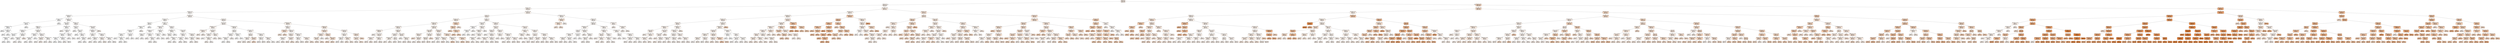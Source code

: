 digraph Tree {
node [shape=box, style="filled, rounded", color="black", fontname=helvetica] ;
edge [fontname=helvetica] ;
0 [label="dayType <= 1.5\nmae = 90.85\nsamples = 3399\nvalue = 87.71", fillcolor="#e581391c"] ;
1 [label="dayType <= 0.5\nmae = 29.76\nsamples = 1653\nvalue = 68.47", fillcolor="#e5813915"] ;
0 -> 1 [labeldistance=2.5, labelangle=45, headlabel="True"] ;
2 [label="load_factor <= 0.87\nmae = 18.4\nsamples = 1241\nvalue = 65.65", fillcolor="#e5813914"] ;
1 -> 2 ;
3 [label="load_factor <= 0.76\nmae = 20.73\nsamples = 285\nvalue = 43.1", fillcolor="#e581390b"] ;
2 -> 3 ;
4 [label="cosphi_mean <= 0.77\nmae = 11.84\nsamples = 95\nvalue = 31.1", fillcolor="#e5813906"] ;
3 -> 4 ;
5 [label="cosphi_mean <= 0.76\nmae = 1.3\nsamples = 5\nvalue = 16.82", fillcolor="#e5813901"] ;
4 -> 5 ;
6 [label="pression <= 1019.15\nmae = 0.57\nsamples = 4\nvalue = 16.82", fillcolor="#e5813901"] ;
5 -> 6 ;
7 [label="windspeed_mps <= 4.55\nmae = 0.28\nsamples = 3\nvalue = 16.82", fillcolor="#e5813901"] ;
6 -> 7 ;
8 [label="mae = 0.0\nsamples = 1\nvalue = 15.89", fillcolor="#e5813901"] ;
7 -> 8 ;
9 [label="temp_celsius <= 25.5\nmae = 0.15\nsamples = 2\nvalue = 16.82", fillcolor="#e5813901"] ;
7 -> 9 ;
10 [label="mae = 0.0\nsamples = 1\nvalue = 17.56", fillcolor="#e5813901"] ;
9 -> 10 ;
11 [label="mae = 0.0\nsamples = 1\nvalue = 16.82", fillcolor="#e5813901"] ;
9 -> 11 ;
12 [label="mae = 0.0\nsamples = 1\nvalue = 19.13", fillcolor="#e5813902"] ;
6 -> 12 ;
13 [label="mae = 0.0\nsamples = 1\nvalue = 20.67", fillcolor="#e5813902"] ;
5 -> 13 ;
14 [label="voltage_mean <= 13.81\nmae = 11.72\nsamples = 90\nvalue = 32.28", fillcolor="#e5813907"] ;
4 -> 14 ;
15 [label="pression <= 1018.15\nmae = 11.82\nsamples = 52\nvalue = 29.29", fillcolor="#e5813906"] ;
14 -> 15 ;
16 [label="load_factor <= 0.7\nmae = 12.48\nsamples = 41\nvalue = 31.31", fillcolor="#e5813907"] ;
15 -> 16 ;
17 [label="temp_celsius <= 18.0\nmae = 6.62\nsamples = 18\nvalue = 28.58", fillcolor="#e5813905"] ;
16 -> 17 ;
18 [label="pression <= 1016.0\nmae = 3.13\nsamples = 3\nvalue = 16.55", fillcolor="#e5813901"] ;
17 -> 18 ;
19 [label="windspeed_mps <= 3.75\nmae = 0.42\nsamples = 2\nvalue = 16.55", fillcolor="#e5813901"] ;
18 -> 19 ;
20 [label="mae = 0.0\nsamples = 1\nvalue = 16.55", fillcolor="#e5813901"] ;
19 -> 20 ;
21 [label="mae = 0.0\nsamples = 1\nvalue = 14.47", fillcolor="#e5813900"] ;
19 -> 21 ;
22 [label="mae = 0.0\nsamples = 1\nvalue = 33.24", fillcolor="#e5813907"] ;
18 -> 22 ;
23 [label="cosphi_mean <= 0.98\nmae = 5.38\nsamples = 15\nvalue = 29.56", fillcolor="#e5813906"] ;
17 -> 23 ;
24 [label="voltage_mean <= 13.7\nmae = 2.86\nsamples = 14\nvalue = 29.29", fillcolor="#e5813906"] ;
23 -> 24 ;
25 [label="mae = 0.0\nsamples = 1\nvalue = 43.61", fillcolor="#e581390b"] ;
24 -> 25 ;
26 [label="mae = 2.3\nsamples = 13\nvalue = 29.02", fillcolor="#e5813906"] ;
24 -> 26 ;
27 [label="mae = 0.0\nsamples = 1\nvalue = 89.8", fillcolor="#e581391d"] ;
23 -> 27 ;
28 [label="cosphi_mean <= 0.91\nmae = 15.97\nsamples = 23\nvalue = 34.75", fillcolor="#e5813908"] ;
16 -> 28 ;
29 [label="windspeed_mps <= 2.55\nmae = 2.21\nsamples = 4\nvalue = 27.24", fillcolor="#e5813905"] ;
28 -> 29 ;
30 [label="cosphi_mean <= 0.88\nmae = 0.59\nsamples = 3\nvalue = 27.24", fillcolor="#e5813905"] ;
29 -> 30 ;
31 [label="mae = 0.0\nsamples = 1\nvalue = 28.33", fillcolor="#e5813905"] ;
30 -> 31 ;
32 [label="mae = 0.25\nsamples = 2\nvalue = 27.24", fillcolor="#e5813905"] ;
30 -> 32 ;
33 [label="mae = 0.0\nsamples = 1\nvalue = 16.94", fillcolor="#e5813901"] ;
29 -> 33 ;
34 [label="cosphi_mean <= 0.96\nmae = 17.21\nsamples = 19\nvalue = 37.09", fillcolor="#e5813909"] ;
28 -> 34 ;
35 [label="pression <= 1011.35\nmae = 26.97\nsamples = 11\nvalue = 66.18", fillcolor="#e5813914"] ;
34 -> 35 ;
36 [label="mae = 1.53\nsamples = 4\nvalue = 36.29", fillcolor="#e5813908"] ;
35 -> 36 ;
37 [label="mae = 22.8\nsamples = 7\nvalue = 74.52", fillcolor="#e5813917"] ;
35 -> 37 ;
38 [label="windspeed_mps <= 5.05\nmae = 4.14\nsamples = 8\nvalue = 34.35", fillcolor="#e5813908"] ;
34 -> 38 ;
39 [label="mae = 3.91\nsamples = 7\nvalue = 34.35", fillcolor="#e5813908"] ;
38 -> 39 ;
40 [label="mae = 0.0\nsamples = 1\nvalue = 39.87", fillcolor="#e581390a"] ;
38 -> 40 ;
41 [label="voltage_mean <= 13.69\nmae = 5.46\nsamples = 11\nvalue = 21.58", fillcolor="#e5813903"] ;
15 -> 41 ;
42 [label="mae = 0.0\nsamples = 1\nvalue = 44.37", fillcolor="#e581390c"] ;
41 -> 42 ;
43 [label="cosphi_mean <= 0.99\nmae = 4.29\nsamples = 10\nvalue = 21.3", fillcolor="#e5813903"] ;
41 -> 43 ;
44 [label="voltage_mean <= 13.73\nmae = 3.76\nsamples = 8\nvalue = 20.26", fillcolor="#e5813902"] ;
43 -> 44 ;
45 [label="temp_celsius <= 14.5\nmae = 1.0\nsamples = 3\nvalue = 17.93", fillcolor="#e5813901"] ;
44 -> 45 ;
46 [label="mae = 0.0\nsamples = 1\nvalue = 18.69", fillcolor="#e5813902"] ;
45 -> 46 ;
47 [label="mae = 0.47\nsamples = 2\nvalue = 16.69", fillcolor="#e5813901"] ;
45 -> 47 ;
48 [label="voltage_mean <= 13.74\nmae = 3.83\nsamples = 5\nvalue = 21.58", fillcolor="#e5813903"] ;
44 -> 48 ;
49 [label="mae = 0.0\nsamples = 1\nvalue = 43.87", fillcolor="#e581390b"] ;
48 -> 49 ;
50 [label="mae = 1.16\nsamples = 4\nvalue = 21.3", fillcolor="#e5813903"] ;
48 -> 50 ;
51 [label="load_factor <= 0.68\nmae = 0.53\nsamples = 2\nvalue = 27.16", fillcolor="#e5813905"] ;
43 -> 51 ;
52 [label="mae = 0.0\nsamples = 1\nvalue = 27.16", fillcolor="#e5813905"] ;
51 -> 52 ;
53 [label="mae = 0.0\nsamples = 1\nvalue = 28.75", fillcolor="#e5813906"] ;
51 -> 53 ;
54 [label="load_factor <= 0.64\nmae = 10.1\nsamples = 38\nvalue = 36.52", fillcolor="#e5813909"] ;
14 -> 54 ;
55 [label="pression <= 1012.9\nmae = 2.81\nsamples = 5\nvalue = 26.14", fillcolor="#e5813905"] ;
54 -> 55 ;
56 [label="mae = 0.0\nsamples = 1\nvalue = 30.75", fillcolor="#e5813906"] ;
55 -> 56 ;
57 [label="pression <= 1016.6\nmae = 1.87\nsamples = 4\nvalue = 25.98", fillcolor="#e5813904"] ;
55 -> 57 ;
58 [label="mae = 0.0\nsamples = 1\nvalue = 18.91", fillcolor="#e5813902"] ;
57 -> 58 ;
59 [label="temp_celsius <= 19.5\nmae = 0.11\nsamples = 3\nvalue = 26.06", fillcolor="#e5813905"] ;
57 -> 59 ;
60 [label="mae = 0.0\nsamples = 1\nvalue = 25.9", fillcolor="#e5813904"] ;
59 -> 60 ;
61 [label="load_factor <= 0.56\nmae = 0.08\nsamples = 2\nvalue = 26.14", fillcolor="#e5813905"] ;
59 -> 61 ;
62 [label="mae = 0.0\nsamples = 1\nvalue = 26.06", fillcolor="#e5813905"] ;
61 -> 62 ;
63 [label="mae = 0.0\nsamples = 1\nvalue = 26.22", fillcolor="#e5813905"] ;
61 -> 63 ;
64 [label="pression <= 1026.15\nmae = 10.09\nsamples = 33\nvalue = 36.93", fillcolor="#e5813909"] ;
54 -> 64 ;
65 [label="windspeed_mps <= 2.25\nmae = 9.45\nsamples = 32\nvalue = 36.71", fillcolor="#e5813909"] ;
64 -> 65 ;
66 [label="cosphi_mean <= 0.88\nmae = 1.21\nsamples = 4\nvalue = 42.14", fillcolor="#e581390b"] ;
65 -> 66 ;
67 [label="mae = 0.0\nsamples = 1\nvalue = 44.84", fillcolor="#e581390c"] ;
66 -> 67 ;
68 [label="cosphi_mean <= 0.94\nmae = 0.61\nsamples = 3\nvalue = 42.14", fillcolor="#e581390b"] ;
66 -> 68 ;
69 [label="mae = 0.0\nsamples = 1\nvalue = 42.14", fillcolor="#e581390b"] ;
68 -> 69 ;
70 [label="mae = 0.11\nsamples = 2\nvalue = 40.61", fillcolor="#e581390a"] ;
68 -> 70 ;
71 [label="voltage_mean <= 13.82\nmae = 10.1\nsamples = 28\nvalue = 36.52", fillcolor="#e5813909"] ;
65 -> 71 ;
72 [label="cosphi_mean <= 0.96\nmae = 11.47\nsamples = 3\nvalue = 63.89", fillcolor="#e5813913"] ;
71 -> 72 ;
73 [label="mae = 0.0\nsamples = 1\nvalue = 34.02", fillcolor="#e5813908"] ;
72 -> 73 ;
74 [label="mae = 2.28\nsamples = 2\nvalue = 66.17", fillcolor="#e5813914"] ;
72 -> 74 ;
75 [label="voltage_mean <= 13.84\nmae = 9.2\nsamples = 25\nvalue = 36.52", fillcolor="#e5813909"] ;
71 -> 75 ;
76 [label="mae = 5.33\nsamples = 4\nvalue = 27.37", fillcolor="#e5813905"] ;
75 -> 76 ;
77 [label="mae = 8.91\nsamples = 21\nvalue = 36.61", fillcolor="#e5813909"] ;
75 -> 77 ;
78 [label="mae = 0.0\nsamples = 1\nvalue = 75.76", fillcolor="#e5813918"] ;
64 -> 78 ;
79 [label="cosphi_mean <= 0.94\nmae = 21.64\nsamples = 190\nvalue = 50.54", fillcolor="#e581390e"] ;
3 -> 79 ;
80 [label="cosphi_mean <= 0.87\nmae = 8.61\nsamples = 34\nvalue = 34.3", fillcolor="#e5813908"] ;
79 -> 80 ;
81 [label="is_winter <= 0.5\nmae = 4.91\nsamples = 8\nvalue = 24.48", fillcolor="#e5813904"] ;
80 -> 81 ;
82 [label="voltage_mean <= 13.86\nmae = 3.17\nsamples = 7\nvalue = 24.48", fillcolor="#e5813904"] ;
81 -> 82 ;
83 [label="voltage_mean <= 13.79\nmae = 0.81\nsamples = 6\nvalue = 24.48", fillcolor="#e5813904"] ;
82 -> 83 ;
84 [label="temp_celsius <= 22.5\nmae = 0.3\nsamples = 4\nvalue = 24.48", fillcolor="#e5813904"] ;
83 -> 84 ;
85 [label="mae = 0.0\nsamples = 1\nvalue = 23.23", fillcolor="#e5813903"] ;
84 -> 85 ;
86 [label="voltage_mean <= 13.78\nmae = 0.1\nsamples = 3\nvalue = 24.48", fillcolor="#e5813904"] ;
84 -> 86 ;
87 [label="mae = 0.06\nsamples = 2\nvalue = 24.48", fillcolor="#e5813904"] ;
86 -> 87 ;
88 [label="mae = 0.0\nsamples = 1\nvalue = 24.77", fillcolor="#e5813904"] ;
86 -> 88 ;
89 [label="pression <= 1014.65\nmae = 0.89\nsamples = 2\nvalue = 26.84", fillcolor="#e5813905"] ;
83 -> 89 ;
90 [label="mae = 0.0\nsamples = 1\nvalue = 25.95", fillcolor="#e5813904"] ;
89 -> 90 ;
91 [label="mae = 0.0\nsamples = 1\nvalue = 27.73", fillcolor="#e5813905"] ;
89 -> 91 ;
92 [label="mae = 0.0\nsamples = 1\nvalue = 46.52", fillcolor="#e581390c"] ;
82 -> 92 ;
93 [label="mae = 0.0\nsamples = 1\nvalue = 14.36", fillcolor="#e5813900"] ;
81 -> 93 ;
94 [label="cosphi_mean <= 0.91\nmae = 7.1\nsamples = 26\nvalue = 35.64", fillcolor="#e5813908"] ;
80 -> 94 ;
95 [label="voltage_mean <= 13.82\nmae = 2.16\nsamples = 11\nvalue = 32.83", fillcolor="#e5813907"] ;
94 -> 95 ;
96 [label="voltage_mean <= 13.74\nmae = 1.93\nsamples = 8\nvalue = 33.4", fillcolor="#e5813907"] ;
95 -> 96 ;
97 [label="load_factor <= 0.82\nmae = 0.22\nsamples = 2\nvalue = 28.81", fillcolor="#e5813906"] ;
96 -> 97 ;
98 [label="mae = 0.0\nsamples = 1\nvalue = 29.03", fillcolor="#e5813906"] ;
97 -> 98 ;
99 [label="mae = 0.0\nsamples = 1\nvalue = 28.58", fillcolor="#e5813905"] ;
97 -> 99 ;
100 [label="windspeed_mps <= 1.35\nmae = 1.23\nsamples = 6\nvalue = 33.57", fillcolor="#e5813907"] ;
96 -> 100 ;
101 [label="mae = 0.0\nsamples = 1\nvalue = 38.42", fillcolor="#e5813909"] ;
100 -> 101 ;
102 [label="cosphi_mean <= 0.89\nmae = 0.71\nsamples = 5\nvalue = 33.57", fillcolor="#e5813907"] ;
100 -> 102 ;
103 [label="mae = 0.11\nsamples = 2\nvalue = 35.14", fillcolor="#e5813908"] ;
102 -> 103 ;
104 [label="mae = 0.3\nsamples = 3\nvalue = 33.23", fillcolor="#e5813907"] ;
102 -> 104 ;
105 [label="load_factor <= 0.82\nmae = 0.44\nsamples = 3\nvalue = 30.2", fillcolor="#e5813906"] ;
95 -> 105 ;
106 [label="temp_celsius <= 25.5\nmae = 0.1\nsamples = 2\nvalue = 30.2", fillcolor="#e5813906"] ;
105 -> 106 ;
107 [label="mae = 0.0\nsamples = 1\nvalue = 30.2", fillcolor="#e5813906"] ;
106 -> 107 ;
108 [label="mae = 0.0\nsamples = 1\nvalue = 29.91", fillcolor="#e5813906"] ;
106 -> 108 ;
109 [label="mae = 0.0\nsamples = 1\nvalue = 31.67", fillcolor="#e5813907"] ;
105 -> 109 ;
110 [label="is_summer <= 0.5\nmae = 8.39\nsamples = 15\nvalue = 38.8", fillcolor="#e5813909"] ;
94 -> 110 ;
111 [label="windspeed_mps <= 3.55\nmae = 4.35\nsamples = 4\nvalue = 35.64", fillcolor="#e5813908"] ;
110 -> 111 ;
112 [label="load_factor <= 0.8\nmae = 0.31\nsamples = 3\nvalue = 35.64", fillcolor="#e5813908"] ;
111 -> 112 ;
113 [label="mae = 0.0\nsamples = 1\nvalue = 36.79", fillcolor="#e5813909"] ;
112 -> 113 ;
114 [label="windspeed_mps <= 2.75\nmae = 0.1\nsamples = 2\nvalue = 35.64", fillcolor="#e5813908"] ;
112 -> 114 ;
115 [label="mae = 0.0\nsamples = 1\nvalue = 35.64", fillcolor="#e5813908"] ;
114 -> 115 ;
116 [label="mae = 0.0\nsamples = 1\nvalue = 35.24", fillcolor="#e5813908"] ;
114 -> 116 ;
117 [label="mae = 0.0\nsamples = 1\nvalue = 21.18", fillcolor="#e5813903"] ;
111 -> 117 ;
118 [label="pression <= 1012.6\nmae = 7.68\nsamples = 11\nvalue = 43.1", fillcolor="#e581390b"] ;
110 -> 118 ;
119 [label="voltage_mean <= 13.8\nmae = 2.13\nsamples = 5\nvalue = 38.8", fillcolor="#e5813909"] ;
118 -> 119 ;
120 [label="temp_celsius <= 24.5\nmae = 0.4\nsamples = 4\nvalue = 38.08", fillcolor="#e5813909"] ;
119 -> 120 ;
121 [label="mae = 0.0\nsamples = 1\nvalue = 39.52", fillcolor="#e581390a"] ;
120 -> 121 ;
122 [label="mae = 0.14\nsamples = 3\nvalue = 37.96", fillcolor="#e5813909"] ;
120 -> 122 ;
123 [label="mae = 0.0\nsamples = 1\nvalue = 43.1", fillcolor="#e581390b"] ;
119 -> 123 ;
124 [label="cosphi_mean <= 0.93\nmae = 13.41\nsamples = 6\nvalue = 52.85", fillcolor="#e581390f"] ;
118 -> 124 ;
125 [label="temp_celsius <= 24.0\nmae = 5.25\nsamples = 5\nvalue = 51.24", fillcolor="#e581390e"] ;
124 -> 125 ;
126 [label="mae = 0.0\nsamples = 1\nvalue = 42.13", fillcolor="#e581390b"] ;
125 -> 126 ;
127 [label="mae = 2.52\nsamples = 4\nvalue = 54.21", fillcolor="#e581390f"] ;
125 -> 127 ;
128 [label="mae = 0.0\nsamples = 1\nvalue = 89.51", fillcolor="#e581391d"] ;
124 -> 128 ;
129 [label="is_summer <= 0.5\nmae = 22.23\nsamples = 156\nvalue = 52.44", fillcolor="#e581390f"] ;
79 -> 129 ;
130 [label="pression <= 1009.7\nmae = 11.63\nsamples = 94\nvalue = 47.64", fillcolor="#e581390d"] ;
129 -> 130 ;
131 [label="voltage_mean <= 13.78\nmae = 7.48\nsamples = 9\nvalue = 60.88", fillcolor="#e5813912"] ;
130 -> 131 ;
132 [label="windspeed_mps <= 5.75\nmae = 0.53\nsamples = 2\nvalue = 73.75", fillcolor="#e5813917"] ;
131 -> 132 ;
133 [label="mae = 0.0\nsamples = 1\nvalue = 73.75", fillcolor="#e5813917"] ;
132 -> 133 ;
134 [label="mae = 0.0\nsamples = 1\nvalue = 75.06", fillcolor="#e5813917"] ;
132 -> 134 ;
135 [label="pression <= 1008.45\nmae = 5.51\nsamples = 7\nvalue = 60.88", fillcolor="#e5813912"] ;
131 -> 135 ;
136 [label="cosphi_mean <= 0.98\nmae = 6.79\nsamples = 5\nvalue = 54.48", fillcolor="#e581390f"] ;
135 -> 136 ;
137 [label="mae = 0.0\nsamples = 1\nvalue = 29.44", fillcolor="#e5813906"] ;
136 -> 137 ;
138 [label="voltage_mean <= 13.86\nmae = 3.75\nsamples = 4\nvalue = 54.98", fillcolor="#e5813910"] ;
136 -> 138 ;
139 [label="mae = 1.1\nsamples = 3\nvalue = 55.48", fillcolor="#e5813910"] ;
138 -> 139 ;
140 [label="mae = 0.0\nsamples = 1\nvalue = 38.48", fillcolor="#e5813909"] ;
138 -> 140 ;
141 [label="load_factor <= 0.83\nmae = 0.41\nsamples = 2\nvalue = 61.29", fillcolor="#e5813912"] ;
135 -> 141 ;
142 [label="mae = 0.0\nsamples = 1\nvalue = 60.88", fillcolor="#e5813912"] ;
141 -> 142 ;
143 [label="mae = 0.0\nsamples = 1\nvalue = 61.69", fillcolor="#e5813912"] ;
141 -> 143 ;
144 [label="cosphi_mean <= 0.97\nmae = 10.94\nsamples = 85\nvalue = 45.54", fillcolor="#e581390c"] ;
130 -> 144 ;
145 [label="is_winter <= 0.5\nmae = 9.95\nsamples = 12\nvalue = 35.63", fillcolor="#e5813908"] ;
144 -> 145 ;
146 [label="voltage_mean <= 13.8\nmae = 9.53\nsamples = 10\nvalue = 35.98", fillcolor="#e5813908"] ;
145 -> 146 ;
147 [label="voltage_mean <= 13.72\nmae = 9.07\nsamples = 9\nvalue = 35.98", fillcolor="#e5813908"] ;
146 -> 147 ;
148 [label="mae = 0.0\nsamples = 1\nvalue = 20.17", fillcolor="#e5813902"] ;
147 -> 148 ;
149 [label="mae = 8.62\nsamples = 8\nvalue = 35.98", fillcolor="#e5813908"] ;
147 -> 149 ;
150 [label="mae = 0.0\nsamples = 1\nvalue = 52.96", fillcolor="#e581390f"] ;
146 -> 150 ;
151 [label="voltage_mean <= 13.8\nmae = 0.62\nsamples = 2\nvalue = 24.32", fillcolor="#e5813904"] ;
145 -> 151 ;
152 [label="mae = 0.0\nsamples = 1\nvalue = 24.32", fillcolor="#e5813904"] ;
151 -> 152 ;
153 [label="mae = 0.0\nsamples = 1\nvalue = 22.47", fillcolor="#e5813903"] ;
151 -> 153 ;
154 [label="cosphi_mean <= 0.98\nmae = 10.1\nsamples = 73\nvalue = 47.53", fillcolor="#e581390d"] ;
144 -> 154 ;
155 [label="is_spring <= 0.5\nmae = 15.04\nsamples = 10\nvalue = 60.32", fillcolor="#e5813912"] ;
154 -> 155 ;
156 [label="temp_celsius <= 24.5\nmae = 5.75\nsamples = 8\nvalue = 60.32", fillcolor="#e5813912"] ;
155 -> 156 ;
157 [label="mae = 4.92\nsamples = 6\nvalue = 59.52", fillcolor="#e5813911"] ;
156 -> 157 ;
158 [label="mae = 0.43\nsamples = 2\nvalue = 67.86", fillcolor="#e5813915"] ;
156 -> 158 ;
159 [label="pression <= 1014.1\nmae = 44.26\nsamples = 2\nvalue = 126.48", fillcolor="#e581392b"] ;
155 -> 159 ;
160 [label="mae = 0.0\nsamples = 1\nvalue = 82.22", fillcolor="#e581391a"] ;
159 -> 160 ;
161 [label="mae = 0.0\nsamples = 1\nvalue = 170.74", fillcolor="#e581393c"] ;
159 -> 161 ;
162 [label="voltage_mean <= 13.89\nmae = 8.14\nsamples = 63\nvalue = 45.64", fillcolor="#e581390c"] ;
154 -> 162 ;
163 [label="load_factor <= 0.82\nmae = 7.87\nsamples = 56\nvalue = 44.19", fillcolor="#e581390c"] ;
162 -> 163 ;
164 [label="mae = 7.96\nsamples = 24\nvalue = 37.55", fillcolor="#e5813909"] ;
163 -> 164 ;
165 [label="mae = 6.36\nsamples = 32\nvalue = 47.12", fillcolor="#e581390d"] ;
163 -> 165 ;
166 [label="load_factor <= 0.86\nmae = 5.07\nsamples = 7\nvalue = 53.88", fillcolor="#e581390f"] ;
162 -> 166 ;
167 [label="mae = 2.62\nsamples = 6\nvalue = 53.88", fillcolor="#e581390f"] ;
166 -> 167 ;
168 [label="mae = 0.0\nsamples = 1\nvalue = 35.76", fillcolor="#e5813908"] ;
166 -> 168 ;
169 [label="windspeed_mps <= 2.85\nmae = 35.88\nsamples = 62\nvalue = 71.04", fillcolor="#e5813916"] ;
129 -> 169 ;
170 [label="load_factor <= 0.77\nmae = 22.7\nsamples = 28\nvalue = 52.35", fillcolor="#e581390f"] ;
169 -> 170 ;
171 [label="temp_celsius <= 22.5\nmae = 8.67\nsamples = 2\nvalue = 163.07", fillcolor="#e5813939"] ;
170 -> 171 ;
172 [label="mae = 0.0\nsamples = 1\nvalue = 128.4", fillcolor="#e581392c"] ;
171 -> 172 ;
173 [label="mae = 0.0\nsamples = 1\nvalue = 163.07", fillcolor="#e5813939"] ;
171 -> 173 ;
174 [label="temp_celsius <= 22.5\nmae = 15.31\nsamples = 26\nvalue = 52.03", fillcolor="#e581390f"] ;
170 -> 174 ;
175 [label="load_factor <= 0.83\nmae = 18.97\nsamples = 6\nvalue = 86.86", fillcolor="#e581391c"] ;
174 -> 175 ;
176 [label="load_factor <= 0.81\nmae = 6.09\nsamples = 3\nvalue = 56.62", fillcolor="#e5813910"] ;
175 -> 176 ;
177 [label="mae = 0.0\nsamples = 1\nvalue = 42.39", fillcolor="#e581390b"] ;
176 -> 177 ;
178 [label="mae = 2.02\nsamples = 2\nvalue = 58.65", fillcolor="#e5813911"] ;
176 -> 178 ;
179 [label="pression <= 1016.45\nmae = 10.67\nsamples = 3\nvalue = 89.73", fillcolor="#e581391d"] ;
175 -> 179 ;
180 [label="mae = 1.44\nsamples = 2\nvalue = 88.3", fillcolor="#e581391d"] ;
179 -> 180 ;
181 [label="mae = 0.0\nsamples = 1\nvalue = 118.88", fillcolor="#e5813928"] ;
179 -> 181 ;
182 [label="voltage_mean <= 13.85\nmae = 10.41\nsamples = 20\nvalue = 51.09", fillcolor="#e581390e"] ;
174 -> 182 ;
183 [label="load_factor <= 0.79\nmae = 7.15\nsamples = 17\nvalue = 51.01", fillcolor="#e581390e"] ;
182 -> 183 ;
184 [label="mae = 0.0\nsamples = 1\nvalue = 80.39", fillcolor="#e5813919"] ;
183 -> 184 ;
185 [label="mae = 5.62\nsamples = 16\nvalue = 51.01", fillcolor="#e581390e"] ;
183 -> 185 ;
186 [label="temp_celsius <= 25.0\nmae = 16.17\nsamples = 3\nvalue = 85.54", fillcolor="#e581391b"] ;
182 -> 186 ;
187 [label="mae = 4.98\nsamples = 2\nvalue = 80.57", fillcolor="#e581391a"] ;
186 -> 187 ;
188 [label="mae = 0.0\nsamples = 1\nvalue = 124.09", fillcolor="#e581392a"] ;
186 -> 188 ;
189 [label="load_factor <= 0.83\nmae = 38.51\nsamples = 34\nvalue = 97.99", fillcolor="#e5813920"] ;
169 -> 189 ;
190 [label="cosphi_mean <= 0.97\nmae = 32.05\nsamples = 16\nvalue = 134.33", fillcolor="#e581392e"] ;
189 -> 190 ;
191 [label="windspeed_mps <= 5.55\nmae = 22.92\nsamples = 7\nvalue = 105.54", fillcolor="#e5813923"] ;
190 -> 191 ;
192 [label="pression <= 1014.7\nmae = 14.65\nsamples = 6\nvalue = 105.54", fillcolor="#e5813923"] ;
191 -> 192 ;
193 [label="mae = 10.61\nsamples = 5\nvalue = 105.54", fillcolor="#e5813923"] ;
192 -> 193 ;
194 [label="mae = 0.0\nsamples = 1\nvalue = 134.33", fillcolor="#e581392e"] ;
192 -> 194 ;
195 [label="mae = 0.0\nsamples = 1\nvalue = 45.44", fillcolor="#e581390c"] ;
191 -> 195 ;
196 [label="load_factor <= 0.79\nmae = 18.79\nsamples = 9\nvalue = 158.78", fillcolor="#e5813938"] ;
190 -> 196 ;
197 [label="mae = 0.0\nsamples = 1\nvalue = 97.63", fillcolor="#e5813920"] ;
196 -> 197 ;
198 [label="pression <= 1011.45\nmae = 12.16\nsamples = 8\nvalue = 160.29", fillcolor="#e5813938"] ;
196 -> 198 ;
199 [label="mae = 5.37\nsamples = 4\nvalue = 161.95", fillcolor="#e5813939"] ;
198 -> 199 ;
200 [label="mae = 11.6\nsamples = 4\nvalue = 148.77", fillcolor="#e5813934"] ;
198 -> 200 ;
201 [label="cosphi_mean <= 0.97\nmae = 29.36\nsamples = 18\nvalue = 58.06", fillcolor="#e5813911"] ;
189 -> 201 ;
202 [label="temp_celsius <= 30.5\nmae = 15.13\nsamples = 12\nvalue = 55.2", fillcolor="#e5813910"] ;
201 -> 202 ;
203 [label="load_factor <= 0.85\nmae = 7.29\nsamples = 10\nvalue = 51.01", fillcolor="#e581390e"] ;
202 -> 203 ;
204 [label="mae = 0.56\nsamples = 3\nvalue = 42.24", fillcolor="#e581390b"] ;
203 -> 204 ;
205 [label="mae = 5.9\nsamples = 7\nvalue = 55.2", fillcolor="#e5813910"] ;
203 -> 205 ;
206 [label="cosphi_mean <= 0.95\nmae = 3.24\nsamples = 2\nvalue = 94.75", fillcolor="#e581391f"] ;
202 -> 206 ;
207 [label="mae = 0.0\nsamples = 1\nvalue = 97.99", fillcolor="#e5813920"] ;
206 -> 207 ;
208 [label="mae = 0.0\nsamples = 1\nvalue = 91.51", fillcolor="#e581391e"] ;
206 -> 208 ;
209 [label="load_factor <= 0.86\nmae = 38.43\nsamples = 6\nvalue = 117.33", fillcolor="#e5813928"] ;
201 -> 209 ;
210 [label="pression <= 1016.5\nmae = 28.4\nsamples = 5\nvalue = 111.96", fillcolor="#e5813926"] ;
209 -> 210 ;
211 [label="mae = 15.37\nsamples = 3\nvalue = 58.06", fillcolor="#e5813911"] ;
210 -> 211 ;
212 [label="mae = 4.47\nsamples = 2\nvalue = 117.33", fillcolor="#e5813928"] ;
210 -> 212 ;
213 [label="mae = 0.0\nsamples = 1\nvalue = 188.17", fillcolor="#e5813943"] ;
209 -> 213 ;
214 [label="cosphi_mean <= 0.99\nmae = 15.03\nsamples = 956\nvalue = 67.94", fillcolor="#e5813915"] ;
2 -> 214 ;
215 [label="is_winter <= 0.5\nmae = 14.3\nsamples = 847\nvalue = 69.3", fillcolor="#e5813915"] ;
214 -> 215 ;
216 [label="temp_celsius <= 29.5\nmae = 15.15\nsamples = 706\nvalue = 70.37", fillcolor="#e5813916"] ;
215 -> 216 ;
217 [label="temp_celsius <= 20.5\nmae = 14.65\nsamples = 702\nvalue = 70.34", fillcolor="#e5813916"] ;
216 -> 217 ;
218 [label="cosphi_mean <= 0.98\nmae = 3.87\nsamples = 120\nvalue = 66.69", fillcolor="#e5813914"] ;
217 -> 218 ;
219 [label="windspeed_mps <= 1.6\nmae = 3.26\nsamples = 53\nvalue = 68.51", fillcolor="#e5813915"] ;
218 -> 219 ;
220 [label="mae = 0.0\nsamples = 1\nvalue = 52.61", fillcolor="#e581390f"] ;
219 -> 220 ;
221 [label="pression <= 1009.05\nmae = 2.76\nsamples = 52\nvalue = 68.81", fillcolor="#e5813915"] ;
219 -> 221 ;
222 [label="voltage_mean <= 13.9\nmae = 2.02\nsamples = 5\nvalue = 73.08", fillcolor="#e5813917"] ;
221 -> 222 ;
223 [label="mae = 0.35\nsamples = 4\nvalue = 73.08", fillcolor="#e5813917"] ;
222 -> 223 ;
224 [label="mae = 0.0\nsamples = 1\nvalue = 88.4", fillcolor="#e581391d"] ;
222 -> 224 ;
225 [label="voltage_mean <= 13.77\nmae = 2.27\nsamples = 47\nvalue = 68.35", fillcolor="#e5813915"] ;
221 -> 225 ;
226 [label="mae = 3.28\nsamples = 3\nvalue = 60.48", fillcolor="#e5813912"] ;
225 -> 226 ;
227 [label="mae = 1.94\nsamples = 44\nvalue = 68.36", fillcolor="#e5813915"] ;
225 -> 227 ;
228 [label="load_factor <= 0.93\nmae = 3.53\nsamples = 67\nvalue = 65.9", fillcolor="#e5813914"] ;
218 -> 228 ;
229 [label="cosphi_mean <= 0.98\nmae = 6.86\nsamples = 13\nvalue = 61.37", fillcolor="#e5813912"] ;
228 -> 229 ;
230 [label="voltage_mean <= 13.83\nmae = 0.29\nsamples = 2\nvalue = 71.17", fillcolor="#e5813916"] ;
229 -> 230 ;
231 [label="mae = 0.0\nsamples = 1\nvalue = 71.17", fillcolor="#e5813916"] ;
230 -> 231 ;
232 [label="mae = 0.0\nsamples = 1\nvalue = 72.34", fillcolor="#e5813916"] ;
230 -> 232 ;
233 [label="is_fall <= 0.5\nmae = 6.0\nsamples = 11\nvalue = 60.2", fillcolor="#e5813912"] ;
229 -> 233 ;
234 [label="mae = 3.25\nsamples = 8\nvalue = 61.37", fillcolor="#e5813912"] ;
233 -> 234 ;
235 [label="mae = 4.48\nsamples = 3\nvalue = 47.61", fillcolor="#e581390d"] ;
233 -> 235 ;
236 [label="pression <= 1008.35\nmae = 2.03\nsamples = 54\nvalue = 65.99", fillcolor="#e5813914"] ;
228 -> 236 ;
237 [label="mae = 0.0\nsamples = 1\nvalue = 49.81", fillcolor="#e581390e"] ;
236 -> 237 ;
238 [label="temp_celsius <= 16.5\nmae = 1.67\nsamples = 53\nvalue = 65.99", fillcolor="#e5813914"] ;
236 -> 238 ;
239 [label="mae = 2.03\nsamples = 10\nvalue = 63.15", fillcolor="#e5813913"] ;
238 -> 239 ;
240 [label="mae = 1.37\nsamples = 43\nvalue = 66.08", fillcolor="#e5813914"] ;
238 -> 240 ;
241 [label="temp_celsius <= 26.5\nmae = 16.44\nsamples = 582\nvalue = 71.29", fillcolor="#e5813916"] ;
217 -> 241 ;
242 [label="pression <= 1006.45\nmae = 14.19\nsamples = 541\nvalue = 71.19", fillcolor="#e5813916"] ;
241 -> 242 ;
243 [label="load_factor <= 0.88\nmae = 14.78\nsamples = 32\nvalue = 80.2", fillcolor="#e5813919"] ;
242 -> 243 ;
244 [label="mae = 0.0\nsamples = 1\nvalue = 147.7", fillcolor="#e5813933"] ;
243 -> 244 ;
245 [label="load_factor <= 0.89\nmae = 13.68\nsamples = 31\nvalue = 80.2", fillcolor="#e5813919"] ;
243 -> 245 ;
246 [label="mae = 0.0\nsamples = 1\nvalue = 55.55", fillcolor="#e5813910"] ;
245 -> 246 ;
247 [label="mae = 13.2\nsamples = 30\nvalue = 80.58", fillcolor="#e581391a"] ;
245 -> 247 ;
248 [label="cosphi_mean <= 0.99\nmae = 13.99\nsamples = 509\nvalue = 70.88", fillcolor="#e5813916"] ;
242 -> 248 ;
249 [label="load_factor <= 0.9\nmae = 13.85\nsamples = 508\nvalue = 70.8", fillcolor="#e5813916"] ;
248 -> 249 ;
250 [label="mae = 20.57\nsamples = 47\nvalue = 62.71", fillcolor="#e5813913"] ;
249 -> 250 ;
251 [label="mae = 12.93\nsamples = 461\nvalue = 71.19", fillcolor="#e5813916"] ;
249 -> 251 ;
252 [label="mae = 0.0\nsamples = 1\nvalue = 143.51", fillcolor="#e5813932"] ;
248 -> 252 ;
253 [label="cosphi_mean <= 0.97\nmae = 44.95\nsamples = 41\nvalue = 85.59", fillcolor="#e581391c"] ;
241 -> 253 ;
254 [label="load_factor <= 0.89\nmae = 23.52\nsamples = 23\nvalue = 76.22", fillcolor="#e5813918"] ;
253 -> 254 ;
255 [label="load_factor <= 0.88\nmae = 3.83\nsamples = 4\nvalue = 42.62", fillcolor="#e581390b"] ;
254 -> 255 ;
256 [label="mae = 0.39\nsamples = 2\nvalue = 51.34", fillcolor="#e581390e"] ;
255 -> 256 ;
257 [label="mae = 0.69\nsamples = 2\nvalue = 41.24", fillcolor="#e581390a"] ;
255 -> 257 ;
258 [label="voltage_mean <= 13.9\nmae = 21.42\nsamples = 19\nvalue = 81.56", fillcolor="#e581391a"] ;
254 -> 258 ;
259 [label="mae = 19.08\nsamples = 18\nvalue = 83.0", fillcolor="#e581391b"] ;
258 -> 259 ;
260 [label="mae = 0.0\nsamples = 1\nvalue = 28.84", fillcolor="#e5813906"] ;
258 -> 260 ;
261 [label="windspeed_mps <= 5.15\nmae = 49.75\nsamples = 18\nvalue = 148.44", fillcolor="#e5813934"] ;
253 -> 261 ;
262 [label="windspeed_mps <= 2.45\nmae = 51.74\nsamples = 10\nvalue = 65.99", fillcolor="#e5813914"] ;
261 -> 262 ;
263 [label="mae = 13.74\nsamples = 3\nvalue = 211.99", fillcolor="#e581394c"] ;
262 -> 263 ;
264 [label="mae = 7.55\nsamples = 7\nvalue = 59.94", fillcolor="#e5813912"] ;
262 -> 264 ;
265 [label="voltage_mean <= 13.79\nmae = 23.21\nsamples = 8\nvalue = 152.12", fillcolor="#e5813935"] ;
261 -> 265 ;
266 [label="mae = 12.51\nsamples = 3\nvalue = 194.23", fillcolor="#e5813945"] ;
265 -> 266 ;
267 [label="mae = 4.51\nsamples = 5\nvalue = 145.17", fillcolor="#e5813933"] ;
265 -> 267 ;
268 [label="voltage_mean <= 13.8\nmae = 29.27\nsamples = 4\nvalue = 223.98", fillcolor="#e5813951"] ;
216 -> 268 ;
269 [label="load_factor <= 0.91\nmae = 7.16\nsamples = 3\nvalue = 223.98", fillcolor="#e5813951"] ;
268 -> 269 ;
270 [label="mae = 0.0\nsamples = 1\nvalue = 203.59", fillcolor="#e5813949"] ;
269 -> 270 ;
271 [label="voltage_mean <= 13.75\nmae = 2.74\nsamples = 2\nvalue = 223.98", fillcolor="#e5813951"] ;
269 -> 271 ;
272 [label="mae = 0.0\nsamples = 1\nvalue = 232.22", fillcolor="#e5813954"] ;
271 -> 272 ;
273 [label="mae = 0.0\nsamples = 1\nvalue = 223.98", fillcolor="#e5813951"] ;
271 -> 273 ;
274 [label="mae = 0.0\nsamples = 1\nvalue = 106.24", fillcolor="#e5813923"] ;
268 -> 274 ;
275 [label="load_factor <= 0.9\nmae = 2.9\nsamples = 141\nvalue = 61.5", fillcolor="#e5813912"] ;
215 -> 275 ;
276 [label="cosphi_mean <= 0.98\nmae = 11.53\nsamples = 8\nvalue = 45.04", fillcolor="#e581390c"] ;
275 -> 276 ;
277 [label="cosphi_mean <= 0.97\nmae = 2.64\nsamples = 3\nvalue = 26.41", fillcolor="#e5813905"] ;
276 -> 277 ;
278 [label="voltage_mean <= 13.84\nmae = 0.23\nsamples = 2\nvalue = 26.41", fillcolor="#e5813905"] ;
277 -> 278 ;
279 [label="mae = 0.0\nsamples = 1\nvalue = 26.41", fillcolor="#e5813905"] ;
278 -> 279 ;
280 [label="mae = 0.0\nsamples = 1\nvalue = 25.7", fillcolor="#e5813904"] ;
278 -> 280 ;
281 [label="mae = 0.0\nsamples = 1\nvalue = 36.25", fillcolor="#e5813908"] ;
277 -> 281 ;
282 [label="load_factor <= 0.89\nmae = 4.48\nsamples = 5\nvalue = 54.76", fillcolor="#e5813910"] ;
276 -> 282 ;
283 [label="windspeed_mps <= 3.3\nmae = 2.37\nsamples = 4\nvalue = 56.52", fillcolor="#e5813910"] ;
282 -> 283 ;
284 [label="mae = 0.0\nsamples = 1\nvalue = 48.57", fillcolor="#e581390d"] ;
283 -> 284 ;
285 [label="voltage_mean <= 13.92\nmae = 0.98\nsamples = 3\nvalue = 56.52", fillcolor="#e5813910"] ;
283 -> 285 ;
286 [label="windspeed_mps <= 4.15\nmae = 0.13\nsamples = 2\nvalue = 56.52", fillcolor="#e5813910"] ;
285 -> 286 ;
287 [label="mae = 0.0\nsamples = 1\nvalue = 56.52", fillcolor="#e5813910"] ;
286 -> 287 ;
288 [label="mae = 0.0\nsamples = 1\nvalue = 56.92", fillcolor="#e5813910"] ;
286 -> 288 ;
289 [label="mae = 0.0\nsamples = 1\nvalue = 53.0", fillcolor="#e581390f"] ;
285 -> 289 ;
290 [label="mae = 0.0\nsamples = 1\nvalue = 41.5", fillcolor="#e581390a"] ;
282 -> 290 ;
291 [label="temp_celsius <= 16.5\nmae = 2.08\nsamples = 133\nvalue = 61.57", fillcolor="#e5813912"] ;
275 -> 291 ;
292 [label="pression <= 1020.0\nmae = 2.46\nsamples = 73\nvalue = 60.36", fillcolor="#e5813912"] ;
291 -> 292 ;
293 [label="load_factor <= 0.92\nmae = 2.24\nsamples = 36\nvalue = 59.13", fillcolor="#e5813911"] ;
292 -> 293 ;
294 [label="mae = 0.0\nsamples = 1\nvalue = 45.73", fillcolor="#e581390c"] ;
293 -> 294 ;
295 [label="windspeed_mps <= 1.75\nmae = 1.82\nsamples = 35\nvalue = 59.15", fillcolor="#e5813911"] ;
293 -> 295 ;
296 [label="voltage_mean <= 13.89\nmae = 1.21\nsamples = 4\nvalue = 64.96", fillcolor="#e5813914"] ;
295 -> 296 ;
297 [label="mae = 0.15\nsamples = 3\nvalue = 64.97", fillcolor="#e5813914"] ;
296 -> 297 ;
298 [label="mae = 0.0\nsamples = 1\nvalue = 59.54", fillcolor="#e5813911"] ;
296 -> 298 ;
299 [label="temp_celsius <= 12.5\nmae = 1.53\nsamples = 31\nvalue = 58.87", fillcolor="#e5813911"] ;
295 -> 299 ;
300 [label="mae = 0.93\nsamples = 6\nvalue = 56.78", fillcolor="#e5813910"] ;
299 -> 300 ;
301 [label="mae = 1.34\nsamples = 25\nvalue = 59.36", fillcolor="#e5813911"] ;
299 -> 301 ;
302 [label="cosphi_mean <= 0.97\nmae = 1.99\nsamples = 37\nvalue = 61.54", fillcolor="#e5813912"] ;
292 -> 302 ;
303 [label="temp_celsius <= 13.5\nmae = 0.19\nsamples = 2\nvalue = 57.33", fillcolor="#e5813911"] ;
302 -> 303 ;
304 [label="mae = 0.0\nsamples = 1\nvalue = 56.76", fillcolor="#e5813910"] ;
303 -> 304 ;
305 [label="mae = 0.0\nsamples = 1\nvalue = 57.33", fillcolor="#e5813911"] ;
303 -> 305 ;
306 [label="voltage_mean <= 13.86\nmae = 1.83\nsamples = 35\nvalue = 61.67", fillcolor="#e5813912"] ;
302 -> 306 ;
307 [label="cosphi_mean <= 0.98\nmae = 2.35\nsamples = 14\nvalue = 60.81", fillcolor="#e5813912"] ;
306 -> 307 ;
308 [label="mae = 0.73\nsamples = 4\nvalue = 56.49", fillcolor="#e5813910"] ;
307 -> 308 ;
309 [label="mae = 0.63\nsamples = 10\nvalue = 61.02", fillcolor="#e5813912"] ;
307 -> 309 ;
310 [label="cosphi_mean <= 0.98\nmae = 1.12\nsamples = 21\nvalue = 62.43", fillcolor="#e5813913"] ;
306 -> 310 ;
311 [label="mae = 0.86\nsamples = 15\nvalue = 61.94", fillcolor="#e5813912"] ;
310 -> 311 ;
312 [label="mae = 0.73\nsamples = 6\nvalue = 63.1", fillcolor="#e5813913"] ;
310 -> 312 ;
313 [label="pression <= 1010.15\nmae = 1.21\nsamples = 60\nvalue = 62.36", fillcolor="#e5813913"] ;
291 -> 313 ;
314 [label="voltage_mean <= 13.88\nmae = 0.27\nsamples = 3\nvalue = 66.44", fillcolor="#e5813914"] ;
313 -> 314 ;
315 [label="voltage_mean <= 13.86\nmae = 0.14\nsamples = 2\nvalue = 66.78", fillcolor="#e5813914"] ;
314 -> 315 ;
316 [label="mae = 0.0\nsamples = 1\nvalue = 66.64", fillcolor="#e5813914"] ;
315 -> 316 ;
317 [label="mae = 0.0\nsamples = 1\nvalue = 66.91", fillcolor="#e5813914"] ;
315 -> 317 ;
318 [label="mae = 0.0\nsamples = 1\nvalue = 66.25", fillcolor="#e5813914"] ;
314 -> 318 ;
319 [label="temp_celsius <= 18.5\nmae = 1.06\nsamples = 57\nvalue = 62.24", fillcolor="#e5813912"] ;
313 -> 319 ;
320 [label="pression <= 1013.9\nmae = 0.9\nsamples = 48\nvalue = 62.45", fillcolor="#e5813913"] ;
319 -> 320 ;
321 [label="load_factor <= 0.94\nmae = 0.49\nsamples = 10\nvalue = 61.57", fillcolor="#e5813912"] ;
320 -> 321 ;
322 [label="mae = 0.0\nsamples = 1\nvalue = 60.18", fillcolor="#e5813912"] ;
321 -> 322 ;
323 [label="mae = 0.32\nsamples = 9\nvalue = 61.7", fillcolor="#e5813912"] ;
321 -> 323 ;
324 [label="pression <= 1019.15\nmae = 0.86\nsamples = 38\nvalue = 62.75", fillcolor="#e5813913"] ;
320 -> 324 ;
325 [label="mae = 0.74\nsamples = 23\nvalue = 63.3", fillcolor="#e5813913"] ;
324 -> 325 ;
326 [label="mae = 0.49\nsamples = 15\nvalue = 61.91", fillcolor="#e5813912"] ;
324 -> 326 ;
327 [label="windspeed_mps <= 2.9\nmae = 0.87\nsamples = 9\nvalue = 60.07", fillcolor="#e5813912"] ;
319 -> 327 ;
328 [label="load_factor <= 0.96\nmae = 0.48\nsamples = 3\nvalue = 61.74", fillcolor="#e5813912"] ;
327 -> 328 ;
329 [label="mae = 0.09\nsamples = 2\nvalue = 61.65", fillcolor="#e5813912"] ;
328 -> 329 ;
330 [label="mae = 0.0\nsamples = 1\nvalue = 63.0", fillcolor="#e5813913"] ;
328 -> 330 ;
331 [label="voltage_mean <= 13.9\nmae = 0.47\nsamples = 6\nvalue = 60.04", fillcolor="#e5813912"] ;
327 -> 331 ;
332 [label="mae = 0.38\nsamples = 5\nvalue = 60.04", fillcolor="#e5813912"] ;
331 -> 332 ;
333 [label="mae = 0.0\nsamples = 1\nvalue = 61.2", fillcolor="#e5813912"] ;
331 -> 333 ;
334 [label="windspeed_mps <= 0.95\nmae = 7.79\nsamples = 109\nvalue = 49.53", fillcolor="#e581390e"] ;
214 -> 334 ;
335 [label="cosphi_mean <= 0.99\nmae = 21.33\nsamples = 3\nvalue = 139.5", fillcolor="#e5813930"] ;
334 -> 335 ;
336 [label="windspeed_mps <= 0.85\nmae = 5.43\nsamples = 2\nvalue = 139.5", fillcolor="#e5813930"] ;
335 -> 336 ;
337 [label="mae = 0.0\nsamples = 1\nvalue = 117.77", fillcolor="#e5813928"] ;
336 -> 337 ;
338 [label="mae = 0.0\nsamples = 1\nvalue = 139.5", fillcolor="#e5813930"] ;
336 -> 338 ;
339 [label="mae = 0.0\nsamples = 1\nvalue = 54.59", fillcolor="#e5813910"] ;
335 -> 339 ;
340 [label="load_factor <= 0.96\nmae = 6.14\nsamples = 106\nvalue = 49.31", fillcolor="#e581390d"] ;
334 -> 340 ;
341 [label="load_factor <= 0.92\nmae = 5.93\nsamples = 103\nvalue = 49.23", fillcolor="#e581390d"] ;
340 -> 341 ;
342 [label="voltage_mean <= 13.75\nmae = 6.84\nsamples = 48\nvalue = 48.1", fillcolor="#e581390d"] ;
341 -> 342 ;
343 [label="is_winter <= 0.5\nmae = 6.68\nsamples = 9\nvalue = 38.94", fillcolor="#e5813909"] ;
342 -> 343 ;
344 [label="windspeed_mps <= 4.85\nmae = 5.04\nsamples = 7\nvalue = 40.96", fillcolor="#e581390a"] ;
343 -> 344 ;
345 [label="temp_celsius <= 25.5\nmae = 4.39\nsamples = 3\nvalue = 55.82", fillcolor="#e5813910"] ;
344 -> 345 ;
346 [label="mae = 2.88\nsamples = 2\nvalue = 58.7", fillcolor="#e5813911"] ;
345 -> 346 ;
347 [label="mae = 0.0\nsamples = 1\nvalue = 48.42", fillcolor="#e581390d"] ;
345 -> 347 ;
348 [label="pression <= 1010.1\nmae = 1.85\nsamples = 4\nvalue = 40.67", fillcolor="#e581390a"] ;
344 -> 348 ;
349 [label="mae = 0.0\nsamples = 1\nvalue = 37.22", fillcolor="#e5813909"] ;
348 -> 349 ;
350 [label="mae = 0.46\nsamples = 3\nvalue = 41.25", fillcolor="#e581390a"] ;
348 -> 350 ;
351 [label="pression <= 1025.35\nmae = 2.03\nsamples = 2\nvalue = 31.09", fillcolor="#e5813906"] ;
343 -> 351 ;
352 [label="mae = 0.0\nsamples = 1\nvalue = 31.09", fillcolor="#e5813906"] ;
351 -> 352 ;
353 [label="mae = 0.0\nsamples = 1\nvalue = 22.98", fillcolor="#e5813903"] ;
351 -> 353 ;
354 [label="temp_celsius <= 13.0\nmae = 5.85\nsamples = 39\nvalue = 48.18", fillcolor="#e581390d"] ;
342 -> 354 ;
355 [label="mae = 0.0\nsamples = 1\nvalue = 61.08", fillcolor="#e5813912"] ;
354 -> 355 ;
356 [label="cosphi_mean <= 1.0\nmae = 5.52\nsamples = 38\nvalue = 48.14", fillcolor="#e581390d"] ;
354 -> 356 ;
357 [label="load_factor <= 0.89\nmae = 5.14\nsamples = 37\nvalue = 48.14", fillcolor="#e581390d"] ;
356 -> 357 ;
358 [label="mae = 4.61\nsamples = 7\nvalue = 51.58", fillcolor="#e581390e"] ;
357 -> 358 ;
359 [label="mae = 4.85\nsamples = 30\nvalue = 48.01", fillcolor="#e581390d"] ;
357 -> 359 ;
360 [label="mae = 0.0\nsamples = 1\nvalue = 65.56", fillcolor="#e5813914"] ;
356 -> 360 ;
361 [label="voltage_mean <= 13.78\nmae = 4.7\nsamples = 55\nvalue = 50.78", fillcolor="#e581390e"] ;
341 -> 361 ;
362 [label="windspeed_mps <= 3.6\nmae = 4.24\nsamples = 12\nvalue = 53.8", fillcolor="#e581390f"] ;
361 -> 362 ;
363 [label="pression <= 1014.8\nmae = 1.05\nsamples = 4\nvalue = 66.59", fillcolor="#e5813914"] ;
362 -> 363 ;
364 [label="mae = 0.0\nsamples = 1\nvalue = 63.5", fillcolor="#e5813913"] ;
363 -> 364 ;
365 [label="voltage_mean <= 13.77\nmae = 0.3\nsamples = 3\nvalue = 66.81", fillcolor="#e5813914"] ;
363 -> 365 ;
366 [label="mae = 0.22\nsamples = 2\nvalue = 66.59", fillcolor="#e5813914"] ;
365 -> 366 ;
367 [label="mae = 0.0\nsamples = 1\nvalue = 67.27", fillcolor="#e5813914"] ;
365 -> 367 ;
368 [label="cosphi_mean <= 1.0\nmae = 2.12\nsamples = 8\nvalue = 53.8", fillcolor="#e581390f"] ;
362 -> 368 ;
369 [label="voltage_mean <= 13.71\nmae = 1.46\nsamples = 7\nvalue = 53.8", fillcolor="#e581390f"] ;
368 -> 369 ;
370 [label="mae = 0.48\nsamples = 2\nvalue = 54.97", fillcolor="#e5813910"] ;
369 -> 370 ;
371 [label="mae = 1.22\nsamples = 5\nvalue = 53.28", fillcolor="#e581390f"] ;
369 -> 371 ;
372 [label="mae = 0.0\nsamples = 1\nvalue = 47.4", fillcolor="#e581390d"] ;
368 -> 372 ;
373 [label="voltage_mean <= 13.79\nmae = 4.4\nsamples = 43\nvalue = 49.99", fillcolor="#e581390e"] ;
361 -> 373 ;
374 [label="is_spring <= 0.5\nmae = 1.18\nsamples = 2\nvalue = 38.62", fillcolor="#e5813909"] ;
373 -> 374 ;
375 [label="mae = 0.0\nsamples = 1\nvalue = 39.81", fillcolor="#e581390a"] ;
374 -> 375 ;
376 [label="mae = 0.0\nsamples = 1\nvalue = 37.44", fillcolor="#e5813909"] ;
374 -> 376 ;
377 [label="voltage_mean <= 13.9\nmae = 4.01\nsamples = 41\nvalue = 50.06", fillcolor="#e581390e"] ;
373 -> 377 ;
378 [label="voltage_mean <= 13.85\nmae = 3.67\nsamples = 36\nvalue = 50.78", fillcolor="#e581390e"] ;
377 -> 378 ;
379 [label="mae = 3.17\nsamples = 24\nvalue = 49.3", fillcolor="#e581390d"] ;
378 -> 379 ;
380 [label="mae = 3.6\nsamples = 12\nvalue = 53.01", fillcolor="#e581390f"] ;
378 -> 380 ;
381 [label="windspeed_mps <= 2.2\nmae = 3.04\nsamples = 5\nvalue = 44.26", fillcolor="#e581390c"] ;
377 -> 381 ;
382 [label="mae = 0.0\nsamples = 1\nvalue = 54.67", fillcolor="#e5813910"] ;
381 -> 382 ;
383 [label="mae = 2.12\nsamples = 4\nvalue = 44.26", fillcolor="#e581390c"] ;
381 -> 383 ;
384 [label="temp_celsius <= 17.0\nmae = 1.75\nsamples = 3\nvalue = 62.17", fillcolor="#e5813912"] ;
340 -> 384 ;
385 [label="mae = 0.0\nsamples = 1\nvalue = 65.27", fillcolor="#e5813914"] ;
384 -> 385 ;
386 [label="cosphi_mean <= 0.99\nmae = 0.85\nsamples = 2\nvalue = 62.17", fillcolor="#e5813912"] ;
384 -> 386 ;
387 [label="mae = 0.0\nsamples = 1\nvalue = 62.17", fillcolor="#e5813912"] ;
386 -> 387 ;
388 [label="mae = 0.0\nsamples = 1\nvalue = 59.62", fillcolor="#e5813911"] ;
386 -> 388 ;
389 [label="cosphi_mean <= 0.98\nmae = 54.17\nsamples = 412\nvalue = 102.14", fillcolor="#e5813922"] ;
1 -> 389 ;
390 [label="temp_celsius <= 25.5\nmae = 43.07\nsamples = 192\nvalue = 72.01", fillcolor="#e5813916"] ;
389 -> 390 ;
391 [label="temp_celsius <= 24.5\nmae = 25.27\nsamples = 166\nvalue = 70.73", fillcolor="#e5813916"] ;
390 -> 391 ;
392 [label="temp_celsius <= 18.5\nmae = 14.91\nsamples = 139\nvalue = 65.82", fillcolor="#e5813914"] ;
391 -> 392 ;
393 [label="load_factor <= 0.96\nmae = 5.16\nsamples = 63\nvalue = 63.12", fillcolor="#e5813913"] ;
392 -> 393 ;
394 [label="windspeed_mps <= 1.25\nmae = 4.97\nsamples = 27\nvalue = 65.11", fillcolor="#e5813914"] ;
393 -> 394 ;
395 [label="pression <= 1020.0\nmae = 2.64\nsamples = 5\nvalue = 72.83", fillcolor="#e5813917"] ;
394 -> 395 ;
396 [label="mae = 0.0\nsamples = 1\nvalue = 71.32", fillcolor="#e5813916"] ;
395 -> 396 ;
397 [label="voltage_mean <= 13.85\nmae = 2.42\nsamples = 4\nvalue = 74.33", fillcolor="#e5813917"] ;
395 -> 397 ;
398 [label="temp_celsius <= 17.0\nmae = 1.09\nsamples = 3\nvalue = 75.04", fillcolor="#e5813917"] ;
397 -> 398 ;
399 [label="mae = 0.47\nsamples = 2\nvalue = 74.33", fillcolor="#e5813917"] ;
398 -> 399 ;
400 [label="mae = 0.0\nsamples = 1\nvalue = 77.25", fillcolor="#e5813918"] ;
398 -> 400 ;
401 [label="mae = 0.0\nsamples = 1\nvalue = 66.57", fillcolor="#e5813914"] ;
397 -> 401 ;
402 [label="pression <= 1026.95\nmae = 4.22\nsamples = 22\nvalue = 64.63", fillcolor="#e5813913"] ;
394 -> 402 ;
403 [label="pression <= 1012.55\nmae = 3.55\nsamples = 21\nvalue = 64.29", fillcolor="#e5813913"] ;
402 -> 403 ;
404 [label="mae = 0.0\nsamples = 1\nvalue = 83.56", fillcolor="#e581391b"] ;
403 -> 404 ;
405 [label="load_factor <= 0.8\nmae = 2.99\nsamples = 20\nvalue = 64.29", fillcolor="#e5813913"] ;
403 -> 405 ;
406 [label="mae = 0.0\nsamples = 1\nvalue = 82.54", fillcolor="#e581391a"] ;
405 -> 406 ;
407 [label="mae = 2.42\nsamples = 19\nvalue = 64.29", fillcolor="#e5813913"] ;
405 -> 407 ;
408 [label="mae = 0.0\nsamples = 1\nvalue = 88.12", fillcolor="#e581391c"] ;
402 -> 408 ;
409 [label="windspeed_mps <= 6.2\nmae = 4.22\nsamples = 36\nvalue = 60.78", fillcolor="#e5813912"] ;
393 -> 409 ;
410 [label="windspeed_mps <= 4.25\nmae = 2.73\nsamples = 35\nvalue = 60.59", fillcolor="#e5813912"] ;
409 -> 410 ;
411 [label="load_factor <= 0.97\nmae = 2.56\nsamples = 23\nvalue = 58.79", fillcolor="#e5813911"] ;
410 -> 411 ;
412 [label="voltage_mean <= 13.95\nmae = 1.39\nsamples = 12\nvalue = 57.81", fillcolor="#e5813911"] ;
411 -> 412 ;
413 [label="mae = 0.5\nsamples = 11\nvalue = 57.81", fillcolor="#e5813911"] ;
412 -> 413 ;
414 [label="mae = 0.0\nsamples = 1\nvalue = 78.9", fillcolor="#e5813919"] ;
412 -> 414 ;
415 [label="load_factor <= 0.98\nmae = 2.55\nsamples = 11\nvalue = 60.63", fillcolor="#e5813912"] ;
411 -> 415 ;
416 [label="mae = 2.21\nsamples = 9\nvalue = 60.59", fillcolor="#e5813912"] ;
415 -> 416 ;
417 [label="mae = 0.22\nsamples = 2\nvalue = 64.81", fillcolor="#e5813913"] ;
415 -> 417 ;
418 [label="load_factor <= 0.96\nmae = 1.16\nsamples = 12\nvalue = 62.61", fillcolor="#e5813913"] ;
410 -> 418 ;
419 [label="mae = 0.0\nsamples = 1\nvalue = 66.57", fillcolor="#e5813914"] ;
418 -> 419 ;
420 [label="temp_celsius <= 16.5\nmae = 0.84\nsamples = 11\nvalue = 62.48", fillcolor="#e5813913"] ;
418 -> 420 ;
421 [label="mae = 0.64\nsamples = 9\nvalue = 62.23", fillcolor="#e5813912"] ;
420 -> 421 ;
422 [label="mae = 0.07\nsamples = 2\nvalue = 63.82", fillcolor="#e5813913"] ;
420 -> 422 ;
423 [label="mae = 0.0\nsamples = 1\nvalue = 94.12", fillcolor="#e581391f"] ;
409 -> 423 ;
424 [label="cosphi_mean <= 0.98\nmae = 20.16\nsamples = 76\nvalue = 72.01", fillcolor="#e5813916"] ;
392 -> 424 ;
425 [label="windspeed_mps <= 5.9\nmae = 17.67\nsamples = 75\nvalue = 71.89", fillcolor="#e5813916"] ;
424 -> 425 ;
426 [label="cosphi_mean <= 0.97\nmae = 15.82\nsamples = 66\nvalue = 72.88", fillcolor="#e5813917"] ;
425 -> 426 ;
427 [label="voltage_mean <= 13.86\nmae = 6.72\nsamples = 47\nvalue = 71.28", fillcolor="#e5813916"] ;
426 -> 427 ;
428 [label="load_factor <= 0.85\nmae = 6.22\nsamples = 33\nvalue = 72.26", fillcolor="#e5813916"] ;
427 -> 428 ;
429 [label="mae = 7.19\nsamples = 3\nvalue = 42.65", fillcolor="#e581390b"] ;
428 -> 429 ;
430 [label="mae = 4.86\nsamples = 30\nvalue = 72.26", fillcolor="#e5813916"] ;
428 -> 430 ;
431 [label="load_factor <= 0.91\nmae = 5.09\nsamples = 14\nvalue = 65.82", fillcolor="#e5813914"] ;
427 -> 431 ;
432 [label="mae = 0.81\nsamples = 2\nvalue = 45.9", fillcolor="#e581390c"] ;
431 -> 432 ;
433 [label="mae = 3.23\nsamples = 12\nvalue = 66.54", fillcolor="#e5813914"] ;
431 -> 433 ;
434 [label="temp_celsius <= 23.5\nmae = 28.98\nsamples = 19\nvalue = 94.94", fillcolor="#e581391f"] ;
426 -> 434 ;
435 [label="load_factor <= 0.92\nmae = 11.9\nsamples = 15\nvalue = 90.02", fillcolor="#e581391d"] ;
434 -> 435 ;
436 [label="mae = 8.22\nsamples = 8\nvalue = 102.14", fillcolor="#e5813922"] ;
435 -> 436 ;
437 [label="mae = 8.32\nsamples = 7\nvalue = 86.06", fillcolor="#e581391c"] ;
435 -> 437 ;
438 [label="voltage_mean <= 13.74\nmae = 48.55\nsamples = 4\nvalue = 190.19", fillcolor="#e5813944"] ;
434 -> 438 ;
439 [label="mae = 0.0\nsamples = 1\nvalue = 261.73", fillcolor="#e5813960"] ;
438 -> 439 ;
440 [label="mae = 26.61\nsamples = 3\nvalue = 169.3", fillcolor="#e581393c"] ;
438 -> 440 ;
441 [label="windspeed_mps <= 6.35\nmae = 8.5\nsamples = 9\nvalue = 41.29", fillcolor="#e581390a"] ;
425 -> 441 ;
442 [label="windspeed_mps <= 6.15\nmae = 4.35\nsamples = 2\nvalue = 25.16", fillcolor="#e5813904"] ;
441 -> 442 ;
443 [label="mae = 0.0\nsamples = 1\nvalue = 29.51", fillcolor="#e5813906"] ;
442 -> 443 ;
444 [label="mae = 0.0\nsamples = 1\nvalue = 20.82", fillcolor="#e5813902"] ;
442 -> 444 ;
445 [label="load_factor <= 0.9\nmae = 5.2\nsamples = 7\nvalue = 43.73", fillcolor="#e581390b"] ;
441 -> 445 ;
446 [label="pression <= 1013.35\nmae = 2.18\nsamples = 3\nvalue = 40.66", fillcolor="#e581390a"] ;
445 -> 446 ;
447 [label="mae = 0.63\nsamples = 2\nvalue = 41.29", fillcolor="#e581390a"] ;
446 -> 447 ;
448 [label="mae = 0.0\nsamples = 1\nvalue = 32.28", fillcolor="#e5813907"] ;
446 -> 448 ;
449 [label="pression <= 1014.85\nmae = 3.72\nsamples = 4\nvalue = 46.59", fillcolor="#e581390c"] ;
445 -> 449 ;
450 [label="mae = 0.64\nsamples = 3\nvalue = 46.59", fillcolor="#e581390c"] ;
449 -> 450 ;
451 [label="mae = 0.0\nsamples = 1\nvalue = 62.65", fillcolor="#e5813913"] ;
449 -> 451 ;
452 [label="mae = 0.0\nsamples = 1\nvalue = 255.21", fillcolor="#e581395d"] ;
424 -> 452 ;
453 [label="pression <= 1014.85\nmae = 64.7\nsamples = 27\nvalue = 108.91", fillcolor="#e5813925"] ;
391 -> 453 ;
454 [label="cosphi_mean <= 0.97\nmae = 36.57\nsamples = 23\nvalue = 96.0", fillcolor="#e5813920"] ;
453 -> 454 ;
455 [label="voltage_mean <= 13.87\nmae = 10.77\nsamples = 17\nvalue = 87.46", fillcolor="#e581391c"] ;
454 -> 455 ;
456 [label="windspeed_mps <= 2.95\nmae = 7.8\nsamples = 15\nvalue = 83.91", fillcolor="#e581391b"] ;
455 -> 456 ;
457 [label="load_factor <= 0.91\nmae = 6.43\nsamples = 4\nvalue = 90.57", fillcolor="#e581391d"] ;
456 -> 457 ;
458 [label="pression <= 1011.95\nmae = 3.91\nsamples = 2\nvalue = 103.53", fillcolor="#e5813922"] ;
457 -> 458 ;
459 [label="mae = 0.0\nsamples = 1\nvalue = 99.62", fillcolor="#e5813921"] ;
458 -> 459 ;
460 [label="mae = 0.0\nsamples = 1\nvalue = 107.44", fillcolor="#e5813924"] ;
458 -> 460 ;
461 [label="windspeed_mps <= 2.2\nmae = 1.03\nsamples = 2\nvalue = 87.46", fillcolor="#e581391c"] ;
457 -> 461 ;
462 [label="mae = 0.0\nsamples = 1\nvalue = 87.46", fillcolor="#e581391c"] ;
461 -> 462 ;
463 [label="mae = 0.0\nsamples = 1\nvalue = 90.57", fillcolor="#e581391d"] ;
461 -> 463 ;
464 [label="cosphi_mean <= 0.95\nmae = 6.53\nsamples = 11\nvalue = 81.58", fillcolor="#e581391a"] ;
456 -> 464 ;
465 [label="mae = 0.0\nsamples = 1\nvalue = 92.76", fillcolor="#e581391e"] ;
464 -> 465 ;
466 [label="load_factor <= 0.95\nmae = 6.19\nsamples = 10\nvalue = 81.11", fillcolor="#e581391a"] ;
464 -> 466 ;
467 [label="mae = 8.21\nsamples = 6\nvalue = 83.91", fillcolor="#e581391b"] ;
466 -> 467 ;
468 [label="mae = 2.19\nsamples = 4\nvalue = 80.08", fillcolor="#e5813919"] ;
466 -> 468 ;
469 [label="cosphi_mean <= 0.97\nmae = 9.31\nsamples = 2\nvalue = 127.18", fillcolor="#e581392c"] ;
455 -> 469 ;
470 [label="mae = 0.0\nsamples = 1\nvalue = 99.24", fillcolor="#e5813921"] ;
469 -> 470 ;
471 [label="mae = 0.0\nsamples = 1\nvalue = 127.18", fillcolor="#e581392c"] ;
469 -> 471 ;
472 [label="windspeed_mps <= 2.85\nmae = 53.5\nsamples = 6\nvalue = 181.58", fillcolor="#e5813941"] ;
454 -> 472 ;
473 [label="pression <= 1012.05\nmae = 11.69\nsamples = 3\nvalue = 225.52", fillcolor="#e5813952"] ;
472 -> 473 ;
474 [label="mae = 0.0\nsamples = 1\nvalue = 218.1", fillcolor="#e581394f"] ;
473 -> 474 ;
475 [label="load_factor <= 0.95\nmae = 8.53\nsamples = 2\nvalue = 232.95", fillcolor="#e5813954"] ;
473 -> 475 ;
476 [label="mae = 0.0\nsamples = 1\nvalue = 258.55", fillcolor="#e581395e"] ;
475 -> 476 ;
477 [label="mae = 0.0\nsamples = 1\nvalue = 232.95", fillcolor="#e5813954"] ;
475 -> 477 ;
478 [label="cosphi_mean <= 0.98\nmae = 22.27\nsamples = 3\nvalue = 128.16", fillcolor="#e581392c"] ;
472 -> 478 ;
479 [label="mae = 0.0\nsamples = 1\nvalue = 145.06", fillcolor="#e5813932"] ;
478 -> 479 ;
480 [label="is_summer <= 0.5\nmae = 10.74\nsamples = 2\nvalue = 111.26", fillcolor="#e5813925"] ;
478 -> 480 ;
481 [label="mae = 0.0\nsamples = 1\nvalue = 79.02", fillcolor="#e5813919"] ;
480 -> 481 ;
482 [label="mae = 0.0\nsamples = 1\nvalue = 111.26", fillcolor="#e5813925"] ;
480 -> 482 ;
483 [label="windspeed_mps <= 3.85\nmae = 63.17\nsamples = 4\nvalue = 325.07", fillcolor="#e5813978"] ;
453 -> 483 ;
484 [label="windspeed_mps <= 3.2\nmae = 11.7\nsamples = 2\nvalue = 410.43", fillcolor="#e5813999"] ;
483 -> 484 ;
485 [label="mae = 0.0\nsamples = 1\nvalue = 410.43", fillcolor="#e5813999"] ;
484 -> 485 ;
486 [label="mae = 0.0\nsamples = 1\nvalue = 375.33", fillcolor="#e581398b"] ;
484 -> 486 ;
487 [label="load_factor <= 0.91\nmae = 2.42\nsamples = 2\nvalue = 274.82", fillcolor="#e5813965"] ;
483 -> 487 ;
488 [label="mae = 0.0\nsamples = 1\nvalue = 267.55", fillcolor="#e5813962"] ;
487 -> 488 ;
489 [label="mae = 0.0\nsamples = 1\nvalue = 274.82", fillcolor="#e5813965"] ;
487 -> 489 ;
490 [label="voltage_mean <= 13.75\nmae = 110.15\nsamples = 26\nvalue = 268.85", fillcolor="#e5813962"] ;
390 -> 490 ;
491 [label="is_summer <= 0.5\nmae = 44.52\nsamples = 14\nvalue = 308.51", fillcolor="#e5813972"] ;
490 -> 491 ;
492 [label="voltage_mean <= 13.7\nmae = 31.1\nsamples = 8\nvalue = 354.39", fillcolor="#e5813983"] ;
491 -> 492 ;
493 [label="voltage_mean <= 13.69\nmae = 7.1\nsamples = 3\nvalue = 319.06", fillcolor="#e5813976"] ;
492 -> 493 ;
494 [label="mae = 0.0\nsamples = 1\nvalue = 302.57", fillcolor="#e581396f"] ;
493 -> 494 ;
495 [label="load_factor <= 0.94\nmae = 2.41\nsamples = 2\nvalue = 321.47", fillcolor="#e5813977"] ;
493 -> 495 ;
496 [label="mae = 0.0\nsamples = 1\nvalue = 323.88", fillcolor="#e5813978"] ;
495 -> 496 ;
497 [label="mae = 0.0\nsamples = 1\nvalue = 319.06", fillcolor="#e5813976"] ;
495 -> 497 ;
498 [label="cosphi_mean <= 0.97\nmae = 23.79\nsamples = 5\nvalue = 363.3", fillcolor="#e5813987"] ;
492 -> 498 ;
499 [label="mae = 0.0\nsamples = 1\nvalue = 446.5", fillcolor="#e58139a7"] ;
498 -> 499 ;
500 [label="voltage_mean <= 13.74\nmae = 13.89\nsamples = 4\nvalue = 363.3", fillcolor="#e5813987"] ;
498 -> 500 ;
501 [label="temp_celsius <= 26.5\nmae = 8.02\nsamples = 3\nvalue = 363.3", fillcolor="#e5813987"] ;
500 -> 501 ;
502 [label="mae = 0.0\nsamples = 1\nvalue = 345.48", fillcolor="#e5813980"] ;
501 -> 502 ;
503 [label="cosphi_mean <= 0.98\nmae = 1.48\nsamples = 2\nvalue = 363.3", fillcolor="#e5813987"] ;
501 -> 503 ;
504 [label="mae = 0.0\nsamples = 1\nvalue = 367.73", fillcolor="#e5813988"] ;
503 -> 504 ;
505 [label="mae = 0.0\nsamples = 1\nvalue = 363.3", fillcolor="#e5813987"] ;
503 -> 505 ;
506 [label="mae = 0.0\nsamples = 1\nvalue = 406.59", fillcolor="#e5813997"] ;
500 -> 506 ;
507 [label="cosphi_mean <= 0.97\nmae = 34.2\nsamples = 6\nvalue = 299.06", fillcolor="#e581396e"] ;
491 -> 507 ;
508 [label="mae = 0.0\nsamples = 1\nvalue = 204.57", fillcolor="#e5813949"] ;
507 -> 508 ;
509 [label="load_factor <= 0.92\nmae = 27.5\nsamples = 5\nvalue = 299.06", fillcolor="#e581396e"] ;
507 -> 509 ;
510 [label="load_factor <= 0.9\nmae = 43.54\nsamples = 3\nvalue = 266.75", fillcolor="#e5813961"] ;
509 -> 510 ;
511 [label="pression <= 1012.15\nmae = 2.11\nsamples = 2\nvalue = 268.85", fillcolor="#e5813962"] ;
510 -> 511 ;
512 [label="mae = 0.0\nsamples = 1\nvalue = 270.96", fillcolor="#e5813963"] ;
511 -> 512 ;
513 [label="mae = 0.0\nsamples = 1\nvalue = 266.75", fillcolor="#e5813961"] ;
511 -> 513 ;
514 [label="mae = 0.0\nsamples = 1\nvalue = 140.33", fillcolor="#e5813931"] ;
510 -> 514 ;
515 [label="load_factor <= 0.94\nmae = 4.72\nsamples = 2\nvalue = 303.79", fillcolor="#e5813970"] ;
509 -> 515 ;
516 [label="mae = 0.0\nsamples = 1\nvalue = 308.51", fillcolor="#e5813972"] ;
515 -> 516 ;
517 [label="mae = 0.0\nsamples = 1\nvalue = 299.06", fillcolor="#e581396e"] ;
515 -> 517 ;
518 [label="windspeed_mps <= 6.85\nmae = 77.16\nsamples = 12\nvalue = 99.02", fillcolor="#e5813921"] ;
490 -> 518 ;
519 [label="load_factor <= 0.94\nmae = 47.72\nsamples = 11\nvalue = 99.02", fillcolor="#e5813921"] ;
518 -> 519 ;
520 [label="cosphi_mean <= 0.96\nmae = 28.94\nsamples = 9\nvalue = 95.94", fillcolor="#e581391f"] ;
519 -> 520 ;
521 [label="load_factor <= 0.71\nmae = 2.38\nsamples = 2\nvalue = 52.07", fillcolor="#e581390f"] ;
520 -> 521 ;
522 [label="mae = 0.0\nsamples = 1\nvalue = 54.44", fillcolor="#e581390f"] ;
521 -> 522 ;
523 [label="mae = 0.0\nsamples = 1\nvalue = 49.69", fillcolor="#e581390e"] ;
521 -> 523 ;
524 [label="load_factor <= 0.85\nmae = 22.68\nsamples = 7\nvalue = 99.02", fillcolor="#e5813921"] ;
520 -> 524 ;
525 [label="mae = 0.0\nsamples = 1\nvalue = 234.61", fillcolor="#e5813955"] ;
524 -> 525 ;
526 [label="windspeed_mps <= 3.2\nmae = 11.38\nsamples = 6\nvalue = 99.02", fillcolor="#e5813921"] ;
524 -> 526 ;
527 [label="mae = 0.0\nsamples = 1\nvalue = 113.88", fillcolor="#e5813926"] ;
526 -> 527 ;
528 [label="pression <= 1007.6\nmae = 9.45\nsamples = 5\nvalue = 95.94", fillcolor="#e581391f"] ;
526 -> 528 ;
529 [label="mae = 0.77\nsamples = 2\nvalue = 99.02", fillcolor="#e5813921"] ;
528 -> 529 ;
530 [label="mae = 9.72\nsamples = 3\nvalue = 77.28", fillcolor="#e5813918"] ;
528 -> 530 ;
531 [label="temp_celsius <= 27.5\nmae = 26.43\nsamples = 2\nvalue = 213.14", fillcolor="#e581394d"] ;
519 -> 531 ;
532 [label="mae = 0.0\nsamples = 1\nvalue = 213.14", fillcolor="#e581394d"] ;
531 -> 532 ;
533 [label="mae = 0.0\nsamples = 1\nvalue = 292.42", fillcolor="#e581396b"] ;
531 -> 533 ;
534 [label="mae = 0.0\nsamples = 1\nvalue = 441.13", fillcolor="#e58139a5"] ;
518 -> 534 ;
535 [label="load_factor <= 0.92\nmae = 45.01\nsamples = 220\nvalue = 142.52", fillcolor="#e5813931"] ;
389 -> 535 ;
536 [label="is_winter <= 0.5\nmae = 34.46\nsamples = 98\nvalue = 117.36", fillcolor="#e5813928"] ;
535 -> 536 ;
537 [label="load_factor <= 0.83\nmae = 45.83\nsamples = 19\nvalue = 184.66", fillcolor="#e5813942"] ;
536 -> 537 ;
538 [label="voltage_mean <= 13.77\nmae = 2.78\nsamples = 6\nvalue = 120.69", fillcolor="#e5813929"] ;
537 -> 538 ;
539 [label="mae = 0.0\nsamples = 1\nvalue = 105.05", fillcolor="#e5813923"] ;
538 -> 539 ;
540 [label="load_factor <= 0.76\nmae = 1.7\nsamples = 5\nvalue = 120.69", fillcolor="#e5813929"] ;
538 -> 540 ;
541 [label="is_summer <= 0.5\nmae = 0.77\nsamples = 3\nvalue = 121.73", fillcolor="#e5813929"] ;
540 -> 541 ;
542 [label="cosphi_mean <= 0.99\nmae = 0.56\nsamples = 2\nvalue = 121.73", fillcolor="#e5813929"] ;
541 -> 542 ;
543 [label="mae = 0.0\nsamples = 1\nvalue = 123.96", fillcolor="#e581392a"] ;
542 -> 543 ;
544 [label="mae = 0.0\nsamples = 1\nvalue = 121.73", fillcolor="#e5813929"] ;
542 -> 544 ;
545 [label="mae = 0.0\nsamples = 1\nvalue = 120.69", fillcolor="#e5813929"] ;
541 -> 545 ;
546 [label="load_factor <= 0.79\nmae = 0.49\nsamples = 2\nvalue = 117.36", fillcolor="#e5813928"] ;
540 -> 546 ;
547 [label="mae = 0.0\nsamples = 1\nvalue = 118.84", fillcolor="#e5813928"] ;
546 -> 547 ;
548 [label="mae = 0.0\nsamples = 1\nvalue = 117.36", fillcolor="#e5813928"] ;
546 -> 548 ;
549 [label="windspeed_mps <= 6.85\nmae = 33.83\nsamples = 13\nvalue = 198.48", fillcolor="#e5813947"] ;
537 -> 549 ;
550 [label="load_factor <= 0.86\nmae = 24.9\nsamples = 12\nvalue = 196.36", fillcolor="#e5813946"] ;
549 -> 550 ;
551 [label="is_summer <= 0.5\nmae = 11.14\nsamples = 3\nvalue = 211.27", fillcolor="#e581394c"] ;
550 -> 551 ;
552 [label="mae = 0.0\nsamples = 1\nvalue = 237.48", fillcolor="#e5813956"] ;
551 -> 552 ;
553 [label="cosphi_mean <= 0.98\nmae = 5.12\nsamples = 2\nvalue = 211.27", fillcolor="#e581394c"] ;
551 -> 553 ;
554 [label="mae = 0.0\nsamples = 1\nvalue = 198.48", fillcolor="#e5813947"] ;
553 -> 554 ;
555 [label="mae = 0.0\nsamples = 1\nvalue = 211.27", fillcolor="#e581394c"] ;
553 -> 555 ;
556 [label="cosphi_mean <= 0.98\nmae = 23.4\nsamples = 9\nvalue = 184.66", fillcolor="#e5813942"] ;
550 -> 556 ;
557 [label="mae = 0.0\nsamples = 1\nvalue = 247.9", fillcolor="#e581395a"] ;
556 -> 557 ;
558 [label="load_factor <= 0.9\nmae = 20.08\nsamples = 8\nvalue = 184.66", fillcolor="#e5813942"] ;
556 -> 558 ;
559 [label="load_factor <= 0.88\nmae = 16.07\nsamples = 7\nvalue = 184.66", fillcolor="#e5813942"] ;
558 -> 559 ;
560 [label="mae = 20.55\nsamples = 4\nvalue = 157.99", fillcolor="#e5813937"] ;
559 -> 560 ;
561 [label="mae = 7.15\nsamples = 3\nvalue = 184.66", fillcolor="#e5813942"] ;
559 -> 561 ;
562 [label="mae = 0.0\nsamples = 1\nvalue = 120.48", fillcolor="#e5813929"] ;
558 -> 562 ;
563 [label="mae = 0.0\nsamples = 1\nvalue = 321.52", fillcolor="#e5813977"] ;
549 -> 563 ;
564 [label="pression <= 1018.0\nmae = 27.68\nsamples = 79\nvalue = 112.66", fillcolor="#e5813926"] ;
536 -> 564 ;
565 [label="pression <= 1011.8\nmae = 18.65\nsamples = 25\nvalue = 91.54", fillcolor="#e581391e"] ;
564 -> 565 ;
566 [label="windspeed_mps <= 5.95\nmae = 0.74\nsamples = 3\nvalue = 113.1", fillcolor="#e5813926"] ;
565 -> 566 ;
567 [label="windspeed_mps <= 5.75\nmae = 0.35\nsamples = 2\nvalue = 112.66", fillcolor="#e5813926"] ;
566 -> 567 ;
568 [label="mae = 0.0\nsamples = 1\nvalue = 112.66", fillcolor="#e5813926"] ;
567 -> 568 ;
569 [label="mae = 0.0\nsamples = 1\nvalue = 113.54", fillcolor="#e5813926"] ;
567 -> 569 ;
570 [label="mae = 0.0\nsamples = 1\nvalue = 115.35", fillcolor="#e5813927"] ;
566 -> 570 ;
571 [label="cosphi_mean <= 1.0\nmae = 17.59\nsamples = 22\nvalue = 87.65", fillcolor="#e581391c"] ;
565 -> 571 ;
572 [label="pression <= 1017.45\nmae = 15.57\nsamples = 21\nvalue = 87.59", fillcolor="#e581391c"] ;
571 -> 572 ;
573 [label="pression <= 1016.95\nmae = 15.1\nsamples = 18\nvalue = 88.34", fillcolor="#e581391d"] ;
572 -> 573 ;
574 [label="load_factor <= 0.82\nmae = 9.22\nsamples = 16\nvalue = 87.71", fillcolor="#e581391c"] ;
573 -> 574 ;
575 [label="mae = 7.05\nsamples = 2\nvalue = 115.89", fillcolor="#e5813927"] ;
574 -> 575 ;
576 [label="mae = 6.89\nsamples = 14\nvalue = 86.75", fillcolor="#e581391c"] ;
574 -> 576 ;
577 [label="voltage_mean <= 13.83\nmae = 1.52\nsamples = 2\nvalue = 176.7", fillcolor="#e581393f"] ;
573 -> 577 ;
578 [label="mae = 0.0\nsamples = 1\nvalue = 178.22", fillcolor="#e581393f"] ;
577 -> 578 ;
579 [label="mae = 0.0\nsamples = 1\nvalue = 175.18", fillcolor="#e581393e"] ;
577 -> 579 ;
580 [label="pression <= 1017.75\nmae = 0.15\nsamples = 3\nvalue = 69.21", fillcolor="#e5813915"] ;
572 -> 580 ;
581 [label="load_factor <= 0.87\nmae = 0.03\nsamples = 2\nvalue = 69.21", fillcolor="#e5813915"] ;
580 -> 581 ;
582 [label="mae = 0.0\nsamples = 1\nvalue = 69.3", fillcolor="#e5813915"] ;
581 -> 582 ;
583 [label="mae = 0.0\nsamples = 1\nvalue = 69.21", fillcolor="#e5813915"] ;
581 -> 583 ;
584 [label="mae = 0.0\nsamples = 1\nvalue = 68.7", fillcolor="#e5813915"] ;
580 -> 584 ;
585 [label="mae = 0.0\nsamples = 1\nvalue = 167.71", fillcolor="#e581393b"] ;
571 -> 585 ;
586 [label="temp_celsius <= 21.5\nmae = 28.71\nsamples = 54\nvalue = 120.97", fillcolor="#e5813929"] ;
564 -> 586 ;
587 [label="windspeed_mps <= 8.2\nmae = 27.53\nsamples = 51\nvalue = 121.69", fillcolor="#e5813929"] ;
586 -> 587 ;
588 [label="voltage_mean <= 13.76\nmae = 25.22\nsamples = 49\nvalue = 121.68", fillcolor="#e5813929"] ;
587 -> 588 ;
589 [label="pression <= 1020.55\nmae = 9.74\nsamples = 5\nvalue = 95.5", fillcolor="#e581391f"] ;
588 -> 589 ;
590 [label="mae = 0.0\nsamples = 1\nvalue = 155.29", fillcolor="#e5813936"] ;
589 -> 590 ;
591 [label="pression <= 1025.7\nmae = 3.48\nsamples = 4\nvalue = 95.48", fillcolor="#e581391f"] ;
589 -> 591 ;
592 [label="mae = 1.53\nsamples = 3\nvalue = 95.5", fillcolor="#e581391f"] ;
591 -> 592 ;
593 [label="mae = 0.0\nsamples = 1\nvalue = 78.39", fillcolor="#e5813919"] ;
591 -> 593 ;
594 [label="load_factor <= 0.89\nmae = 24.9\nsamples = 44\nvalue = 121.97", fillcolor="#e581392a"] ;
588 -> 594 ;
595 [label="load_factor <= 0.83\nmae = 16.99\nsamples = 28\nvalue = 121.68", fillcolor="#e5813929"] ;
594 -> 595 ;
596 [label="mae = 12.43\nsamples = 10\nvalue = 103.71", fillcolor="#e5813922"] ;
595 -> 596 ;
597 [label="mae = 15.96\nsamples = 18\nvalue = 123.66", fillcolor="#e581392a"] ;
595 -> 597 ;
598 [label="pression <= 1020.45\nmae = 33.14\nsamples = 16\nvalue = 146.99", fillcolor="#e5813933"] ;
594 -> 598 ;
599 [label="mae = 15.61\nsamples = 6\nvalue = 181.45", fillcolor="#e5813941"] ;
598 -> 599 ;
600 [label="mae = 24.08\nsamples = 10\nvalue = 122.75", fillcolor="#e581392a"] ;
598 -> 600 ;
601 [label="cosphi_mean <= 0.99\nmae = 9.08\nsamples = 2\nvalue = 200.85", fillcolor="#e5813948"] ;
587 -> 601 ;
602 [label="mae = 0.0\nsamples = 1\nvalue = 200.85", fillcolor="#e5813948"] ;
601 -> 602 ;
603 [label="mae = 0.0\nsamples = 1\nvalue = 228.1", fillcolor="#e5813953"] ;
601 -> 603 ;
604 [label="voltage_mean <= 13.86\nmae = 12.43\nsamples = 3\nvalue = 76.55", fillcolor="#e5813918"] ;
586 -> 604 ;
605 [label="voltage_mean <= 13.81\nmae = 3.74\nsamples = 2\nvalue = 67.2", fillcolor="#e5813914"] ;
604 -> 605 ;
606 [label="mae = 0.0\nsamples = 1\nvalue = 76.55", fillcolor="#e5813918"] ;
605 -> 606 ;
607 [label="mae = 0.0\nsamples = 1\nvalue = 67.2", fillcolor="#e5813914"] ;
605 -> 607 ;
608 [label="mae = 0.0\nsamples = 1\nvalue = 100.33", fillcolor="#e5813921"] ;
604 -> 608 ;
609 [label="temp_celsius <= 24.5\nmae = 44.52\nsamples = 122\nvalue = 164.3", fillcolor="#e581393a"] ;
535 -> 609 ;
610 [label="windspeed_mps <= 3.95\nmae = 35.76\nsamples = 104\nvalue = 160.16", fillcolor="#e5813938"] ;
609 -> 610 ;
611 [label="load_factor <= 0.95\nmae = 30.58\nsamples = 63\nvalue = 164.61", fillcolor="#e581393a"] ;
610 -> 611 ;
612 [label="cosphi_mean <= 0.98\nmae = 29.12\nsamples = 36\nvalue = 150.68", fillcolor="#e5813935"] ;
611 -> 612 ;
613 [label="mae = 0.0\nsamples = 1\nvalue = 245.72", fillcolor="#e5813959"] ;
612 -> 613 ;
614 [label="temp_celsius <= 15.5\nmae = 26.89\nsamples = 35\nvalue = 150.68", fillcolor="#e5813935"] ;
612 -> 614 ;
615 [label="cosphi_mean <= 0.99\nmae = 35.93\nsamples = 6\nvalue = 101.6", fillcolor="#e5813922"] ;
614 -> 615 ;
616 [label="temp_celsius <= 14.5\nmae = 2.41\nsamples = 2\nvalue = 79.37", fillcolor="#e5813919"] ;
615 -> 616 ;
617 [label="mae = 0.0\nsamples = 1\nvalue = 81.79", fillcolor="#e581391a"] ;
616 -> 617 ;
618 [label="mae = 0.0\nsamples = 1\nvalue = 76.96", fillcolor="#e5813918"] ;
616 -> 618 ;
619 [label="pression <= 1021.9\nmae = 35.65\nsamples = 4\nvalue = 120.35", fillcolor="#e5813929"] ;
615 -> 619 ;
620 [label="mae = 0.64\nsamples = 2\nvalue = 200.09", fillcolor="#e5813948"] ;
619 -> 620 ;
621 [label="mae = 6.25\nsamples = 2\nvalue = 120.35", fillcolor="#e5813929"] ;
619 -> 621 ;
622 [label="voltage_mean <= 13.91\nmae = 21.85\nsamples = 29\nvalue = 154.25", fillcolor="#e5813936"] ;
614 -> 622 ;
623 [label="temp_celsius <= 17.5\nmae = 20.38\nsamples = 28\nvalue = 150.68", fillcolor="#e5813935"] ;
622 -> 623 ;
624 [label="mae = 14.23\nsamples = 12\nvalue = 160.16", fillcolor="#e5813938"] ;
623 -> 624 ;
625 [label="mae = 20.34\nsamples = 16\nvalue = 143.07", fillcolor="#e5813932"] ;
623 -> 625 ;
626 [label="mae = 0.0\nsamples = 1\nvalue = 189.5", fillcolor="#e5813944"] ;
622 -> 626 ;
627 [label="load_factor <= 0.97\nmae = 23.87\nsamples = 27\nvalue = 177.34", fillcolor="#e581393f"] ;
611 -> 627 ;
628 [label="pression <= 1018.55\nmae = 18.02\nsamples = 24\nvalue = 179.28", fillcolor="#e5813940"] ;
627 -> 628 ;
629 [label="pression <= 1010.75\nmae = 20.18\nsamples = 9\nvalue = 189.02", fillcolor="#e5813943"] ;
628 -> 629 ;
630 [label="mae = 0.0\nsamples = 1\nvalue = 246.02", fillcolor="#e5813959"] ;
629 -> 630 ;
631 [label="voltage_mean <= 13.75\nmae = 17.11\nsamples = 8\nvalue = 187.49", fillcolor="#e5813943"] ;
629 -> 631 ;
632 [label="mae = 0.0\nsamples = 1\nvalue = 203.62", fillcolor="#e5813949"] ;
631 -> 632 ;
633 [label="mae = 17.0\nsamples = 7\nvalue = 185.96", fillcolor="#e5813942"] ;
631 -> 633 ;
634 [label="pression <= 1019.15\nmae = 13.94\nsamples = 15\nvalue = 174.19", fillcolor="#e581393e"] ;
628 -> 634 ;
635 [label="voltage_mean <= 13.83\nmae = 30.89\nsamples = 3\nvalue = 81.23", fillcolor="#e581391a"] ;
634 -> 635 ;
636 [label="mae = 2.07\nsamples = 2\nvalue = 79.16", fillcolor="#e5813919"] ;
635 -> 636 ;
637 [label="mae = 0.0\nsamples = 1\nvalue = 169.76", fillcolor="#e581393c"] ;
635 -> 637 ;
638 [label="load_factor <= 0.97\nmae = 7.55\nsamples = 12\nvalue = 175.14", fillcolor="#e581393e"] ;
634 -> 638 ;
639 [label="mae = 4.0\nsamples = 10\nvalue = 172.99", fillcolor="#e581393d"] ;
638 -> 639 ;
640 [label="mae = 3.15\nsamples = 2\nvalue = 198.3", fillcolor="#e5813947"] ;
638 -> 640 ;
641 [label="pression <= 1022.05\nmae = 34.48\nsamples = 3\nvalue = 83.14", fillcolor="#e581391b"] ;
627 -> 641 ;
642 [label="windspeed_mps <= 2.85\nmae = 8.21\nsamples = 2\nvalue = 83.14", fillcolor="#e581391b"] ;
641 -> 642 ;
643 [label="mae = 0.0\nsamples = 1\nvalue = 83.14", fillcolor="#e581391b"] ;
642 -> 643 ;
644 [label="mae = 0.0\nsamples = 1\nvalue = 58.5", fillcolor="#e5813911"] ;
642 -> 644 ;
645 [label="mae = 0.0\nsamples = 1\nvalue = 196.41", fillcolor="#e5813946"] ;
641 -> 645 ;
646 [label="windspeed_mps <= 8.05\nmae = 39.02\nsamples = 41\nvalue = 131.06", fillcolor="#e581392d"] ;
610 -> 646 ;
647 [label="pression <= 1011.3\nmae = 34.31\nsamples = 35\nvalue = 129.89", fillcolor="#e581392d"] ;
646 -> 647 ;
648 [label="cosphi_mean <= 0.99\nmae = 3.05\nsamples = 2\nvalue = 234.0", fillcolor="#e5813955"] ;
647 -> 648 ;
649 [label="mae = 0.0\nsamples = 1\nvalue = 243.14", fillcolor="#e5813958"] ;
648 -> 649 ;
650 [label="mae = 0.0\nsamples = 1\nvalue = 234.0", fillcolor="#e5813955"] ;
648 -> 650 ;
651 [label="windspeed_mps <= 4.15\nmae = 29.61\nsamples = 33\nvalue = 125.2", fillcolor="#e581392b"] ;
647 -> 651 ;
652 [label="temp_celsius <= 17.5\nmae = 1.99\nsamples = 3\nvalue = 90.8", fillcolor="#e581391e"] ;
651 -> 652 ;
653 [label="pression <= 1020.85\nmae = 0.45\nsamples = 2\nvalue = 91.25", fillcolor="#e581391e"] ;
652 -> 653 ;
654 [label="mae = 0.0\nsamples = 1\nvalue = 90.8", fillcolor="#e581391e"] ;
653 -> 654 ;
655 [label="mae = 0.0\nsamples = 1\nvalue = 91.7", fillcolor="#e581391e"] ;
653 -> 655 ;
656 [label="mae = 0.0\nsamples = 1\nvalue = 79.55", fillcolor="#e5813919"] ;
652 -> 656 ;
657 [label="voltage_mean <= 13.9\nmae = 27.92\nsamples = 30\nvalue = 131.06", fillcolor="#e581392d"] ;
651 -> 657 ;
658 [label="load_factor <= 0.93\nmae = 25.21\nsamples = 27\nvalue = 129.89", fillcolor="#e581392d"] ;
657 -> 658 ;
659 [label="mae = 21.68\nsamples = 5\nvalue = 75.92", fillcolor="#e5813918"] ;
658 -> 659 ;
660 [label="mae = 21.33\nsamples = 22\nvalue = 131.06", fillcolor="#e581392d"] ;
658 -> 660 ;
661 [label="windspeed_mps <= 4.55\nmae = 8.25\nsamples = 3\nvalue = 188.26", fillcolor="#e5813943"] ;
657 -> 661 ;
662 [label="mae = 0.0\nsamples = 1\nvalue = 207.08", fillcolor="#e581394a"] ;
661 -> 662 ;
663 [label="mae = 2.97\nsamples = 2\nvalue = 185.29", fillcolor="#e5813942"] ;
661 -> 663 ;
664 [label="load_factor <= 0.95\nmae = 21.12\nsamples = 6\nvalue = 202.32", fillcolor="#e5813949"] ;
646 -> 664 ;
665 [label="windspeed_mps <= 9.2\nmae = 18.06\nsamples = 4\nvalue = 191.45", fillcolor="#e5813944"] ;
664 -> 665 ;
666 [label="pression <= 1020.3\nmae = 12.95\nsamples = 2\nvalue = 191.45", fillcolor="#e5813944"] ;
665 -> 666 ;
667 [label="mae = 0.0\nsamples = 1\nvalue = 191.45", fillcolor="#e5813944"] ;
666 -> 667 ;
668 [label="mae = 0.0\nsamples = 1\nvalue = 230.29", fillcolor="#e5813953"] ;
666 -> 668 ;
669 [label="temp_celsius <= 15.5\nmae = 1.43\nsamples = 2\nvalue = 165.73", fillcolor="#e581393a"] ;
665 -> 669 ;
670 [label="mae = 0.0\nsamples = 1\nvalue = 164.3", fillcolor="#e581393a"] ;
669 -> 670 ;
671 [label="mae = 0.0\nsamples = 1\nvalue = 167.16", fillcolor="#e581393b"] ;
669 -> 671 ;
672 [label="load_factor <= 0.96\nmae = 4.48\nsamples = 2\nvalue = 213.19", fillcolor="#e581394d"] ;
664 -> 672 ;
673 [label="mae = 0.0\nsamples = 1\nvalue = 213.19", fillcolor="#e581394d"] ;
672 -> 673 ;
674 [label="mae = 0.0\nsamples = 1\nvalue = 226.64", fillcolor="#e5813952"] ;
672 -> 674 ;
675 [label="cosphi_mean <= 0.99\nmae = 54.8\nsamples = 18\nvalue = 253.49", fillcolor="#e581395c"] ;
609 -> 675 ;
676 [label="cosphi_mean <= 0.98\nmae = 26.14\nsamples = 14\nvalue = 256.04", fillcolor="#e581395d"] ;
675 -> 676 ;
677 [label="pression <= 1010.15\nmae = 5.28\nsamples = 2\nvalue = 304.42", fillcolor="#e5813970"] ;
676 -> 677 ;
678 [label="mae = 0.0\nsamples = 1\nvalue = 320.27", fillcolor="#e5813976"] ;
677 -> 678 ;
679 [label="mae = 0.0\nsamples = 1\nvalue = 304.42", fillcolor="#e5813970"] ;
677 -> 679 ;
680 [label="pression <= 1013.25\nmae = 22.2\nsamples = 12\nvalue = 256.04", fillcolor="#e581395d"] ;
676 -> 680 ;
681 [label="temp_celsius <= 25.5\nmae = 20.27\nsamples = 7\nvalue = 235.48", fillcolor="#e5813955"] ;
680 -> 681 ;
682 [label="windspeed_mps <= 3.25\nmae = 13.6\nsamples = 2\nvalue = 193.66", fillcolor="#e5813945"] ;
681 -> 682 ;
683 [label="mae = 0.0\nsamples = 1\nvalue = 193.66", fillcolor="#e5813945"] ;
682 -> 683 ;
684 [label="mae = 0.0\nsamples = 1\nvalue = 152.84", fillcolor="#e5813935"] ;
682 -> 684 ;
685 [label="pression <= 1009.8\nmae = 8.76\nsamples = 5\nvalue = 242.39", fillcolor="#e5813958"] ;
681 -> 685 ;
686 [label="windspeed_mps <= 6.15\nmae = 2.31\nsamples = 2\nvalue = 256.04", fillcolor="#e581395d"] ;
685 -> 686 ;
687 [label="mae = 0.0\nsamples = 1\nvalue = 256.04", fillcolor="#e581395d"] ;
686 -> 687 ;
688 [label="mae = 0.0\nsamples = 1\nvalue = 244.49", fillcolor="#e5813959"] ;
686 -> 688 ;
689 [label="load_factor <= 0.94\nmae = 1.19\nsamples = 3\nvalue = 235.48", fillcolor="#e5813955"] ;
685 -> 689 ;
690 [label="mae = 0.29\nsamples = 2\nvalue = 235.48", fillcolor="#e5813955"] ;
689 -> 690 ;
691 [label="mae = 0.0\nsamples = 1\nvalue = 240.28", fillcolor="#e5813957"] ;
689 -> 691 ;
692 [label="windspeed_mps <= 6.05\nmae = 11.95\nsamples = 5\nvalue = 261.58", fillcolor="#e581395f"] ;
680 -> 692 ;
693 [label="voltage_mean <= 13.65\nmae = 3.42\nsamples = 4\nvalue = 261.38", fillcolor="#e581395f"] ;
692 -> 693 ;
694 [label="mae = 0.0\nsamples = 1\nvalue = 273.63", fillcolor="#e5813964"] ;
693 -> 694 ;
695 [label="is_spring <= 0.5\nmae = 1.66\nsamples = 3\nvalue = 261.38", fillcolor="#e581395f"] ;
693 -> 695 ;
696 [label="mae = 0.0\nsamples = 1\nvalue = 253.49", fillcolor="#e581395c"] ;
695 -> 696 ;
697 [label="mae = 0.1\nsamples = 2\nvalue = 261.38", fillcolor="#e581395f"] ;
695 -> 697 ;
698 [label="mae = 0.0\nsamples = 1\nvalue = 298.89", fillcolor="#e581396e"] ;
692 -> 698 ;
699 [label="pression <= 1009.4\nmae = 2.9\nsamples = 4\nvalue = 61.35", fillcolor="#e5813912"] ;
675 -> 699 ;
700 [label="mae = 0.0\nsamples = 1\nvalue = 72.02", fillcolor="#e5813916"] ;
699 -> 700 ;
701 [label="load_factor <= 0.93\nmae = 0.96\nsamples = 3\nvalue = 61.35", fillcolor="#e5813912"] ;
699 -> 701 ;
702 [label="mae = 0.0\nsamples = 1\nvalue = 58.6", fillcolor="#e5813911"] ;
701 -> 702 ;
703 [label="windspeed_mps <= 4.2\nmae = 0.37\nsamples = 2\nvalue = 61.35", fillcolor="#e5813912"] ;
701 -> 703 ;
704 [label="mae = 0.0\nsamples = 1\nvalue = 62.45", fillcolor="#e5813913"] ;
703 -> 704 ;
705 [label="mae = 0.0\nsamples = 1\nvalue = 61.35", fillcolor="#e5813912"] ;
703 -> 705 ;
706 [label="temp_celsius <= 23.5\nmae = 110.56\nsamples = 1746\nvalue = 201.95", fillcolor="#e5813948"] ;
0 -> 706 [labeldistance=2.5, labelangle=-45, headlabel="False"] ;
707 [label="cosphi_mean <= 0.98\nmae = 78.71\nsamples = 1382\nvalue = 172.15", fillcolor="#e581393d"] ;
706 -> 707 ;
708 [label="temp_celsius <= 22.5\nmae = 72.18\nsamples = 444\nvalue = 81.8", fillcolor="#e581391a"] ;
707 -> 708 ;
709 [label="load_factor <= 0.8\nmae = 32.37\nsamples = 326\nvalue = 76.86", fillcolor="#e5813918"] ;
708 -> 709 ;
710 [label="voltage_mean <= 13.79\nmae = 45.41\nsamples = 25\nvalue = 145.48", fillcolor="#e5813933"] ;
709 -> 710 ;
711 [label="voltage_mean <= 13.78\nmae = 15.16\nsamples = 4\nvalue = 286.5", fillcolor="#e5813969"] ;
710 -> 711 ;
712 [label="temp_celsius <= 21.5\nmae = 5.94\nsamples = 3\nvalue = 289.03", fillcolor="#e581396a"] ;
711 -> 712 ;
713 [label="mae = 0.0\nsamples = 1\nvalue = 266.03", fillcolor="#e5813961"] ;
712 -> 713 ;
714 [label="is_fall <= 0.5\nmae = 2.03\nsamples = 2\nvalue = 291.56", fillcolor="#e581396b"] ;
712 -> 714 ;
715 [label="mae = 0.0\nsamples = 1\nvalue = 286.5", fillcolor="#e5813969"] ;
714 -> 715 ;
716 [label="mae = 0.0\nsamples = 1\nvalue = 291.56", fillcolor="#e581396b"] ;
714 -> 716 ;
717 [label="mae = 0.0\nsamples = 1\nvalue = 216.02", fillcolor="#e581394e"] ;
711 -> 717 ;
718 [label="load_factor <= 0.72\nmae = 28.06\nsamples = 21\nvalue = 133.78", fillcolor="#e581392e"] ;
710 -> 718 ;
719 [label="voltage_mean <= 13.81\nmae = 29.27\nsamples = 11\nvalue = 160.0", fillcolor="#e5813938"] ;
718 -> 719 ;
720 [label="load_factor <= 0.69\nmae = 32.13\nsamples = 3\nvalue = 281.45", fillcolor="#e5813967"] ;
719 -> 720 ;
721 [label="mae = 0.0\nsamples = 1\nvalue = 166.03", fillcolor="#e581393b"] ;
720 -> 721 ;
722 [label="is_fall <= 0.5\nmae = 4.37\nsamples = 2\nvalue = 281.45", fillcolor="#e5813967"] ;
720 -> 722 ;
723 [label="mae = 0.0\nsamples = 1\nvalue = 281.45", fillcolor="#e5813967"] ;
722 -> 723 ;
724 [label="mae = 0.0\nsamples = 1\nvalue = 294.56", fillcolor="#e581396c"] ;
722 -> 724 ;
725 [label="load_factor <= 0.7\nmae = 8.17\nsamples = 8\nvalue = 157.4", fillcolor="#e5813937"] ;
719 -> 725 ;
726 [label="pression <= 1011.65\nmae = 4.65\nsamples = 5\nvalue = 160.89", fillcolor="#e5813939"] ;
725 -> 726 ;
727 [label="mae = 0.0\nsamples = 1\nvalue = 170.42", fillcolor="#e581393c"] ;
726 -> 727 ;
728 [label="load_factor <= 0.69\nmae = 2.52\nsamples = 4\nvalue = 160.0", fillcolor="#e5813938"] ;
726 -> 728 ;
729 [label="mae = 1.52\nsamples = 3\nvalue = 158.7", fillcolor="#e5813938"] ;
728 -> 729 ;
730 [label="mae = 0.0\nsamples = 1\nvalue = 166.5", fillcolor="#e581393b"] ;
728 -> 730 ;
731 [label="load_factor <= 0.71\nmae = 1.4\nsamples = 3\nvalue = 145.48", fillcolor="#e5813933"] ;
725 -> 731 ;
732 [label="mae = 0.0\nsamples = 1\nvalue = 152.92", fillcolor="#e5813935"] ;
731 -> 732 ;
733 [label="load_factor <= 0.72\nmae = 0.19\nsamples = 2\nvalue = 145.48", fillcolor="#e5813933"] ;
731 -> 733 ;
734 [label="mae = 0.0\nsamples = 1\nvalue = 144.54", fillcolor="#e5813932"] ;
733 -> 734 ;
735 [label="mae = 0.0\nsamples = 1\nvalue = 145.48", fillcolor="#e5813933"] ;
733 -> 735 ;
736 [label="cosphi_mean <= 0.96\nmae = 3.24\nsamples = 10\nvalue = 120.8", fillcolor="#e5813929"] ;
718 -> 736 ;
737 [label="mae = 0.0\nsamples = 1\nvalue = 133.78", fillcolor="#e581392e"] ;
736 -> 737 ;
738 [label="voltage_mean <= 13.89\nmae = 2.02\nsamples = 9\nvalue = 120.65", fillcolor="#e5813929"] ;
736 -> 738 ;
739 [label="windspeed_mps <= 3.3\nmae = 1.79\nsamples = 8\nvalue = 120.8", fillcolor="#e5813929"] ;
738 -> 739 ;
740 [label="temp_celsius <= 19.5\nmae = 1.16\nsamples = 7\nvalue = 120.49", fillcolor="#e5813929"] ;
739 -> 740 ;
741 [label="mae = 0.0\nsamples = 1\nvalue = 113.87", fillcolor="#e5813926"] ;
740 -> 741 ;
742 [label="mae = 0.62\nsamples = 6\nvalue = 120.65", fillcolor="#e5813929"] ;
740 -> 742 ;
743 [label="mae = 0.0\nsamples = 1\nvalue = 124.81", fillcolor="#e581392b"] ;
739 -> 743 ;
744 [label="mae = 0.0\nsamples = 1\nvalue = 117.19", fillcolor="#e5813928"] ;
738 -> 744 ;
745 [label="voltage_mean <= 13.71\nmae = 26.71\nsamples = 301\nvalue = 75.94", fillcolor="#e5813918"] ;
709 -> 745 ;
746 [label="voltage_mean <= 13.69\nmae = 22.96\nsamples = 4\nvalue = 337.42", fillcolor="#e581397d"] ;
745 -> 746 ;
747 [label="mae = 0.0\nsamples = 1\nvalue = 381.37", fillcolor="#e581398e"] ;
746 -> 747 ;
748 [label="pression <= 1016.0\nmae = 11.17\nsamples = 3\nvalue = 334.83", fillcolor="#e581397c"] ;
746 -> 748 ;
749 [label="mae = 0.0\nsamples = 1\nvalue = 295.32", fillcolor="#e581396c"] ;
748 -> 749 ;
750 [label="cosphi_mean <= 0.97\nmae = 1.73\nsamples = 2\nvalue = 334.83", fillcolor="#e581397c"] ;
748 -> 750 ;
751 [label="mae = 0.0\nsamples = 1\nvalue = 340.01", fillcolor="#e581397e"] ;
750 -> 751 ;
752 [label="mae = 0.0\nsamples = 1\nvalue = 334.83", fillcolor="#e581397c"] ;
750 -> 752 ;
753 [label="temp_celsius <= 19.5\nmae = 23.51\nsamples = 297\nvalue = 75.76", fillcolor="#e5813918"] ;
745 -> 753 ;
754 [label="voltage_mean <= 13.81\nmae = 4.33\nsamples = 99\nvalue = 70.08", fillcolor="#e5813916"] ;
753 -> 754 ;
755 [label="load_factor <= 0.94\nmae = 3.53\nsamples = 13\nvalue = 82.0", fillcolor="#e581391a"] ;
754 -> 755 ;
756 [label="cosphi_mean <= 0.97\nmae = 1.74\nsamples = 8\nvalue = 82.65", fillcolor="#e581391a"] ;
755 -> 756 ;
757 [label="temp_celsius <= 18.5\nmae = 0.29\nsamples = 2\nvalue = 75.94", fillcolor="#e5813918"] ;
756 -> 757 ;
758 [label="mae = 0.0\nsamples = 1\nvalue = 75.65", fillcolor="#e5813918"] ;
757 -> 758 ;
759 [label="mae = 0.0\nsamples = 1\nvalue = 76.23", fillcolor="#e5813918"] ;
757 -> 759 ;
760 [label="windspeed_mps <= 2.35\nmae = 0.91\nsamples = 6\nvalue = 82.65", fillcolor="#e581391a"] ;
756 -> 760 ;
761 [label="mae = 0.25\nsamples = 4\nvalue = 82.65", fillcolor="#e581391a"] ;
760 -> 761 ;
762 [label="mae = 1.12\nsamples = 2\nvalue = 84.41", fillcolor="#e581391b"] ;
760 -> 762 ;
763 [label="load_factor <= 0.97\nmae = 0.44\nsamples = 5\nvalue = 76.04", fillcolor="#e5813918"] ;
755 -> 763 ;
764 [label="windspeed_mps <= 2.7\nmae = 0.31\nsamples = 4\nvalue = 76.04", fillcolor="#e5813918"] ;
763 -> 764 ;
765 [label="mae = 0.04\nsamples = 2\nvalue = 76.04", fillcolor="#e5813918"] ;
764 -> 765 ;
766 [label="mae = 0.14\nsamples = 2\nvalue = 75.08", fillcolor="#e5813917"] ;
764 -> 766 ;
767 [label="mae = 0.0\nsamples = 1\nvalue = 76.94", fillcolor="#e5813918"] ;
763 -> 767 ;
768 [label="pression <= 1019.25\nmae = 3.37\nsamples = 86\nvalue = 69.48", fillcolor="#e5813915"] ;
754 -> 768 ;
769 [label="cosphi_mean <= 0.96\nmae = 3.25\nsamples = 58\nvalue = 70.38", fillcolor="#e5813916"] ;
768 -> 769 ;
770 [label="load_factor <= 0.94\nmae = 3.89\nsamples = 6\nvalue = 80.41", fillcolor="#e581391a"] ;
769 -> 770 ;
771 [label="mae = 0.71\nsamples = 3\nvalue = 81.49", fillcolor="#e581391a"] ;
770 -> 771 ;
772 [label="mae = 2.32\nsamples = 3\nvalue = 74.27", fillcolor="#e5813917"] ;
770 -> 772 ;
773 [label="windspeed_mps <= 0.6\nmae = 2.78\nsamples = 52\nvalue = 70.08", fillcolor="#e5813916"] ;
769 -> 773 ;
774 [label="mae = 0.0\nsamples = 1\nvalue = 83.06", fillcolor="#e581391b"] ;
773 -> 774 ;
775 [label="mae = 2.54\nsamples = 51\nvalue = 70.02", fillcolor="#e5813915"] ;
773 -> 775 ;
776 [label="cosphi_mean <= 0.97\nmae = 2.78\nsamples = 28\nvalue = 67.29", fillcolor="#e5813914"] ;
768 -> 776 ;
777 [label="is_fall <= 0.5\nmae = 1.5\nsamples = 14\nvalue = 69.16", fillcolor="#e5813915"] ;
776 -> 777 ;
778 [label="mae = 1.1\nsamples = 7\nvalue = 69.92", fillcolor="#e5813915"] ;
777 -> 778 ;
779 [label="mae = 0.35\nsamples = 7\nvalue = 67.9", fillcolor="#e5813915"] ;
777 -> 779 ;
780 [label="pression <= 1020.1\nmae = 2.47\nsamples = 14\nvalue = 64.72", fillcolor="#e5813913"] ;
776 -> 780 ;
781 [label="mae = 0.67\nsamples = 5\nvalue = 66.94", fillcolor="#e5813914"] ;
780 -> 781 ;
782 [label="mae = 2.02\nsamples = 9\nvalue = 62.73", fillcolor="#e5813913"] ;
780 -> 782 ;
783 [label="cosphi_mean <= 0.98\nmae = 32.07\nsamples = 198\nvalue = 79.54", fillcolor="#e5813919"] ;
753 -> 783 ;
784 [label="load_factor <= 0.82\nmae = 26.7\nsamples = 195\nvalue = 79.47", fillcolor="#e5813919"] ;
783 -> 784 ;
785 [label="voltage_mean <= 13.82\nmae = 7.27\nsamples = 4\nvalue = 102.95", fillcolor="#e5813922"] ;
784 -> 785 ;
786 [label="pression <= 1016.15\nmae = 2.04\nsamples = 2\nvalue = 102.95", fillcolor="#e5813922"] ;
785 -> 786 ;
787 [label="mae = 0.0\nsamples = 1\nvalue = 113.13", fillcolor="#e5813926"] ;
786 -> 787 ;
788 [label="mae = 0.0\nsamples = 1\nvalue = 102.95", fillcolor="#e5813922"] ;
786 -> 788 ;
789 [label="windspeed_mps <= 2.3\nmae = 3.46\nsamples = 2\nvalue = 123.31", fillcolor="#e581392a"] ;
785 -> 789 ;
790 [label="mae = 0.0\nsamples = 1\nvalue = 119.85", fillcolor="#e5813929"] ;
789 -> 790 ;
791 [label="mae = 0.0\nsamples = 1\nvalue = 126.77", fillcolor="#e581392b"] ;
789 -> 791 ;
792 [label="windspeed_mps <= 9.2\nmae = 26.59\nsamples = 191\nvalue = 79.23", fillcolor="#e5813919"] ;
784 -> 792 ;
793 [label="load_factor <= 0.95\nmae = 26.11\nsamples = 190\nvalue = 79.2", fillcolor="#e5813919"] ;
792 -> 793 ;
794 [label="mae = 28.18\nsamples = 130\nvalue = 80.99", fillcolor="#e581391a"] ;
793 -> 794 ;
795 [label="mae = 19.35\nsamples = 60\nvalue = 75.1", fillcolor="#e5813917"] ;
793 -> 795 ;
796 [label="mae = 0.0\nsamples = 1\nvalue = 243.61", fillcolor="#e5813959"] ;
792 -> 796 ;
797 [label="windspeed_mps <= 6.6\nmae = 30.08\nsamples = 3\nvalue = 401.09", fillcolor="#e5813995"] ;
783 -> 797 ;
798 [label="pression <= 1014.55\nmae = 0.74\nsamples = 2\nvalue = 401.09", fillcolor="#e5813995"] ;
797 -> 798 ;
799 [label="mae = 0.0\nsamples = 1\nvalue = 401.09", fillcolor="#e5813995"] ;
798 -> 799 ;
800 [label="mae = 0.0\nsamples = 1\nvalue = 402.95", fillcolor="#e5813996"] ;
798 -> 800 ;
801 [label="mae = 0.0\nsamples = 1\nvalue = 224.34", fillcolor="#e5813951"] ;
797 -> 801 ;
802 [label="cosphi_mean <= 0.97\nmae = 131.54\nsamples = 118\nvalue = 292.82", fillcolor="#e581396c"] ;
708 -> 802 ;
803 [label="voltage_mean <= 13.74\nmae = 65.44\nsamples = 40\nvalue = 82.72", fillcolor="#e581391a"] ;
802 -> 803 ;
804 [label="pression <= 1015.2\nmae = 46.6\nsamples = 2\nvalue = 585.67", fillcolor="#e58139dd"] ;
803 -> 804 ;
805 [label="mae = 0.0\nsamples = 1\nvalue = 585.67", fillcolor="#e58139dd"] ;
804 -> 805 ;
806 [label="mae = 0.0\nsamples = 1\nvalue = 399.25", fillcolor="#e5813995"] ;
804 -> 806 ;
807 [label="load_factor <= 0.91\nmae = 34.69\nsamples = 38\nvalue = 80.92", fillcolor="#e581391a"] ;
803 -> 807 ;
808 [label="pression <= 1016.7\nmae = 90.12\nsamples = 8\nvalue = 170.47", fillcolor="#e581393c"] ;
807 -> 808 ;
809 [label="pression <= 1011.2\nmae = 82.06\nsamples = 4\nvalue = 342.46", fillcolor="#e581397f"] ;
808 -> 809 ;
810 [label="load_factor <= 0.8\nmae = 30.5\nsamples = 2\nvalue = 186.84", fillcolor="#e5813943"] ;
809 -> 810 ;
811 [label="mae = 0.0\nsamples = 1\nvalue = 186.84", fillcolor="#e5813943"] ;
810 -> 811 ;
812 [label="mae = 0.0\nsamples = 1\nvalue = 95.34", fillcolor="#e581391f"] ;
810 -> 812 ;
813 [label="voltage_mean <= 13.84\nmae = 4.03\nsamples = 2\nvalue = 346.48", fillcolor="#e5813980"] ;
809 -> 813 ;
814 [label="mae = 0.0\nsamples = 1\nvalue = 350.51", fillcolor="#e5813982"] ;
813 -> 814 ;
815 [label="mae = 0.0\nsamples = 1\nvalue = 342.46", fillcolor="#e581397f"] ;
813 -> 815 ;
816 [label="load_factor <= 0.8\nmae = 19.63\nsamples = 4\nvalue = 124.28", fillcolor="#e581392a"] ;
808 -> 816 ;
817 [label="load_factor <= 0.75\nmae = 9.94\nsamples = 2\nvalue = 124.28", fillcolor="#e581392a"] ;
816 -> 817 ;
818 [label="mae = 0.0\nsamples = 1\nvalue = 154.1", fillcolor="#e5813936"] ;
817 -> 818 ;
819 [label="mae = 0.0\nsamples = 1\nvalue = 124.28", fillcolor="#e581392a"] ;
817 -> 819 ;
820 [label="cosphi_mean <= 0.95\nmae = 7.39\nsamples = 2\nvalue = 90.1", fillcolor="#e581391d"] ;
816 -> 820 ;
821 [label="mae = 0.0\nsamples = 1\nvalue = 82.72", fillcolor="#e581391a"] ;
820 -> 821 ;
822 [label="mae = 0.0\nsamples = 1\nvalue = 97.49", fillcolor="#e5813920"] ;
820 -> 822 ;
823 [label="pression <= 1014.6\nmae = 7.71\nsamples = 30\nvalue = 79.93", fillcolor="#e5813919"] ;
807 -> 823 ;
824 [label="cosphi_mean <= 0.96\nmae = 3.38\nsamples = 12\nvalue = 73.26", fillcolor="#e5813917"] ;
823 -> 824 ;
825 [label="cosphi_mean <= 0.96\nmae = 2.65\nsamples = 7\nvalue = 73.67", fillcolor="#e5813917"] ;
824 -> 825 ;
826 [label="load_factor <= 0.95\nmae = 2.31\nsamples = 6\nvalue = 73.26", fillcolor="#e5813917"] ;
825 -> 826 ;
827 [label="mae = 0.0\nsamples = 1\nvalue = 69.3", fillcolor="#e5813915"] ;
826 -> 827 ;
828 [label="mae = 2.04\nsamples = 5\nvalue = 73.67", fillcolor="#e5813917"] ;
826 -> 828 ;
829 [label="mae = 0.0\nsamples = 1\nvalue = 78.28", fillcolor="#e5813919"] ;
825 -> 829 ;
830 [label="is_spring <= 0.5\nmae = 2.28\nsamples = 5\nvalue = 69.24", fillcolor="#e5813915"] ;
824 -> 830 ;
831 [label="voltage_mean <= 13.8\nmae = 0.18\nsamples = 4\nvalue = 69.22", fillcolor="#e5813915"] ;
830 -> 831 ;
832 [label="mae = 0.0\nsamples = 1\nvalue = 69.58", fillcolor="#e5813915"] ;
831 -> 832 ;
833 [label="mae = 0.11\nsamples = 3\nvalue = 69.2", fillcolor="#e5813915"] ;
831 -> 833 ;
834 [label="mae = 0.0\nsamples = 1\nvalue = 79.93", fillcolor="#e5813919"] ;
830 -> 834 ;
835 [label="windspeed_mps <= 3.55\nmae = 7.81\nsamples = 18\nvalue = 80.92", fillcolor="#e581391a"] ;
823 -> 835 ;
836 [label="cosphi_mean <= 0.96\nmae = 4.69\nsamples = 13\nvalue = 80.8", fillcolor="#e581391a"] ;
835 -> 836 ;
837 [label="cosphi_mean <= 0.95\nmae = 2.0\nsamples = 8\nvalue = 80.92", fillcolor="#e581391a"] ;
836 -> 837 ;
838 [label="mae = 0.27\nsamples = 2\nvalue = 86.34", fillcolor="#e581391c"] ;
837 -> 838 ;
839 [label="mae = 1.06\nsamples = 6\nvalue = 80.86", fillcolor="#e581391a"] ;
837 -> 839 ;
840 [label="cosphi_mean <= 0.97\nmae = 6.21\nsamples = 5\nvalue = 74.04", fillcolor="#e5813917"] ;
836 -> 840 ;
841 [label="mae = 1.48\nsamples = 4\nvalue = 73.64", fillcolor="#e5813917"] ;
840 -> 841 ;
842 [label="mae = 0.0\nsamples = 1\nvalue = 103.48", fillcolor="#e5813922"] ;
840 -> 842 ;
843 [label="cosphi_mean <= 0.96\nmae = 6.3\nsamples = 5\nvalue = 94.08", fillcolor="#e581391f"] ;
835 -> 843 ;
844 [label="mae = 0.0\nsamples = 1\nvalue = 110.53", fillcolor="#e5813925"] ;
843 -> 844 ;
845 [label="load_factor <= 0.96\nmae = 1.75\nsamples = 4\nvalue = 91.66", fillcolor="#e581391e"] ;
843 -> 845 ;
846 [label="mae = 1.1\nsamples = 3\nvalue = 91.03", fillcolor="#e581391e"] ;
845 -> 846 ;
847 [label="mae = 0.0\nsamples = 1\nvalue = 94.08", fillcolor="#e581391f"] ;
845 -> 847 ;
848 [label="load_factor <= 0.85\nmae = 95.37\nsamples = 78\nvalue = 352.2", fillcolor="#e5813982"] ;
802 -> 848 ;
849 [label="voltage_mean <= 13.79\nmae = 66.44\nsamples = 18\nvalue = 162.96", fillcolor="#e5813939"] ;
848 -> 849 ;
850 [label="load_factor <= 0.79\nmae = 44.96\nsamples = 7\nvalue = 291.74", fillcolor="#e581396b"] ;
849 -> 850 ;
851 [label="load_factor <= 0.74\nmae = 33.34\nsamples = 5\nvalue = 283.41", fillcolor="#e5813968"] ;
850 -> 851 ;
852 [label="pression <= 1006.1\nmae = 7.01\nsamples = 4\nvalue = 283.41", fillcolor="#e5813968"] ;
851 -> 852 ;
853 [label="mae = 0.0\nsamples = 1\nvalue = 307.7", fillcolor="#e5813971"] ;
852 -> 853 ;
854 [label="load_factor <= 0.7\nmae = 2.69\nsamples = 3\nvalue = 283.41", fillcolor="#e5813968"] ;
852 -> 854 ;
855 [label="mae = 0.0\nsamples = 1\nvalue = 291.74", fillcolor="#e581396b"] ;
854 -> 855 ;
856 [label="mae = 0.82\nsamples = 2\nvalue = 283.41", fillcolor="#e5813968"] ;
854 -> 856 ;
857 [label="mae = 0.0\nsamples = 1\nvalue = 118.42", fillcolor="#e5813928"] ;
851 -> 857 ;
858 [label="cosphi_mean <= 0.97\nmae = 22.8\nsamples = 2\nvalue = 331.58", fillcolor="#e581397a"] ;
850 -> 858 ;
859 [label="mae = 0.0\nsamples = 1\nvalue = 331.58", fillcolor="#e581397a"] ;
858 -> 859 ;
860 [label="mae = 0.0\nsamples = 1\nvalue = 399.99", fillcolor="#e5813995"] ;
858 -> 860 ;
861 [label="cosphi_mean <= 0.97\nmae = 33.24\nsamples = 11\nvalue = 147.43", fillcolor="#e5813933"] ;
849 -> 861 ;
862 [label="mae = 0.0\nsamples = 1\nvalue = 421.06", fillcolor="#e581399d"] ;
861 -> 862 ;
863 [label="load_factor <= 0.84\nmae = 21.79\nsamples = 10\nvalue = 147.43", fillcolor="#e5813933"] ;
861 -> 863 ;
864 [label="load_factor <= 0.8\nmae = 16.55\nsamples = 9\nvalue = 149.43", fillcolor="#e5813934"] ;
863 -> 864 ;
865 [label="load_factor <= 0.64\nmae = 11.26\nsamples = 8\nvalue = 147.43", fillcolor="#e5813933"] ;
864 -> 865 ;
866 [label="mae = 0.0\nsamples = 1\nvalue = 185.65", fillcolor="#e5813942"] ;
865 -> 866 ;
867 [label="mae = 7.41\nsamples = 7\nvalue = 147.43", fillcolor="#e5813933"] ;
865 -> 867 ;
868 [label="mae = 0.0\nsamples = 1\nvalue = 206.23", fillcolor="#e581394a"] ;
864 -> 868 ;
869 [label="mae = 0.0\nsamples = 1\nvalue = 94.18", fillcolor="#e581391f"] ;
863 -> 869 ;
870 [label="is_spring <= 0.5\nmae = 73.95\nsamples = 60\nvalue = 367.74", fillcolor="#e5813988"] ;
848 -> 870 ;
871 [label="cosphi_mean <= 0.97\nmae = 52.98\nsamples = 44\nvalue = 373.94", fillcolor="#e581398b"] ;
870 -> 871 ;
872 [label="windspeed_mps <= 7.35\nmae = 69.74\nsamples = 15\nvalue = 412.85", fillcolor="#e581399a"] ;
871 -> 872 ;
873 [label="load_factor <= 0.96\nmae = 47.99\nsamples = 14\nvalue = 420.54", fillcolor="#e581399d"] ;
872 -> 873 ;
874 [label="voltage_mean <= 13.74\nmae = 38.36\nsamples = 12\nvalue = 402.07", fillcolor="#e5813996"] ;
873 -> 874 ;
875 [label="mae = 18.56\nsamples = 4\nvalue = 389.3", fillcolor="#e5813991"] ;
874 -> 875 ;
876 [label="mae = 37.86\nsamples = 8\nvalue = 440.33", fillcolor="#e58139a4"] ;
874 -> 876 ;
877 [label="load_factor <= 0.97\nmae = 34.28\nsamples = 2\nvalue = 481.55", fillcolor="#e58139b4"] ;
873 -> 877 ;
878 [label="mae = 0.0\nsamples = 1\nvalue = 481.55", fillcolor="#e58139b4"] ;
877 -> 878 ;
879 [label="mae = 0.0\nsamples = 1\nvalue = 275.86", fillcolor="#e5813965"] ;
877 -> 879 ;
880 [label="mae = 0.0\nsamples = 1\nvalue = 68.06", fillcolor="#e5813915"] ;
872 -> 880 ;
881 [label="load_factor <= 0.88\nmae = 38.59\nsamples = 29\nvalue = 371.13", fillcolor="#e581398a"] ;
871 -> 881 ;
882 [label="windspeed_mps <= 3.05\nmae = 47.03\nsamples = 4\nvalue = 292.82", fillcolor="#e581396c"] ;
881 -> 882 ;
883 [label="mae = 0.0\nsamples = 1\nvalue = 108.69", fillcolor="#e5813924"] ;
882 -> 883 ;
884 [label="pression <= 1017.2\nmae = 29.89\nsamples = 3\nvalue = 312.48", fillcolor="#e5813973"] ;
882 -> 884 ;
885 [label="mae = 13.11\nsamples = 2\nvalue = 292.82", fillcolor="#e581396c"] ;
884 -> 885 ;
886 [label="mae = 0.0\nsamples = 1\nvalue = 373.05", fillcolor="#e581398a"] ;
884 -> 886 ;
887 [label="pression <= 1007.65\nmae = 30.96\nsamples = 25\nvalue = 373.84", fillcolor="#e581398b"] ;
881 -> 887 ;
888 [label="mae = 0.0\nsamples = 1\nvalue = 507.73", fillcolor="#e58139be"] ;
887 -> 888 ;
889 [label="pression <= 1024.5\nmae = 28.38\nsamples = 24\nvalue = 372.48", fillcolor="#e581398a"] ;
887 -> 889 ;
890 [label="mae = 26.82\nsamples = 23\nvalue = 371.13", fillcolor="#e581398a"] ;
889 -> 890 ;
891 [label="mae = 0.0\nsamples = 1\nvalue = 429.17", fillcolor="#e58139a0"] ;
889 -> 891 ;
892 [label="load_factor <= 0.95\nmae = 111.31\nsamples = 16\nvalue = 281.56", fillcolor="#e5813967"] ;
870 -> 892 ;
893 [label="cosphi_mean <= 0.97\nmae = 75.52\nsamples = 11\nvalue = 305.52", fillcolor="#e5813970"] ;
892 -> 893 ;
894 [label="mae = 0.0\nsamples = 1\nvalue = 88.28", fillcolor="#e581391d"] ;
893 -> 894 ;
895 [label="voltage_mean <= 13.85\nmae = 54.99\nsamples = 10\nvalue = 311.67", fillcolor="#e5813973"] ;
893 -> 895 ;
896 [label="voltage_mean <= 13.81\nmae = 43.16\nsamples = 9\nvalue = 315.89", fillcolor="#e5813974"] ;
895 -> 896 ;
897 [label="mae = 38.4\nsamples = 6\nvalue = 303.58", fillcolor="#e5813970"] ;
896 -> 897 ;
898 [label="mae = 8.49\nsamples = 3\nvalue = 363.44", fillcolor="#e5813987"] ;
896 -> 898 ;
899 [label="mae = 0.0\nsamples = 1\nvalue = 107.04", fillcolor="#e5813924"] ;
895 -> 899 ;
900 [label="voltage_mean <= 13.77\nmae = 69.56\nsamples = 5\nvalue = 87.1", fillcolor="#e581391c"] ;
892 -> 900 ;
901 [label="mae = 0.0\nsamples = 1\nvalue = 468.7", fillcolor="#e58139af"] ;
900 -> 901 ;
902 [label="load_factor <= 0.95\nmae = 6.71\nsamples = 4\nvalue = 84.92", fillcolor="#e581391b"] ;
900 -> 902 ;
903 [label="mae = 0.0\nsamples = 1\nvalue = 106.29", fillcolor="#e5813923"] ;
902 -> 903 ;
904 [label="voltage_mean <= 13.81\nmae = 3.05\nsamples = 3\nvalue = 84.92", fillcolor="#e581391b"] ;
902 -> 904 ;
905 [label="mae = 0.0\nsamples = 1\nvalue = 77.1", fillcolor="#e5813918"] ;
904 -> 905 ;
906 [label="mae = 1.46\nsamples = 2\nvalue = 84.92", fillcolor="#e581391b"] ;
904 -> 906 ;
907 [label="temp_celsius <= 20.5\nmae = 60.5\nsamples = 938\nvalue = 198.12", fillcolor="#e5813947"] ;
707 -> 907 ;
908 [label="cosphi_mean <= 0.99\nmae = 51.73\nsamples = 643\nvalue = 180.46", fillcolor="#e5813940"] ;
907 -> 908 ;
909 [label="temp_celsius <= 19.5\nmae = 50.37\nsamples = 174\nvalue = 85.2", fillcolor="#e581391b"] ;
908 -> 909 ;
910 [label="load_factor <= 0.87\nmae = 27.73\nsamples = 125\nvalue = 78.32", fillcolor="#e5813919"] ;
909 -> 910 ;
911 [label="voltage_mean <= 13.78\nmae = 14.67\nsamples = 32\nvalue = 112.94", fillcolor="#e5813926"] ;
910 -> 911 ;
912 [label="load_factor <= 0.76\nmae = 8.27\nsamples = 3\nvalue = 73.6", fillcolor="#e5813917"] ;
911 -> 912 ;
913 [label="mae = 0.0\nsamples = 1\nvalue = 102.57", fillcolor="#e5813922"] ;
912 -> 913 ;
914 [label="load_factor <= 0.81\nmae = 0.92\nsamples = 2\nvalue = 72.23", fillcolor="#e5813916"] ;
912 -> 914 ;
915 [label="mae = 0.0\nsamples = 1\nvalue = 72.23", fillcolor="#e5813916"] ;
914 -> 915 ;
916 [label="mae = 0.0\nsamples = 1\nvalue = 74.98", fillcolor="#e5813917"] ;
914 -> 916 ;
917 [label="pression <= 1017.85\nmae = 12.81\nsamples = 29\nvalue = 114.64", fillcolor="#e5813927"] ;
911 -> 917 ;
918 [label="temp_celsius <= 18.5\nmae = 14.05\nsamples = 15\nvalue = 119.08", fillcolor="#e5813928"] ;
917 -> 918 ;
919 [label="cosphi_mean <= 0.98\nmae = 6.39\nsamples = 11\nvalue = 117.03", fillcolor="#e5813928"] ;
918 -> 919 ;
920 [label="mae = 0.0\nsamples = 1\nvalue = 76.38", fillcolor="#e5813918"] ;
919 -> 920 ;
921 [label="mae = 3.75\nsamples = 10\nvalue = 117.03", fillcolor="#e5813928"] ;
919 -> 921 ;
922 [label="cosphi_mean <= 0.98\nmae = 16.99\nsamples = 4\nvalue = 149.12", fillcolor="#e5813934"] ;
918 -> 922 ;
923 [label="mae = 4.21\nsamples = 2\nvalue = 124.94", fillcolor="#e581392b"] ;
922 -> 923 ;
924 [label="mae = 13.39\nsamples = 2\nvalue = 149.12", fillcolor="#e5813934"] ;
922 -> 924 ;
925 [label="windspeed_mps <= 3.45\nmae = 8.67\nsamples = 14\nvalue = 109.74", fillcolor="#e5813925"] ;
917 -> 925 ;
926 [label="cosphi_mean <= 0.98\nmae = 4.35\nsamples = 11\nvalue = 109.74", fillcolor="#e5813925"] ;
925 -> 926 ;
927 [label="mae = 0.69\nsamples = 2\nvalue = 119.23", fillcolor="#e5813928"] ;
926 -> 927 ;
928 [label="mae = 3.24\nsamples = 9\nvalue = 109.72", fillcolor="#e5813925"] ;
926 -> 928 ;
929 [label="voltage_mean <= 13.82\nmae = 11.29\nsamples = 3\nvalue = 85.2", fillcolor="#e581391b"] ;
925 -> 929 ;
930 [label="mae = 0.0\nsamples = 1\nvalue = 111.92", fillcolor="#e5813926"] ;
929 -> 930 ;
931 [label="mae = 3.57\nsamples = 2\nvalue = 81.63", fillcolor="#e581391a"] ;
929 -> 931 ;
932 [label="load_factor <= 0.94\nmae = 24.31\nsamples = 93\nvalue = 71.2", fillcolor="#e5813916"] ;
910 -> 932 ;
933 [label="load_factor <= 0.93\nmae = 37.31\nsamples = 38\nvalue = 83.55", fillcolor="#e581391b"] ;
932 -> 933 ;
934 [label="temp_celsius <= 17.5\nmae = 26.22\nsamples = 37\nvalue = 83.55", fillcolor="#e581391b"] ;
933 -> 934 ;
935 [label="windspeed_mps <= 7.15\nmae = 14.76\nsamples = 21\nvalue = 76.79", fillcolor="#e5813918"] ;
934 -> 935 ;
936 [label="mae = 6.39\nsamples = 20\nvalue = 76.3", fillcolor="#e5813918"] ;
935 -> 936 ;
937 [label="mae = 0.0\nsamples = 1\nvalue = 179.15", fillcolor="#e5813940"] ;
935 -> 937 ;
938 [label="pression <= 1021.0\nmae = 33.09\nsamples = 16\nvalue = 87.33", fillcolor="#e581391c"] ;
934 -> 938 ;
939 [label="mae = 23.0\nsamples = 15\nvalue = 86.46", fillcolor="#e581391c"] ;
938 -> 939 ;
940 [label="mae = 0.0\nsamples = 1\nvalue = 251.5", fillcolor="#e581395c"] ;
938 -> 940 ;
941 [label="mae = 0.0\nsamples = 1\nvalue = 262.22", fillcolor="#e5813960"] ;
933 -> 941 ;
942 [label="windspeed_mps <= 6.15\nmae = 9.73\nsamples = 55\nvalue = 65.43", fillcolor="#e5813914"] ;
932 -> 942 ;
943 [label="cosphi_mean <= 0.99\nmae = 9.38\nsamples = 52\nvalue = 65.04", fillcolor="#e5813914"] ;
942 -> 943 ;
944 [label="cosphi_mean <= 0.99\nmae = 9.81\nsamples = 50\nvalue = 65.43", fillcolor="#e5813914"] ;
943 -> 944 ;
945 [label="mae = 4.1\nsamples = 48\nvalue = 65.04", fillcolor="#e5813914"] ;
944 -> 945 ;
946 [label="mae = 70.34\nsamples = 2\nvalue = 81.37", fillcolor="#e581391a"] ;
944 -> 946 ;
947 [label="cosphi_mean <= 0.99\nmae = 0.42\nsamples = 2\nvalue = 61.09", fillcolor="#e5813912"] ;
943 -> 947 ;
948 [label="mae = 0.0\nsamples = 1\nvalue = 61.51", fillcolor="#e5813912"] ;
947 -> 948 ;
949 [label="mae = 0.0\nsamples = 1\nvalue = 60.67", fillcolor="#e5813912"] ;
947 -> 949 ;
950 [label="pression <= 1016.45\nmae = 3.11\nsamples = 3\nvalue = 81.57", fillcolor="#e581391a"] ;
942 -> 950 ;
951 [label="mae = 0.0\nsamples = 1\nvalue = 78.58", fillcolor="#e5813919"] ;
950 -> 951 ;
952 [label="is_spring <= 0.5\nmae = 0.25\nsamples = 2\nvalue = 84.81", fillcolor="#e581391b"] ;
950 -> 952 ;
953 [label="mae = 0.0\nsamples = 1\nvalue = 84.56", fillcolor="#e581391b"] ;
952 -> 953 ;
954 [label="mae = 0.0\nsamples = 1\nvalue = 85.05", fillcolor="#e581391b"] ;
952 -> 954 ;
955 [label="cosphi_mean <= 0.98\nmae = 72.08\nsamples = 49\nvalue = 222.84", fillcolor="#e5813950"] ;
909 -> 955 ;
956 [label="is_fall <= 0.5\nmae = 67.85\nsamples = 19\nvalue = 88.28", fillcolor="#e581391d"] ;
955 -> 956 ;
957 [label="pression <= 1021.15\nmae = 45.5\nsamples = 14\nvalue = 85.03", fillcolor="#e581391b"] ;
956 -> 957 ;
958 [label="windspeed_mps <= 7.55\nmae = 14.65\nsamples = 11\nvalue = 77.23", fillcolor="#e5813918"] ;
957 -> 958 ;
959 [label="pression <= 1015.8\nmae = 6.1\nsamples = 10\nvalue = 76.98", fillcolor="#e5813918"] ;
958 -> 959 ;
960 [label="mae = 2.78\nsamples = 7\nvalue = 75.17", fillcolor="#e5813917"] ;
959 -> 960 ;
961 [label="mae = 1.3\nsamples = 3\nvalue = 88.28", fillcolor="#e581391d"] ;
959 -> 961 ;
962 [label="mae = 0.0\nsamples = 1\nvalue = 202.86", fillcolor="#e5813949"] ;
958 -> 962 ;
963 [label="load_factor <= 0.97\nmae = 77.39\nsamples = 3\nvalue = 264.38", fillcolor="#e5813961"] ;
957 -> 963 ;
964 [label="voltage_mean <= 13.85\nmae = 31.48\nsamples = 2\nvalue = 311.61", fillcolor="#e5813973"] ;
963 -> 964 ;
965 [label="mae = 0.0\nsamples = 1\nvalue = 311.61", fillcolor="#e5813973"] ;
964 -> 965 ;
966 [label="mae = 0.0\nsamples = 1\nvalue = 217.15", fillcolor="#e581394e"] ;
964 -> 966 ;
967 [label="mae = 0.0\nsamples = 1\nvalue = 96.51", fillcolor="#e5813920"] ;
963 -> 967 ;
968 [label="cosphi_mean <= 0.98\nmae = 32.46\nsamples = 5\nvalue = 235.62", fillcolor="#e5813955"] ;
956 -> 968 ;
969 [label="mae = 0.0\nsamples = 1\nvalue = 124.16", fillcolor="#e581392a"] ;
968 -> 969 ;
970 [label="cosphi_mean <= 0.98\nmae = 14.11\nsamples = 4\nvalue = 248.41", fillcolor="#e581395a"] ;
968 -> 970 ;
971 [label="pression <= 1015.65\nmae = 3.94\nsamples = 3\nvalue = 256.01", fillcolor="#e581395d"] ;
970 -> 971 ;
972 [label="mae = 2.1\nsamples = 2\nvalue = 258.11", fillcolor="#e581395e"] ;
971 -> 972 ;
973 [label="mae = 0.0\nsamples = 1\nvalue = 248.41", fillcolor="#e581395a"] ;
971 -> 973 ;
974 [label="mae = 0.0\nsamples = 1\nvalue = 222.84", fillcolor="#e5813950"] ;
970 -> 974 ;
975 [label="pression <= 1012.1\nmae = 54.98\nsamples = 30\nvalue = 234.08", fillcolor="#e5813955"] ;
955 -> 975 ;
976 [label="load_factor <= 0.84\nmae = 39.72\nsamples = 4\nvalue = 88.17", fillcolor="#e581391c"] ;
975 -> 976 ;
977 [label="mae = 0.0\nsamples = 1\nvalue = 207.08", fillcolor="#e581394a"] ;
976 -> 977 ;
978 [label="load_factor <= 0.9\nmae = 6.17\nsamples = 3\nvalue = 78.74", fillcolor="#e5813919"] ;
976 -> 978 ;
979 [label="mae = 0.0\nsamples = 1\nvalue = 88.17", fillcolor="#e581391c"] ;
978 -> 979 ;
980 [label="pression <= 1010.9\nmae = 3.99\nsamples = 2\nvalue = 78.74", fillcolor="#e5813919"] ;
978 -> 980 ;
981 [label="mae = 0.0\nsamples = 1\nvalue = 66.77", fillcolor="#e5813914"] ;
980 -> 981 ;
982 [label="mae = 0.0\nsamples = 1\nvalue = 78.74", fillcolor="#e5813919"] ;
980 -> 982 ;
983 [label="load_factor <= 0.8\nmae = 41.72\nsamples = 26\nvalue = 244.48", fillcolor="#e5813959"] ;
975 -> 983 ;
984 [label="pression <= 1024.3\nmae = 21.95\nsamples = 5\nvalue = 134.74", fillcolor="#e581392e"] ;
983 -> 984 ;
985 [label="is_fall <= 0.5\nmae = 13.72\nsamples = 4\nvalue = 132.81", fillcolor="#e581392e"] ;
984 -> 985 ;
986 [label="mae = 6.98\nsamples = 3\nvalue = 140.75", fillcolor="#e5813931"] ;
985 -> 986 ;
987 [label="mae = 0.0\nsamples = 1\nvalue = 107.54", fillcolor="#e5813924"] ;
985 -> 987 ;
988 [label="mae = 0.0\nsamples = 1\nvalue = 206.1", fillcolor="#e581394a"] ;
984 -> 988 ;
989 [label="load_factor <= 0.91\nmae = 24.66\nsamples = 21\nvalue = 267.23", fillcolor="#e5813962"] ;
983 -> 989 ;
990 [label="cosphi_mean <= 0.98\nmae = 20.93\nsamples = 10\nvalue = 234.08", fillcolor="#e5813955"] ;
989 -> 990 ;
991 [label="mae = 12.25\nsamples = 2\nvalue = 280.18", fillcolor="#e5813967"] ;
990 -> 991 ;
992 [label="mae = 17.06\nsamples = 8\nvalue = 234.08", fillcolor="#e5813955"] ;
990 -> 992 ;
993 [label="voltage_mean <= 13.84\nmae = 15.22\nsamples = 11\nvalue = 270.73", fillcolor="#e5813963"] ;
989 -> 993 ;
994 [label="mae = 12.42\nsamples = 9\nvalue = 270.73", fillcolor="#e5813963"] ;
993 -> 994 ;
995 [label="mae = 7.38\nsamples = 2\nvalue = 302.75", fillcolor="#e581396f"] ;
993 -> 995 ;
996 [label="load_factor <= 0.87\nmae = 37.77\nsamples = 469\nvalue = 191.86", fillcolor="#e5813945"] ;
908 -> 996 ;
997 [label="load_factor <= 0.77\nmae = 31.47\nsamples = 134\nvalue = 155.84", fillcolor="#e5813937"] ;
996 -> 997 ;
998 [label="cosphi_mean <= 1.0\nmae = 10.5\nsamples = 27\nvalue = 118.47", fillcolor="#e5813928"] ;
997 -> 998 ;
999 [label="windspeed_mps <= 1.65\nmae = 7.85\nsamples = 26\nvalue = 117.44", fillcolor="#e5813928"] ;
998 -> 999 ;
1000 [label="pression <= 1020.55\nmae = 5.07\nsamples = 5\nvalue = 125.36", fillcolor="#e581392b"] ;
999 -> 1000 ;
1001 [label="mae = 0.0\nsamples = 1\nvalue = 139.5", fillcolor="#e5813930"] ;
1000 -> 1001 ;
1002 [label="windspeed_mps <= 1.35\nmae = 2.05\nsamples = 4\nvalue = 124.98", fillcolor="#e581392b"] ;
1000 -> 1002 ;
1003 [label="mae = 0.46\nsamples = 3\nvalue = 125.36", fillcolor="#e581392b"] ;
1002 -> 1003 ;
1004 [label="mae = 0.0\nsamples = 1\nvalue = 120.12", fillcolor="#e5813929"] ;
1002 -> 1004 ;
1005 [label="voltage_mean <= 13.75\nmae = 6.84\nsamples = 21\nvalue = 115.15", fillcolor="#e5813927"] ;
999 -> 1005 ;
1006 [label="mae = 0.0\nsamples = 1\nvalue = 76.36", fillcolor="#e5813918"] ;
1005 -> 1006 ;
1007 [label="pression <= 1014.35\nmae = 5.66\nsamples = 20\nvalue = 115.18", fillcolor="#e5813927"] ;
1005 -> 1007 ;
1008 [label="mae = 5.9\nsamples = 5\nvalue = 107.51", fillcolor="#e5813924"] ;
1007 -> 1008 ;
1009 [label="mae = 3.86\nsamples = 15\nvalue = 116.89", fillcolor="#e5813928"] ;
1007 -> 1009 ;
1010 [label="mae = 0.0\nsamples = 1\nvalue = 176.26", fillcolor="#e581393f"] ;
998 -> 1010 ;
1011 [label="voltage_mean <= 13.9\nmae = 29.54\nsamples = 107\nvalue = 162.06", fillcolor="#e5813939"] ;
997 -> 1011 ;
1012 [label="temp_celsius <= 16.5\nmae = 28.18\nsamples = 95\nvalue = 165.15", fillcolor="#e581393a"] ;
1011 -> 1012 ;
1013 [label="cosphi_mean <= 0.99\nmae = 25.03\nsamples = 32\nvalue = 155.56", fillcolor="#e5813937"] ;
1012 -> 1013 ;
1014 [label="load_factor <= 0.85\nmae = 17.46\nsamples = 8\nvalue = 106.54", fillcolor="#e5813924"] ;
1013 -> 1014 ;
1015 [label="mae = 2.01\nsamples = 4\nvalue = 109.48", fillcolor="#e5813925"] ;
1014 -> 1015 ;
1016 [label="mae = 14.02\nsamples = 4\nvalue = 72.85", fillcolor="#e5813917"] ;
1014 -> 1016 ;
1017 [label="voltage_mean <= 13.88\nmae = 14.28\nsamples = 24\nvalue = 157.74", fillcolor="#e5813937"] ;
1013 -> 1017 ;
1018 [label="mae = 12.42\nsamples = 19\nvalue = 155.84", fillcolor="#e5813937"] ;
1017 -> 1018 ;
1019 [label="mae = 10.68\nsamples = 5\nvalue = 181.16", fillcolor="#e5813940"] ;
1017 -> 1019 ;
1020 [label="is_fall <= 0.5\nmae = 27.48\nsamples = 63\nvalue = 170.85", fillcolor="#e581393c"] ;
1012 -> 1020 ;
1021 [label="cosphi_mean <= 0.99\nmae = 27.85\nsamples = 51\nvalue = 165.62", fillcolor="#e581393a"] ;
1020 -> 1021 ;
1022 [label="mae = 38.54\nsamples = 18\nvalue = 144.67", fillcolor="#e5813932"] ;
1021 -> 1022 ;
1023 [label="mae = 20.06\nsamples = 33\nvalue = 169.28", fillcolor="#e581393c"] ;
1021 -> 1023 ;
1024 [label="windspeed_mps <= 1.0\nmae = 13.8\nsamples = 12\nvalue = 194.43", fillcolor="#e5813946"] ;
1020 -> 1024 ;
1025 [label="mae = 0.0\nsamples = 1\nvalue = 171.93", fillcolor="#e581393d"] ;
1024 -> 1025 ;
1026 [label="mae = 11.45\nsamples = 11\nvalue = 195.82", fillcolor="#e5813946"] ;
1024 -> 1026 ;
1027 [label="is_fall <= 0.5\nmae = 22.93\nsamples = 12\nvalue = 114.25", fillcolor="#e5813927"] ;
1011 -> 1027 ;
1028 [label="windspeed_mps <= 7.0\nmae = 12.32\nsamples = 10\nvalue = 113.31", fillcolor="#e5813926"] ;
1027 -> 1028 ;
1029 [label="temp_celsius <= 13.5\nmae = 5.69\nsamples = 9\nvalue = 113.11", fillcolor="#e5813926"] ;
1028 -> 1029 ;
1030 [label="mae = 0.0\nsamples = 1\nvalue = 156.65", fillcolor="#e5813937"] ;
1029 -> 1030 ;
1031 [label="mae = 2.76\nsamples = 8\nvalue = 112.9", fillcolor="#e5813926"] ;
1029 -> 1031 ;
1032 [label="mae = 0.0\nsamples = 1\nvalue = 218.5", fillcolor="#e581394f"] ;
1028 -> 1032 ;
1033 [label="load_factor <= 0.84\nmae = 1.4\nsamples = 2\nvalue = 176.61", fillcolor="#e581393f"] ;
1027 -> 1033 ;
1034 [label="mae = 0.0\nsamples = 1\nvalue = 175.21", fillcolor="#e581393e"] ;
1033 -> 1034 ;
1035 [label="mae = 0.0\nsamples = 1\nvalue = 178.0", fillcolor="#e581393f"] ;
1033 -> 1035 ;
1036 [label="temp_celsius <= 15.5\nmae = 32.65\nsamples = 335\nvalue = 204.85", fillcolor="#e581394a"] ;
996 -> 1036 ;
1037 [label="cosphi_mean <= 0.99\nmae = 33.02\nsamples = 58\nvalue = 183.12", fillcolor="#e5813941"] ;
1036 -> 1037 ;
1038 [label="cosphi_mean <= 0.99\nmae = 7.92\nsamples = 2\nvalue = 78.07", fillcolor="#e5813919"] ;
1037 -> 1038 ;
1039 [label="mae = 0.0\nsamples = 1\nvalue = 70.15", fillcolor="#e5813916"] ;
1038 -> 1039 ;
1040 [label="mae = 0.0\nsamples = 1\nvalue = 85.99", fillcolor="#e581391c"] ;
1038 -> 1040 ;
1041 [label="is_winter <= 0.5\nmae = 28.32\nsamples = 56\nvalue = 184.29", fillcolor="#e5813942"] ;
1037 -> 1041 ;
1042 [label="windspeed_mps <= 6.4\nmae = 16.12\nsamples = 17\nvalue = 206.87", fillcolor="#e581394a"] ;
1041 -> 1042 ;
1043 [label="voltage_mean <= 13.83\nmae = 14.06\nsamples = 13\nvalue = 204.03", fillcolor="#e5813949"] ;
1042 -> 1043 ;
1044 [label="mae = 7.97\nsamples = 9\nvalue = 206.76", fillcolor="#e581394a"] ;
1043 -> 1044 ;
1045 [label="mae = 11.5\nsamples = 4\nvalue = 183.14", fillcolor="#e5813941"] ;
1043 -> 1045 ;
1046 [label="voltage_mean <= 13.73\nmae = 5.22\nsamples = 4\nvalue = 229.52", fillcolor="#e5813953"] ;
1042 -> 1046 ;
1047 [label="mae = 0.0\nsamples = 1\nvalue = 206.18", fillcolor="#e581394a"] ;
1046 -> 1047 ;
1048 [label="mae = 2.21\nsamples = 3\nvalue = 231.69", fillcolor="#e5813954"] ;
1046 -> 1048 ;
1049 [label="cosphi_mean <= 0.99\nmae = 28.75\nsamples = 39\nvalue = 174.3", fillcolor="#e581393e"] ;
1041 -> 1049 ;
1050 [label="cosphi_mean <= 0.99\nmae = 4.26\nsamples = 4\nvalue = 74.73", fillcolor="#e5813917"] ;
1049 -> 1050 ;
1051 [label="mae = 2.05\nsamples = 3\nvalue = 74.73", fillcolor="#e5813917"] ;
1050 -> 1051 ;
1052 [label="mae = 0.0\nsamples = 1\nvalue = 87.81", fillcolor="#e581391c"] ;
1050 -> 1052 ;
1053 [label="load_factor <= 0.91\nmae = 22.81\nsamples = 35\nvalue = 178.62", fillcolor="#e581393f"] ;
1049 -> 1053 ;
1054 [label="mae = 10.85\nsamples = 11\nvalue = 161.24", fillcolor="#e5813939"] ;
1053 -> 1054 ;
1055 [label="mae = 24.43\nsamples = 24\nvalue = 186.95", fillcolor="#e5813943"] ;
1053 -> 1055 ;
1056 [label="load_factor <= 0.95\nmae = 31.09\nsamples = 277\nvalue = 210.24", fillcolor="#e581394c"] ;
1036 -> 1056 ;
1057 [label="cosphi_mean <= 0.99\nmae = 29.83\nsamples = 208\nvalue = 204.43", fillcolor="#e5813949"] ;
1056 -> 1057 ;
1058 [label="pression <= 1014.65\nmae = 46.39\nsamples = 12\nvalue = 234.11", fillcolor="#e5813955"] ;
1057 -> 1058 ;
1059 [label="load_factor <= 0.91\nmae = 41.32\nsamples = 4\nvalue = 81.85", fillcolor="#e581391a"] ;
1058 -> 1059 ;
1060 [label="mae = 4.43\nsamples = 3\nvalue = 77.0", fillcolor="#e5813918"] ;
1059 -> 1060 ;
1061 [label="mae = 0.0\nsamples = 1\nvalue = 228.97", fillcolor="#e5813953"] ;
1059 -> 1061 ;
1062 [label="load_factor <= 0.93\nmae = 27.67\nsamples = 8\nvalue = 243.55", fillcolor="#e5813958"] ;
1058 -> 1062 ;
1063 [label="mae = 27.88\nsamples = 6\nvalue = 230.44", fillcolor="#e5813953"] ;
1062 -> 1063 ;
1064 [label="mae = 6.67\nsamples = 2\nvalue = 269.34", fillcolor="#e5813962"] ;
1062 -> 1064 ;
1065 [label="cosphi_mean <= 0.99\nmae = 27.92\nsamples = 196\nvalue = 202.11", fillcolor="#e5813948"] ;
1057 -> 1065 ;
1066 [label="mae = 0.0\nsamples = 1\nvalue = 77.27", fillcolor="#e5813918"] ;
1065 -> 1066 ;
1067 [label="is_fall <= 0.5\nmae = 26.97\nsamples = 195\nvalue = 203.33", fillcolor="#e5813949"] ;
1065 -> 1067 ;
1068 [label="mae = 27.3\nsamples = 161\nvalue = 199.92", fillcolor="#e5813948"] ;
1067 -> 1068 ;
1069 [label="mae = 21.36\nsamples = 34\nvalue = 216.66", fillcolor="#e581394e"] ;
1067 -> 1069 ;
1070 [label="cosphi_mean <= 1.0\nmae = 30.67\nsamples = 69\nvalue = 226.36", fillcolor="#e5813952"] ;
1056 -> 1070 ;
1071 [label="voltage_mean <= 13.74\nmae = 37.47\nsamples = 35\nvalue = 241.96", fillcolor="#e5813958"] ;
1070 -> 1071 ;
1072 [label="load_factor <= 0.96\nmae = 26.4\nsamples = 3\nvalue = 179.82", fillcolor="#e5813940"] ;
1071 -> 1072 ;
1073 [label="mae = 13.22\nsamples = 2\nvalue = 179.82", fillcolor="#e5813940"] ;
1072 -> 1073 ;
1074 [label="mae = 0.0\nsamples = 1\nvalue = 87.52", fillcolor="#e581391c"] ;
1072 -> 1074 ;
1075 [label="pression <= 1010.05\nmae = 33.3\nsamples = 32\nvalue = 243.0", fillcolor="#e5813958"] ;
1071 -> 1075 ;
1076 [label="mae = 0.0\nsamples = 1\nvalue = 84.59", fillcolor="#e581391b"] ;
1075 -> 1076 ;
1077 [label="mae = 30.38\nsamples = 31\nvalue = 243.63", fillcolor="#e5813959"] ;
1075 -> 1077 ;
1078 [label="load_factor <= 0.96\nmae = 17.13\nsamples = 34\nvalue = 214.54", fillcolor="#e581394d"] ;
1070 -> 1078 ;
1079 [label="windspeed_mps <= 3.85\nmae = 8.89\nsamples = 10\nvalue = 232.35", fillcolor="#e5813954"] ;
1078 -> 1079 ;
1080 [label="mae = 8.69\nsamples = 4\nvalue = 213.58", fillcolor="#e581394d"] ;
1079 -> 1080 ;
1081 [label="mae = 4.37\nsamples = 6\nvalue = 234.45", fillcolor="#e5813955"] ;
1079 -> 1081 ;
1082 [label="pression <= 1012.0\nmae = 16.89\nsamples = 24\nvalue = 212.29", fillcolor="#e581394c"] ;
1078 -> 1082 ;
1083 [label="mae = 2.7\nsamples = 3\nvalue = 249.64", fillcolor="#e581395b"] ;
1082 -> 1083 ;
1084 [label="mae = 14.87\nsamples = 21\nvalue = 211.43", fillcolor="#e581394c"] ;
1082 -> 1084 ;
1085 [label="load_factor <= 0.8\nmae = 62.8\nsamples = 295\nvalue = 253.35", fillcolor="#e581395c"] ;
907 -> 1085 ;
1086 [label="voltage_mean <= 13.8\nmae = 55.75\nsamples = 49\nvalue = 160.57", fillcolor="#e5813938"] ;
1085 -> 1086 ;
1087 [label="load_factor <= 0.76\nmae = 44.72\nsamples = 21\nvalue = 218.53", fillcolor="#e581394f"] ;
1086 -> 1087 ;
1088 [label="voltage_mean <= 13.79\nmae = 31.11\nsamples = 9\nvalue = 274.47", fillcolor="#e5813964"] ;
1087 -> 1088 ;
1089 [label="load_factor <= 0.66\nmae = 22.27\nsamples = 8\nvalue = 274.47", fillcolor="#e5813964"] ;
1088 -> 1089 ;
1090 [label="mae = 0.0\nsamples = 1\nvalue = 160.57", fillcolor="#e5813938"] ;
1089 -> 1090 ;
1091 [label="temp_celsius <= 22.5\nmae = 14.63\nsamples = 7\nvalue = 274.47", fillcolor="#e5813964"] ;
1089 -> 1091 ;
1092 [label="is_fall <= 0.5\nmae = 14.35\nsamples = 4\nvalue = 274.47", fillcolor="#e5813964"] ;
1091 -> 1092 ;
1093 [label="mae = 0.0\nsamples = 1\nvalue = 208.59", fillcolor="#e581394b"] ;
1092 -> 1093 ;
1094 [label="mae = 5.77\nsamples = 3\nvalue = 274.47", fillcolor="#e5813964"] ;
1092 -> 1094 ;
1095 [label="cosphi_mean <= 0.98\nmae = 5.61\nsamples = 3\nvalue = 290.16", fillcolor="#e581396a"] ;
1091 -> 1095 ;
1096 [label="mae = 0.0\nsamples = 1\nvalue = 267.27", fillcolor="#e5813962"] ;
1095 -> 1096 ;
1097 [label="mae = 1.29\nsamples = 2\nvalue = 290.16", fillcolor="#e581396a"] ;
1095 -> 1097 ;
1098 [label="mae = 0.0\nsamples = 1\nvalue = 128.36", fillcolor="#e581392c"] ;
1088 -> 1098 ;
1099 [label="voltage_mean <= 13.72\nmae = 34.45\nsamples = 12\nvalue = 207.38", fillcolor="#e581394b"] ;
1087 -> 1099 ;
1100 [label="windspeed_mps <= 5.75\nmae = 1.34\nsamples = 2\nvalue = 156.55", fillcolor="#e5813937"] ;
1099 -> 1100 ;
1101 [label="mae = 0.0\nsamples = 1\nvalue = 156.55", fillcolor="#e5813937"] ;
1100 -> 1101 ;
1102 [label="mae = 0.0\nsamples = 1\nvalue = 160.57", fillcolor="#e5813938"] ;
1100 -> 1102 ;
1103 [label="cosphi_mean <= 0.98\nmae = 30.59\nsamples = 10\nvalue = 217.1", fillcolor="#e581394e"] ;
1099 -> 1103 ;
1104 [label="mae = 0.0\nsamples = 1\nvalue = 89.98", fillcolor="#e581391d"] ;
1103 -> 1104 ;
1105 [label="windspeed_mps <= 2.95\nmae = 24.06\nsamples = 9\nvalue = 218.53", fillcolor="#e581394f"] ;
1103 -> 1105 ;
1106 [label="mae = 0.0\nsamples = 1\nvalue = 273.72", fillcolor="#e5813964"] ;
1105 -> 1106 ;
1107 [label="temp_celsius <= 22.5\nmae = 19.05\nsamples = 8\nvalue = 215.66", fillcolor="#e581394e"] ;
1105 -> 1107 ;
1108 [label="mae = 6.32\nsamples = 6\nvalue = 207.38", fillcolor="#e581394b"] ;
1107 -> 1108 ;
1109 [label="mae = 26.77\nsamples = 2\nvalue = 253.35", fillcolor="#e581395c"] ;
1107 -> 1109 ;
1110 [label="cosphi_mean <= 0.98\nmae = 32.88\nsamples = 28\nvalue = 132.11", fillcolor="#e581392d"] ;
1086 -> 1110 ;
1111 [label="is_summer <= 0.5\nmae = 32.67\nsamples = 3\nvalue = 285.69", fillcolor="#e5813969"] ;
1110 -> 1111 ;
1112 [label="voltage_mean <= 13.82\nmae = 6.13\nsamples = 2\nvalue = 291.82", fillcolor="#e581396b"] ;
1111 -> 1112 ;
1113 [label="mae = 0.0\nsamples = 1\nvalue = 285.69", fillcolor="#e5813969"] ;
1112 -> 1113 ;
1114 [label="mae = 0.0\nsamples = 1\nvalue = 297.95", fillcolor="#e581396d"] ;
1112 -> 1114 ;
1115 [label="mae = 0.0\nsamples = 1\nvalue = 146.85", fillcolor="#e5813933"] ;
1111 -> 1115 ;
1116 [label="windspeed_mps <= 2.25\nmae = 19.54\nsamples = 25\nvalue = 130.09", fillcolor="#e581392d"] ;
1110 -> 1116 ;
1117 [label="is_fall <= 0.5\nmae = 7.26\nsamples = 7\nvalue = 116.75", fillcolor="#e5813928"] ;
1116 -> 1117 ;
1118 [label="load_factor <= 0.78\nmae = 1.64\nsamples = 4\nvalue = 114.44", fillcolor="#e5813927"] ;
1117 -> 1118 ;
1119 [label="load_factor <= 0.75\nmae = 0.97\nsamples = 3\nvalue = 114.56", fillcolor="#e5813927"] ;
1118 -> 1119 ;
1120 [label="mae = 0.08\nsamples = 2\nvalue = 114.32", fillcolor="#e5813927"] ;
1119 -> 1120 ;
1121 [label="mae = 0.0\nsamples = 1\nvalue = 116.75", fillcolor="#e5813928"] ;
1119 -> 1121 ;
1122 [label="mae = 0.0\nsamples = 1\nvalue = 109.57", fillcolor="#e5813925"] ;
1118 -> 1122 ;
1123 [label="pression <= 1010.7\nmae = 7.17\nsamples = 3\nvalue = 123.28", fillcolor="#e581392a"] ;
1117 -> 1123 ;
1124 [label="voltage_mean <= 13.88\nmae = 0.36\nsamples = 2\nvalue = 122.92", fillcolor="#e581392a"] ;
1123 -> 1124 ;
1125 [label="mae = 0.0\nsamples = 1\nvalue = 122.55", fillcolor="#e581392a"] ;
1124 -> 1125 ;
1126 [label="mae = 0.0\nsamples = 1\nvalue = 123.28", fillcolor="#e581392a"] ;
1124 -> 1126 ;
1127 [label="mae = 0.0\nsamples = 1\nvalue = 157.69", fillcolor="#e5813937"] ;
1123 -> 1127 ;
1128 [label="cosphi_mean <= 0.98\nmae = 21.2\nsamples = 18\nvalue = 136.07", fillcolor="#e581392f"] ;
1116 -> 1128 ;
1129 [label="mae = 0.0\nsamples = 1\nvalue = 172.03", fillcolor="#e581393d"] ;
1128 -> 1129 ;
1130 [label="voltage_mean <= 13.86\nmae = 19.95\nsamples = 17\nvalue = 133.97", fillcolor="#e581392e"] ;
1128 -> 1130 ;
1131 [label="cosphi_mean <= 0.99\nmae = 18.72\nsamples = 15\nvalue = 136.3", fillcolor="#e581392f"] ;
1130 -> 1131 ;
1132 [label="mae = 10.68\nsamples = 12\nvalue = 132.11", fillcolor="#e581392d"] ;
1131 -> 1132 ;
1133 [label="mae = 8.02\nsamples = 3\nvalue = 195.65", fillcolor="#e5813946"] ;
1131 -> 1133 ;
1134 [label="windspeed_mps <= 5.85\nmae = 4.31\nsamples = 2\nvalue = 103.12", fillcolor="#e5813922"] ;
1130 -> 1134 ;
1135 [label="mae = 0.0\nsamples = 1\nvalue = 116.05", fillcolor="#e5813927"] ;
1134 -> 1135 ;
1136 [label="mae = 0.0\nsamples = 1\nvalue = 103.12", fillcolor="#e5813922"] ;
1134 -> 1136 ;
1137 [label="cosphi_mean <= 0.99\nmae = 58.95\nsamples = 246\nvalue = 257.15", fillcolor="#e581395e"] ;
1085 -> 1137 ;
1138 [label="cosphi_mean <= 0.98\nmae = 59.52\nsamples = 201\nvalue = 271.95", fillcolor="#e5813963"] ;
1137 -> 1138 ;
1139 [label="cosphi_mean <= 0.98\nmae = 67.34\nsamples = 76\nvalue = 296.87", fillcolor="#e581396d"] ;
1138 -> 1139 ;
1140 [label="cosphi_mean <= 0.98\nmae = 70.17\nsamples = 17\nvalue = 271.47", fillcolor="#e5813963"] ;
1139 -> 1140 ;
1141 [label="load_factor <= 0.93\nmae = 58.59\nsamples = 16\nvalue = 271.47", fillcolor="#e5813963"] ;
1140 -> 1141 ;
1142 [label="pression <= 1017.35\nmae = 46.04\nsamples = 11\nvalue = 272.28", fillcolor="#e5813964"] ;
1141 -> 1142 ;
1143 [label="mae = 39.78\nsamples = 9\nvalue = 272.28", fillcolor="#e5813964"] ;
1142 -> 1143 ;
1144 [label="mae = 13.87\nsamples = 2\nvalue = 331.08", fillcolor="#e581397a"] ;
1142 -> 1144 ;
1145 [label="voltage_mean <= 13.78\nmae = 57.65\nsamples = 5\nvalue = 208.49", fillcolor="#e581394b"] ;
1141 -> 1145 ;
1146 [label="mae = 29.95\nsamples = 3\nvalue = 208.49", fillcolor="#e581394b"] ;
1145 -> 1146 ;
1147 [label="mae = 5.73\nsamples = 2\nvalue = 110.4", fillcolor="#e5813925"] ;
1145 -> 1147 ;
1148 [label="mae = 0.0\nsamples = 1\nvalue = 89.36", fillcolor="#e581391d"] ;
1140 -> 1148 ;
1149 [label="pression <= 1015.45\nmae = 60.14\nsamples = 59\nvalue = 318.15", fillcolor="#e5813975"] ;
1139 -> 1149 ;
1150 [label="pression <= 1007.95\nmae = 52.74\nsamples = 25\nvalue = 334.61", fillcolor="#e581397c"] ;
1149 -> 1150 ;
1151 [label="mae = 0.0\nsamples = 1\nvalue = 97.8", fillcolor="#e5813920"] ;
1150 -> 1151 ;
1152 [label="load_factor <= 0.83\nmae = 43.53\nsamples = 24\nvalue = 334.74", fillcolor="#e581397c"] ;
1150 -> 1152 ;
1153 [label="mae = 0.0\nsamples = 1\nvalue = 141.35", fillcolor="#e5813931"] ;
1152 -> 1153 ;
1154 [label="mae = 39.69\nsamples = 23\nvalue = 334.87", fillcolor="#e581397c"] ;
1152 -> 1154 ;
1155 [label="temp_celsius <= 21.5\nmae = 57.39\nsamples = 34\nvalue = 286.27", fillcolor="#e5813969"] ;
1149 -> 1155 ;
1156 [label="load_factor <= 0.94\nmae = 60.12\nsamples = 13\nvalue = 255.57", fillcolor="#e581395d"] ;
1155 -> 1156 ;
1157 [label="mae = 30.24\nsamples = 9\nvalue = 281.62", fillcolor="#e5813967"] ;
1156 -> 1157 ;
1158 [label="mae = 42.47\nsamples = 4\nvalue = 97.59", fillcolor="#e5813920"] ;
1156 -> 1158 ;
1159 [label="voltage_mean <= 13.76\nmae = 43.96\nsamples = 21\nvalue = 321.88", fillcolor="#e5813977"] ;
1155 -> 1159 ;
1160 [label="mae = 40.89\nsamples = 8\nvalue = 262.18", fillcolor="#e5813960"] ;
1159 -> 1160 ;
1161 [label="mae = 28.35\nsamples = 13\nvalue = 333.97", fillcolor="#e581397b"] ;
1159 -> 1161 ;
1162 [label="cosphi_mean <= 0.98\nmae = 51.16\nsamples = 125\nvalue = 257.58", fillcolor="#e581395e"] ;
1138 -> 1162 ;
1163 [label="windspeed_mps <= 3.65\nmae = 6.02\nsamples = 2\nvalue = 71.61", fillcolor="#e5813916"] ;
1162 -> 1163 ;
1164 [label="mae = 0.0\nsamples = 1\nvalue = 71.61", fillcolor="#e5813916"] ;
1163 -> 1164 ;
1165 [label="mae = 0.0\nsamples = 1\nvalue = 95.69", fillcolor="#e581391f"] ;
1163 -> 1165 ;
1166 [label="windspeed_mps <= 6.7\nmae = 48.36\nsamples = 123\nvalue = 259.41", fillcolor="#e581395f"] ;
1162 -> 1166 ;
1167 [label="load_factor <= 0.94\nmae = 47.03\nsamples = 112\nvalue = 256.73", fillcolor="#e581395e"] ;
1166 -> 1167 ;
1168 [label="pression <= 1011.45\nmae = 45.11\nsamples = 87\nvalue = 255.23", fillcolor="#e581395d"] ;
1167 -> 1168 ;
1169 [label="mae = 30.97\nsamples = 8\nvalue = 198.87", fillcolor="#e5813947"] ;
1168 -> 1169 ;
1170 [label="mae = 44.33\nsamples = 79\nvalue = 256.6", fillcolor="#e581395e"] ;
1168 -> 1170 ;
1171 [label="cosphi_mean <= 0.98\nmae = 44.86\nsamples = 25\nvalue = 293.29", fillcolor="#e581396c"] ;
1167 -> 1171 ;
1172 [label="mae = 0.0\nsamples = 1\nvalue = 65.71", fillcolor="#e5813914"] ;
1171 -> 1172 ;
1173 [label="mae = 34.11\nsamples = 24\nvalue = 293.5", fillcolor="#e581396c"] ;
1171 -> 1173 ;
1174 [label="load_factor <= 0.93\nmae = 36.77\nsamples = 11\nvalue = 330.56", fillcolor="#e581397a"] ;
1166 -> 1174 ;
1175 [label="load_factor <= 0.92\nmae = 19.42\nsamples = 6\nvalue = 331.41", fillcolor="#e581397a"] ;
1174 -> 1175 ;
1176 [label="mae = 11.41\nsamples = 4\nvalue = 330.56", fillcolor="#e581397a"] ;
1175 -> 1176 ;
1177 [label="mae = 17.95\nsamples = 2\nvalue = 376.28", fillcolor="#e581398c"] ;
1175 -> 1177 ;
1178 [label="load_factor <= 0.94\nmae = 28.88\nsamples = 5\nvalue = 254.91", fillcolor="#e581395d"] ;
1174 -> 1178 ;
1179 [label="mae = 4.77\nsamples = 3\nvalue = 254.91", fillcolor="#e581395d"] ;
1178 -> 1179 ;
1180 [label="mae = 4.18\nsamples = 2\nvalue = 344.07", fillcolor="#e581397f"] ;
1178 -> 1180 ;
1181 [label="load_factor <= 0.95\nmae = 23.26\nsamples = 45\nvalue = 206.13", fillcolor="#e581394a"] ;
1137 -> 1181 ;
1182 [label="windspeed_mps <= 8.2\nmae = 22.48\nsamples = 35\nvalue = 203.77", fillcolor="#e5813949"] ;
1181 -> 1182 ;
1183 [label="voltage_mean <= 13.87\nmae = 20.99\nsamples = 34\nvalue = 203.77", fillcolor="#e5813949"] ;
1182 -> 1183 ;
1184 [label="load_factor <= 0.95\nmae = 19.88\nsamples = 33\nvalue = 203.77", fillcolor="#e5813949"] ;
1183 -> 1184 ;
1185 [label="windspeed_mps <= 0.75\nmae = 19.78\nsamples = 32\nvalue = 203.77", fillcolor="#e5813949"] ;
1184 -> 1185 ;
1186 [label="mae = 0.0\nsamples = 1\nvalue = 231.88", fillcolor="#e5813954"] ;
1185 -> 1186 ;
1187 [label="mae = 19.42\nsamples = 31\nvalue = 203.77", fillcolor="#e5813949"] ;
1185 -> 1187 ;
1188 [label="mae = 0.0\nsamples = 1\nvalue = 182.13", fillcolor="#e5813941"] ;
1184 -> 1188 ;
1189 [label="mae = 0.0\nsamples = 1\nvalue = 282.31", fillcolor="#e5813967"] ;
1183 -> 1189 ;
1190 [label="mae = 0.0\nsamples = 1\nvalue = 265.8", fillcolor="#e5813961"] ;
1182 -> 1190 ;
1191 [label="windspeed_mps <= 6.0\nmae = 14.94\nsamples = 10\nvalue = 229.95", fillcolor="#e5813953"] ;
1181 -> 1191 ;
1192 [label="is_fall <= 0.5\nmae = 11.69\nsamples = 8\nvalue = 223.47", fillcolor="#e5813951"] ;
1191 -> 1192 ;
1193 [label="voltage_mean <= 13.68\nmae = 9.42\nsamples = 7\nvalue = 223.47", fillcolor="#e5813951"] ;
1192 -> 1193 ;
1194 [label="mae = 0.0\nsamples = 1\nvalue = 191.77", fillcolor="#e5813944"] ;
1193 -> 1194 ;
1195 [label="is_winter <= 0.5\nmae = 6.63\nsamples = 6\nvalue = 226.71", fillcolor="#e5813952"] ;
1193 -> 1195 ;
1196 [label="mae = 4.23\nsamples = 4\nvalue = 223.47", fillcolor="#e5813951"] ;
1195 -> 1196 ;
1197 [label="mae = 0.04\nsamples = 2\nvalue = 237.3", fillcolor="#e5813956"] ;
1195 -> 1197 ;
1198 [label="mae = 0.0\nsamples = 1\nvalue = 191.39", fillcolor="#e5813944"] ;
1192 -> 1198 ;
1199 [label="is_fall <= 0.5\nmae = 1.93\nsamples = 2\nvalue = 253.33", fillcolor="#e581395c"] ;
1191 -> 1199 ;
1200 [label="mae = 0.0\nsamples = 1\nvalue = 247.55", fillcolor="#e581395a"] ;
1199 -> 1200 ;
1201 [label="mae = 0.0\nsamples = 1\nvalue = 253.33", fillcolor="#e581395c"] ;
1199 -> 1201 ;
1202 [label="cosphi_mean <= 0.97\nmae = 111.2\nsamples = 364\nvalue = 404.42", fillcolor="#e5813997"] ;
706 -> 1202 ;
1203 [label="voltage_mean <= 13.83\nmae = 121.17\nsamples = 217\nvalue = 478.85", fillcolor="#e58139b3"] ;
1202 -> 1203 ;
1204 [label="temp_celsius <= 25.5\nmae = 98.14\nsamples = 182\nvalue = 499.36", fillcolor="#e58139bb"] ;
1203 -> 1204 ;
1205 [label="cosphi_mean <= 0.97\nmae = 114.24\nsamples = 83\nvalue = 443.51", fillcolor="#e58139a6"] ;
1204 -> 1205 ;
1206 [label="temp_celsius <= 24.5\nmae = 3.5\nsamples = 6\nvalue = 79.78", fillcolor="#e5813919"] ;
1205 -> 1206 ;
1207 [label="cosphi_mean <= 0.97\nmae = 2.08\nsamples = 5\nvalue = 78.0", fillcolor="#e5813919"] ;
1206 -> 1207 ;
1208 [label="voltage_mean <= 13.81\nmae = 0.95\nsamples = 4\nvalue = 79.78", fillcolor="#e5813919"] ;
1207 -> 1208 ;
1209 [label="windspeed_mps <= 2.35\nmae = 0.34\nsamples = 3\nvalue = 79.97", fillcolor="#e5813919"] ;
1208 -> 1209 ;
1210 [label="mae = 0.0\nsamples = 1\nvalue = 80.81", fillcolor="#e581391a"] ;
1209 -> 1210 ;
1211 [label="pression <= 1008.55\nmae = 0.1\nsamples = 2\nvalue = 79.88", fillcolor="#e5813919"] ;
1209 -> 1211 ;
1212 [label="mae = 0.0\nsamples = 1\nvalue = 79.97", fillcolor="#e5813919"] ;
1211 -> 1212 ;
1213 [label="mae = 0.0\nsamples = 1\nvalue = 79.78", fillcolor="#e5813919"] ;
1211 -> 1213 ;
1214 [label="mae = 0.0\nsamples = 1\nvalue = 78.0", fillcolor="#e5813919"] ;
1208 -> 1214 ;
1215 [label="mae = 0.0\nsamples = 1\nvalue = 74.0", fillcolor="#e5813917"] ;
1207 -> 1215 ;
1216 [label="mae = 0.0\nsamples = 1\nvalue = 87.35", fillcolor="#e581391c"] ;
1206 -> 1216 ;
1217 [label="load_factor <= 0.92\nmae = 94.21\nsamples = 77\nvalue = 453.57", fillcolor="#e58139aa"] ;
1205 -> 1217 ;
1218 [label="load_factor <= 0.67\nmae = 99.09\nsamples = 36\nvalue = 371.64", fillcolor="#e581398a"] ;
1217 -> 1218 ;
1219 [label="mae = 0.0\nsamples = 1\nvalue = 163.99", fillcolor="#e581393a"] ;
1218 -> 1219 ;
1220 [label="is_fall <= 0.5\nmae = 91.96\nsamples = 35\nvalue = 382.56", fillcolor="#e581398e"] ;
1218 -> 1220 ;
1221 [label="pression <= 1014.9\nmae = 107.87\nsamples = 24\nvalue = 328.3", fillcolor="#e5813979"] ;
1220 -> 1221 ;
1222 [label="voltage_mean <= 13.71\nmae = 82.61\nsamples = 18\nvalue = 359.3", fillcolor="#e5813985"] ;
1221 -> 1222 ;
1223 [label="mae = 33.08\nsamples = 3\nvalue = 441.75", fillcolor="#e58139a5"] ;
1222 -> 1223 ;
1224 [label="mae = 75.95\nsamples = 15\nvalue = 336.54", fillcolor="#e581397c"] ;
1222 -> 1224 ;
1225 [label="load_factor <= 0.87\nmae = 72.87\nsamples = 6\nvalue = 114.67", fillcolor="#e5813927"] ;
1221 -> 1225 ;
1226 [label="mae = 29.99\nsamples = 2\nvalue = 260.12", fillcolor="#e581395f"] ;
1225 -> 1226 ;
1227 [label="mae = 8.01\nsamples = 4\nvalue = 101.92", fillcolor="#e5813922"] ;
1225 -> 1227 ;
1228 [label="load_factor <= 0.85\nmae = 31.12\nsamples = 11\nvalue = 435.6", fillcolor="#e58139a3"] ;
1220 -> 1228 ;
1229 [label="cosphi_mean <= 0.97\nmae = 14.01\nsamples = 5\nvalue = 419.03", fillcolor="#e581399c"] ;
1228 -> 1229 ;
1230 [label="mae = 0.0\nsamples = 1\nvalue = 392.46", fillcolor="#e5813992"] ;
1229 -> 1230 ;
1231 [label="mae = 8.84\nsamples = 4\nvalue = 419.78", fillcolor="#e581399d"] ;
1229 -> 1231 ;
1232 [label="cosphi_mean <= 0.97\nmae = 25.89\nsamples = 6\nvalue = 459.98", fillcolor="#e58139ac"] ;
1228 -> 1232 ;
1233 [label="mae = 2.31\nsamples = 4\nvalue = 462.67", fillcolor="#e58139ad"] ;
1232 -> 1233 ;
1234 [label="mae = 17.97\nsamples = 2\nvalue = 371.64", fillcolor="#e581398a"] ;
1232 -> 1234 ;
1235 [label="windspeed_mps <= 5.9\nmae = 63.49\nsamples = 41\nvalue = 488.96", fillcolor="#e58139b7"] ;
1217 -> 1235 ;
1236 [label="cosphi_mean <= 0.97\nmae = 54.19\nsamples = 36\nvalue = 487.03", fillcolor="#e58139b6"] ;
1235 -> 1236 ;
1237 [label="cosphi_mean <= 0.97\nmae = 48.58\nsamples = 22\nvalue = 501.72", fillcolor="#e58139bc"] ;
1236 -> 1237 ;
1238 [label="windspeed_mps <= 2.7\nmae = 78.38\nsamples = 4\nvalue = 447.96", fillcolor="#e58139a7"] ;
1237 -> 1238 ;
1239 [label="mae = 0.0\nsamples = 1\nvalue = 81.97", fillcolor="#e581391a"] ;
1238 -> 1239 ;
1240 [label="mae = 20.85\nsamples = 3\nvalue = 447.96", fillcolor="#e58139a7"] ;
1238 -> 1240 ;
1241 [label="cosphi_mean <= 0.97\nmae = 36.65\nsamples = 18\nvalue = 501.72", fillcolor="#e58139bc"] ;
1237 -> 1241 ;
1242 [label="mae = 8.21\nsamples = 6\nvalue = 531.52", fillcolor="#e58139c8"] ;
1241 -> 1242 ;
1243 [label="mae = 39.54\nsamples = 12\nvalue = 499.36", fillcolor="#e58139bb"] ;
1241 -> 1243 ;
1244 [label="pression <= 1018.35\nmae = 49.65\nsamples = 14\nvalue = 438.97", fillcolor="#e58139a4"] ;
1236 -> 1244 ;
1245 [label="load_factor <= 0.92\nmae = 59.47\nsamples = 9\nvalue = 434.93", fillcolor="#e58139a2"] ;
1244 -> 1245 ;
1246 [label="mae = 13.53\nsamples = 2\nvalue = 502.07", fillcolor="#e58139bc"] ;
1245 -> 1246 ;
1247 [label="mae = 57.34\nsamples = 7\nvalue = 432.13", fillcolor="#e58139a1"] ;
1245 -> 1247 ;
1248 [label="windspeed_mps <= 3.6\nmae = 14.55\nsamples = 5\nvalue = 470.3", fillcolor="#e58139b0"] ;
1244 -> 1248 ;
1249 [label="mae = 0.0\nsamples = 1\nvalue = 397.36", fillcolor="#e5813994"] ;
1248 -> 1249 ;
1250 [label="mae = 4.81\nsamples = 4\nvalue = 471.16", fillcolor="#e58139b0"] ;
1248 -> 1250 ;
1251 [label="temp_celsius <= 24.5\nmae = 51.1\nsamples = 5\nvalue = 613.87", fillcolor="#e58139e7"] ;
1235 -> 1251 ;
1252 [label="pression <= 1012.8\nmae = 32.18\nsamples = 2\nvalue = 469.91", fillcolor="#e58139b0"] ;
1251 -> 1252 ;
1253 [label="mae = 0.0\nsamples = 1\nvalue = 437.73", fillcolor="#e58139a3"] ;
1252 -> 1253 ;
1254 [label="mae = 0.0\nsamples = 1\nvalue = 502.09", fillcolor="#e58139bc"] ;
1252 -> 1254 ;
1255 [label="windspeed_mps <= 6.45\nmae = 18.87\nsamples = 3\nvalue = 653.76", fillcolor="#e58139f7"] ;
1251 -> 1255 ;
1256 [label="windspeed_mps <= 6.2\nmae = 4.13\nsamples = 2\nvalue = 613.87", fillcolor="#e58139e7"] ;
1255 -> 1256 ;
1257 [label="mae = 0.0\nsamples = 1\nvalue = 613.87", fillcolor="#e58139e7"] ;
1256 -> 1257 ;
1258 [label="mae = 0.0\nsamples = 1\nvalue = 601.48", fillcolor="#e58139e3"] ;
1256 -> 1258 ;
1259 [label="mae = 0.0\nsamples = 1\nvalue = 653.76", fillcolor="#e58139f7"] ;
1255 -> 1259 ;
1260 [label="load_factor <= 0.95\nmae = 66.41\nsamples = 99\nvalue = 532.44", fillcolor="#e58139c8"] ;
1204 -> 1260 ;
1261 [label="load_factor <= 0.86\nmae = 59.03\nsamples = 65\nvalue = 513.3", fillcolor="#e58139c1"] ;
1260 -> 1261 ;
1262 [label="load_factor <= 0.67\nmae = 43.01\nsamples = 24\nvalue = 470.64", fillcolor="#e58139b0"] ;
1261 -> 1262 ;
1263 [label="mae = 0.0\nsamples = 1\nvalue = 167.83", fillcolor="#e581393b"] ;
1262 -> 1263 ;
1264 [label="temp_celsius <= 28.5\nmae = 34.89\nsamples = 23\nvalue = 472.87", fillcolor="#e58139b1"] ;
1262 -> 1264 ;
1265 [label="temp_celsius <= 26.5\nmae = 29.07\nsamples = 19\nvalue = 470.37", fillcolor="#e58139b0"] ;
1264 -> 1265 ;
1266 [label="cosphi_mean <= 0.97\nmae = 28.61\nsamples = 6\nvalue = 435.28", fillcolor="#e58139a3"] ;
1265 -> 1266 ;
1267 [label="mae = 19.31\nsamples = 3\nvalue = 396.74", fillcolor="#e5813994"] ;
1266 -> 1267 ;
1268 [label="mae = 12.59\nsamples = 3\nvalue = 465.31", fillcolor="#e58139ae"] ;
1266 -> 1268 ;
1269 [label="load_factor <= 0.78\nmae = 19.72\nsamples = 13\nvalue = 483.61", fillcolor="#e58139b5"] ;
1265 -> 1269 ;
1270 [label="mae = 6.29\nsamples = 4\nvalue = 502.32", fillcolor="#e58139bc"] ;
1269 -> 1270 ;
1271 [label="mae = 19.07\nsamples = 9\nvalue = 476.34", fillcolor="#e58139b2"] ;
1269 -> 1271 ;
1272 [label="windspeed_mps <= 5.35\nmae = 15.69\nsamples = 4\nvalue = 523.03", fillcolor="#e58139c4"] ;
1264 -> 1272 ;
1273 [label="pression <= 1007.6\nmae = 4.8\nsamples = 3\nvalue = 523.03", fillcolor="#e58139c4"] ;
1272 -> 1273 ;
1274 [label="mae = 0.94\nsamples = 2\nvalue = 523.03", fillcolor="#e58139c4"] ;
1273 -> 1274 ;
1275 [label="mae = 0.0\nsamples = 1\nvalue = 502.8", fillcolor="#e58139bd"] ;
1273 -> 1275 ;
1276 [label="mae = 0.0\nsamples = 1\nvalue = 593.15", fillcolor="#e58139df"] ;
1272 -> 1276 ;
1277 [label="pression <= 1015.05\nmae = 55.53\nsamples = 41\nvalue = 532.4", fillcolor="#e58139c8"] ;
1261 -> 1277 ;
1278 [label="windspeed_mps <= 3.75\nmae = 51.65\nsamples = 29\nvalue = 521.46", fillcolor="#e58139c4"] ;
1277 -> 1278 ;
1279 [label="voltage_mean <= 13.68\nmae = 67.87\nsamples = 8\nvalue = 457.97", fillcolor="#e58139ab"] ;
1278 -> 1279 ;
1280 [label="load_factor <= 0.94\nmae = 22.96\nsamples = 2\nvalue = 658.85", fillcolor="#e58139f9"] ;
1279 -> 1280 ;
1281 [label="mae = 0.0\nsamples = 1\nvalue = 589.96", fillcolor="#e58139de"] ;
1280 -> 1281 ;
1282 [label="mae = 0.0\nsamples = 1\nvalue = 658.85", fillcolor="#e58139f9"] ;
1280 -> 1282 ;
1283 [label="windspeed_mps <= 3.65\nmae = 40.36\nsamples = 6\nvalue = 442.92", fillcolor="#e58139a5"] ;
1279 -> 1283 ;
1284 [label="mae = 20.92\nsamples = 5\nvalue = 457.97", fillcolor="#e58139ab"] ;
1283 -> 1284 ;
1285 [label="mae = 0.0\nsamples = 1\nvalue = 359.29", fillcolor="#e5813985"] ;
1283 -> 1285 ;
1286 [label="load_factor <= 0.92\nmae = 33.16\nsamples = 21\nvalue = 530.95", fillcolor="#e58139c7"] ;
1278 -> 1286 ;
1287 [label="load_factor <= 0.89\nmae = 38.09\nsamples = 10\nvalue = 549.69", fillcolor="#e58139cf"] ;
1286 -> 1287 ;
1288 [label="mae = 29.88\nsamples = 6\nvalue = 545.9", fillcolor="#e58139cd"] ;
1287 -> 1288 ;
1289 [label="mae = 25.87\nsamples = 4\nvalue = 591.78", fillcolor="#e58139df"] ;
1287 -> 1289 ;
1290 [label="pression <= 1005.65\nmae = 21.3\nsamples = 11\nvalue = 521.46", fillcolor="#e58139c4"] ;
1286 -> 1290 ;
1291 [label="mae = 9.32\nsamples = 3\nvalue = 504.29", fillcolor="#e58139bd"] ;
1290 -> 1291 ;
1292 [label="mae = 19.94\nsamples = 8\nvalue = 530.19", fillcolor="#e58139c7"] ;
1290 -> 1292 ;
1293 [label="voltage_mean <= 13.69\nmae = 44.66\nsamples = 12\nvalue = 601.91", fillcolor="#e58139e3"] ;
1277 -> 1293 ;
1294 [label="mae = 0.0\nsamples = 1\nvalue = 652.23", fillcolor="#e58139f6"] ;
1293 -> 1294 ;
1295 [label="temp_celsius <= 27.5\nmae = 43.52\nsamples = 11\nvalue = 563.72", fillcolor="#e58139d4"] ;
1293 -> 1295 ;
1296 [label="cosphi_mean <= 0.97\nmae = 26.05\nsamples = 8\nvalue = 542.22", fillcolor="#e58139cc"] ;
1295 -> 1296 ;
1297 [label="mae = 0.0\nsamples = 1\nvalue = 485.37", fillcolor="#e58139b6"] ;
1296 -> 1297 ;
1298 [label="mae = 18.35\nsamples = 7\nvalue = 552.11", fillcolor="#e58139d0"] ;
1296 -> 1298 ;
1299 [label="is_fall <= 0.5\nmae = 7.53\nsamples = 3\nvalue = 619.01", fillcolor="#e58139e9"] ;
1295 -> 1299 ;
1300 [label="mae = 0.0\nsamples = 1\nvalue = 601.91", fillcolor="#e58139e3"] ;
1299 -> 1300 ;
1301 [label="mae = 2.75\nsamples = 2\nvalue = 619.01", fillcolor="#e58139e9"] ;
1299 -> 1301 ;
1302 [label="cosphi_mean <= 0.97\nmae = 49.59\nsamples = 34\nvalue = 601.5", fillcolor="#e58139e3"] ;
1260 -> 1302 ;
1303 [label="voltage_mean <= 13.74\nmae = 40.31\nsamples = 27\nvalue = 612.8", fillcolor="#e58139e7"] ;
1302 -> 1303 ;
1304 [label="pression <= 1003.3\nmae = 27.66\nsamples = 9\nvalue = 653.81", fillcolor="#e58139f7"] ;
1303 -> 1304 ;
1305 [label="mae = 0.0\nsamples = 1\nvalue = 601.5", fillcolor="#e58139e3"] ;
1304 -> 1305 ;
1306 [label="cosphi_mean <= 0.97\nmae = 21.5\nsamples = 8\nvalue = 653.81", fillcolor="#e58139f7"] ;
1304 -> 1306 ;
1307 [label="cosphi_mean <= 0.97\nmae = 12.61\nsamples = 5\nvalue = 670.98", fillcolor="#e58139fe"] ;
1306 -> 1307 ;
1308 [label="mae = 7.59\nsamples = 4\nvalue = 674.81", fillcolor="#e58139ff"] ;
1307 -> 1308 ;
1309 [label="mae = 0.0\nsamples = 1\nvalue = 653.81", fillcolor="#e58139f7"] ;
1307 -> 1309 ;
1310 [label="pression <= 1015.45\nmae = 8.92\nsamples = 3\nvalue = 621.16", fillcolor="#e58139ea"] ;
1306 -> 1310 ;
1311 [label="mae = 0.1\nsamples = 2\nvalue = 630.13", fillcolor="#e58139ee"] ;
1310 -> 1311 ;
1312 [label="mae = 0.0\nsamples = 1\nvalue = 612.29", fillcolor="#e58139e7"] ;
1310 -> 1312 ;
1313 [label="pression <= 1012.55\nmae = 41.71\nsamples = 18\nvalue = 594.77", fillcolor="#e58139e0"] ;
1303 -> 1313 ;
1314 [label="windspeed_mps <= 4.95\nmae = 12.83\nsamples = 7\nvalue = 613.45", fillcolor="#e58139e7"] ;
1313 -> 1314 ;
1315 [label="cosphi_mean <= 0.96\nmae = 4.21\nsamples = 6\nvalue = 613.13", fillcolor="#e58139e7"] ;
1314 -> 1315 ;
1316 [label="mae = 0.0\nsamples = 1\nvalue = 591.25", fillcolor="#e58139df"] ;
1315 -> 1316 ;
1317 [label="mae = 2.0\nsamples = 5\nvalue = 613.29", fillcolor="#e58139e7"] ;
1315 -> 1317 ;
1318 [label="mae = 0.0\nsamples = 1\nvalue = 664.9", fillcolor="#e58139fb"] ;
1314 -> 1318 ;
1319 [label="pression <= 1017.9\nmae = 48.6\nsamples = 11\nvalue = 577.53", fillcolor="#e58139d9"] ;
1313 -> 1319 ;
1320 [label="cosphi_mean <= 0.96\nmae = 24.12\nsamples = 8\nvalue = 580.73", fillcolor="#e58139db"] ;
1319 -> 1320 ;
1321 [label="mae = 0.0\nsamples = 1\nvalue = 672.33", fillcolor="#e58139fe"] ;
1320 -> 1321 ;
1322 [label="mae = 16.63\nsamples = 7\nvalue = 580.73", fillcolor="#e58139db"] ;
1320 -> 1322 ;
1323 [label="load_factor <= 0.96\nmae = 80.0\nsamples = 3\nvalue = 476.73", fillcolor="#e58139b3"] ;
1319 -> 1323 ;
1324 [label="mae = 0.0\nsamples = 1\nvalue = 315.86", fillcolor="#e5813974"] ;
1323 -> 1324 ;
1325 [label="mae = 39.57\nsamples = 2\nvalue = 516.3", fillcolor="#e58139c2"] ;
1323 -> 1325 ;
1326 [label="pression <= 1009.9\nmae = 33.0\nsamples = 7\nvalue = 539.38", fillcolor="#e58139cb"] ;
1302 -> 1326 ;
1327 [label="voltage_mean <= 13.71\nmae = 7.78\nsamples = 2\nvalue = 475.52", fillcolor="#e58139b2"] ;
1326 -> 1327 ;
1328 [label="mae = 0.0\nsamples = 1\nvalue = 452.19", fillcolor="#e58139a9"] ;
1327 -> 1328 ;
1329 [label="mae = 0.0\nsamples = 1\nvalue = 475.52", fillcolor="#e58139b2"] ;
1327 -> 1329 ;
1330 [label="cosphi_mean <= 0.97\nmae = 16.38\nsamples = 5\nvalue = 539.51", fillcolor="#e58139cb"] ;
1326 -> 1330 ;
1331 [label="pression <= 1018.3\nmae = 4.84\nsamples = 4\nvalue = 539.51", fillcolor="#e58139cb"] ;
1330 -> 1331 ;
1332 [label="windspeed_mps <= 4.35\nmae = 2.81\nsamples = 3\nvalue = 539.38", fillcolor="#e58139cb"] ;
1331 -> 1332 ;
1333 [label="mae = 0.09\nsamples = 2\nvalue = 539.51", fillcolor="#e58139cb"] ;
1332 -> 1333 ;
1334 [label="mae = 0.0\nsamples = 1\nvalue = 528.55", fillcolor="#e58139c7"] ;
1332 -> 1334 ;
1335 [label="mae = 0.0\nsamples = 1\nvalue = 548.43", fillcolor="#e58139ce"] ;
1331 -> 1335 ;
1336 [label="mae = 0.0\nsamples = 1\nvalue = 625.12", fillcolor="#e58139ec"] ;
1330 -> 1336 ;
1337 [label="is_summer <= 0.5\nmae = 153.66\nsamples = 35\nvalue = 186.65", fillcolor="#e5813943"] ;
1203 -> 1337 ;
1338 [label="pression <= 1008.75\nmae = 81.79\nsamples = 10\nvalue = 443.97", fillcolor="#e58139a6"] ;
1337 -> 1338 ;
1339 [label="mae = 0.0\nsamples = 1\nvalue = 167.98", fillcolor="#e581393b"] ;
1338 -> 1339 ;
1340 [label="pression <= 1012.75\nmae = 67.92\nsamples = 9\nvalue = 453.0", fillcolor="#e58139a9"] ;
1338 -> 1340 ;
1341 [label="cosphi_mean <= 0.97\nmae = 30.37\nsamples = 4\nvalue = 518.82", fillcolor="#e58139c3"] ;
1340 -> 1341 ;
1342 [label="voltage_mean <= 13.87\nmae = 5.86\nsamples = 3\nvalue = 518.82", fillcolor="#e58139c3"] ;
1341 -> 1342 ;
1343 [label="load_factor <= 0.91\nmae = 3.07\nsamples = 2\nvalue = 518.82", fillcolor="#e58139c3"] ;
1342 -> 1343 ;
1344 [label="mae = 0.0\nsamples = 1\nvalue = 518.82", fillcolor="#e58139c3"] ;
1343 -> 1344 ;
1345 [label="mae = 0.0\nsamples = 1\nvalue = 531.1", fillcolor="#e58139c8"] ;
1343 -> 1345 ;
1346 [label="mae = 0.0\nsamples = 1\nvalue = 507.38", fillcolor="#e58139be"] ;
1342 -> 1346 ;
1347 [label="mae = 0.0\nsamples = 1\nvalue = 341.39", fillcolor="#e581397e"] ;
1341 -> 1347 ;
1348 [label="load_factor <= 0.92\nmae = 56.97\nsamples = 5\nvalue = 432.93", fillcolor="#e58139a2"] ;
1340 -> 1348 ;
1349 [label="mae = 0.0\nsamples = 1\nvalue = 283.45", fillcolor="#e5813968"] ;
1348 -> 1349 ;
1350 [label="load_factor <= 0.95\nmae = 17.75\nsamples = 4\nvalue = 443.97", fillcolor="#e58139a6"] ;
1348 -> 1350 ;
1351 [label="mae = 0.0\nsamples = 1\nvalue = 384.29", fillcolor="#e581398f"] ;
1350 -> 1351 ;
1352 [label="cosphi_mean <= 0.97\nmae = 7.27\nsamples = 3\nvalue = 443.97", fillcolor="#e58139a6"] ;
1350 -> 1352 ;
1353 [label="pression <= 1016.3\nmae = 3.68\nsamples = 2\nvalue = 443.97", fillcolor="#e58139a6"] ;
1352 -> 1353 ;
1354 [label="mae = 0.0\nsamples = 1\nvalue = 443.97", fillcolor="#e58139a6"] ;
1353 -> 1354 ;
1355 [label="mae = 0.0\nsamples = 1\nvalue = 432.93", fillcolor="#e58139a2"] ;
1353 -> 1355 ;
1356 [label="mae = 0.0\nsamples = 1\nvalue = 462.02", fillcolor="#e58139ad"] ;
1352 -> 1356 ;
1357 [label="windspeed_mps <= 7.35\nmae = 93.3\nsamples = 25\nvalue = 88.75", fillcolor="#e581391d"] ;
1337 -> 1357 ;
1358 [label="load_factor <= 0.86\nmae = 80.64\nsamples = 24\nvalue = 87.27", fillcolor="#e581391c"] ;
1357 -> 1358 ;
1359 [label="pression <= 1012.6\nmae = 46.23\nsamples = 4\nvalue = 187.49", fillcolor="#e5813943"] ;
1358 -> 1359 ;
1360 [label="windspeed_mps <= 1.9\nmae = 6.47\nsamples = 3\nvalue = 187.07", fillcolor="#e5813943"] ;
1359 -> 1360 ;
1361 [label="mae = 0.0\nsamples = 1\nvalue = 211.66", fillcolor="#e581394c"] ;
1360 -> 1361 ;
1362 [label="voltage_mean <= 13.85\nmae = 0.28\nsamples = 2\nvalue = 186.65", fillcolor="#e5813943"] ;
1360 -> 1362 ;
1363 [label="mae = 0.0\nsamples = 1\nvalue = 186.65", fillcolor="#e5813943"] ;
1362 -> 1363 ;
1364 [label="mae = 0.0\nsamples = 1\nvalue = 187.49", fillcolor="#e5813943"] ;
1362 -> 1364 ;
1365 [label="mae = 0.0\nsamples = 1\nvalue = 392.8", fillcolor="#e5813992"] ;
1359 -> 1365 ;
1366 [label="pression <= 1003.65\nmae = 69.29\nsamples = 20\nvalue = 86.54", fillcolor="#e581391c"] ;
1358 -> 1366 ;
1367 [label="mae = 0.0\nsamples = 1\nvalue = 402.45", fillcolor="#e5813996"] ;
1366 -> 1367 ;
1368 [label="pression <= 1014.45\nmae = 60.48\nsamples = 19\nvalue = 86.1", fillcolor="#e581391c"] ;
1366 -> 1368 ;
1369 [label="temp_celsius <= 25.5\nmae = 51.08\nsamples = 18\nvalue = 85.67", fillcolor="#e581391c"] ;
1368 -> 1369 ;
1370 [label="cosphi_mean <= 0.96\nmae = 42.36\nsamples = 17\nvalue = 84.7", fillcolor="#e581391b"] ;
1369 -> 1370 ;
1371 [label="mae = 4.01\nsamples = 7\nvalue = 77.38", fillcolor="#e5813918"] ;
1370 -> 1371 ;
1372 [label="mae = 63.41\nsamples = 10\nvalue = 88.75", fillcolor="#e581391d"] ;
1370 -> 1372 ;
1373 [label="mae = 0.0\nsamples = 1\nvalue = 363.67", fillcolor="#e5813987"] ;
1369 -> 1373 ;
1374 [label="mae = 0.0\nsamples = 1\nvalue = 399.87", fillcolor="#e5813995"] ;
1368 -> 1374 ;
1375 [label="mae = 0.0\nsamples = 1\nvalue = 396.39", fillcolor="#e5813994"] ;
1357 -> 1375 ;
1376 [label="cosphi_mean <= 0.98\nmae = 59.34\nsamples = 147\nvalue = 353.72", fillcolor="#e5813983"] ;
1202 -> 1376 ;
1377 [label="load_factor <= 0.66\nmae = 52.0\nsamples = 100\nvalue = 376.29", fillcolor="#e581398c"] ;
1376 -> 1377 ;
1378 [label="mae = 0.0\nsamples = 1\nvalue = 170.25", fillcolor="#e581393c"] ;
1377 -> 1378 ;
1379 [label="load_factor <= 0.9\nmae = 48.39\nsamples = 99\nvalue = 378.49", fillcolor="#e581398d"] ;
1377 -> 1379 ;
1380 [label="load_factor <= 0.78\nmae = 40.05\nsamples = 64\nvalue = 387.69", fillcolor="#e5813990"] ;
1379 -> 1380 ;
1381 [label="is_spring <= 0.5\nmae = 37.76\nsamples = 8\nvalue = 333.24", fillcolor="#e581397b"] ;
1380 -> 1381 ;
1382 [label="temp_celsius <= 25.5\nmae = 17.93\nsamples = 7\nvalue = 339.01", fillcolor="#e581397d"] ;
1381 -> 1382 ;
1383 [label="pression <= 1016.1\nmae = 10.43\nsamples = 6\nvalue = 333.24", fillcolor="#e581397b"] ;
1382 -> 1383 ;
1384 [label="voltage_mean <= 13.74\nmae = 7.29\nsamples = 4\nvalue = 332.64", fillcolor="#e581397b"] ;
1383 -> 1384 ;
1385 [label="mae = 0.24\nsamples = 2\nvalue = 332.64", fillcolor="#e581397b"] ;
1384 -> 1385 ;
1386 [label="mae = 1.14\nsamples = 2\nvalue = 307.71", fillcolor="#e5813971"] ;
1384 -> 1386 ;
1387 [label="voltage_mean <= 13.74\nmae = 2.94\nsamples = 2\nvalue = 344.78", fillcolor="#e5813980"] ;
1383 -> 1387 ;
1388 [label="mae = 0.0\nsamples = 1\nvalue = 344.78", fillcolor="#e5813980"] ;
1387 -> 1388 ;
1389 [label="mae = 0.0\nsamples = 1\nvalue = 359.47", fillcolor="#e5813985"] ;
1387 -> 1389 ;
1390 [label="mae = 0.0\nsamples = 1\nvalue = 396.15", fillcolor="#e5813993"] ;
1382 -> 1390 ;
1391 [label="mae = 0.0\nsamples = 1\nvalue = 156.67", fillcolor="#e5813937"] ;
1381 -> 1391 ;
1392 [label="windspeed_mps <= 3.85\nmae = 35.16\nsamples = 56\nvalue = 390.19", fillcolor="#e5813991"] ;
1380 -> 1392 ;
1393 [label="cosphi_mean <= 0.98\nmae = 32.28\nsamples = 25\nvalue = 379.04", fillcolor="#e581398d"] ;
1392 -> 1393 ;
1394 [label="windspeed_mps <= 1.85\nmae = 16.36\nsamples = 6\nvalue = 325.46", fillcolor="#e5813978"] ;
1393 -> 1394 ;
1395 [label="mae = 0.0\nsamples = 1\nvalue = 374.3", fillcolor="#e581398b"] ;
1394 -> 1395 ;
1396 [label="is_fall <= 0.5\nmae = 8.89\nsamples = 5\nvalue = 323.21", fillcolor="#e5813977"] ;
1394 -> 1396 ;
1397 [label="mae = 0.0\nsamples = 1\nvalue = 336.83", fillcolor="#e581397d"] ;
1396 -> 1397 ;
1398 [label="mae = 6.05\nsamples = 4\nvalue = 321.79", fillcolor="#e5813977"] ;
1396 -> 1398 ;
1399 [label="windspeed_mps <= 3.75\nmae = 26.05\nsamples = 19\nvalue = 384.87", fillcolor="#e581398f"] ;
1393 -> 1399 ;
1400 [label="cosphi_mean <= 0.98\nmae = 20.67\nsamples = 18\nvalue = 384.87", fillcolor="#e581398f"] ;
1399 -> 1400 ;
1401 [label="mae = 11.3\nsamples = 6\nvalue = 409.58", fillcolor="#e5813999"] ;
1400 -> 1401 ;
1402 [label="mae = 18.8\nsamples = 12\nvalue = 382.16", fillcolor="#e581398e"] ;
1400 -> 1402 ;
1403 [label="mae = 0.0\nsamples = 1\nvalue = 280.81", fillcolor="#e5813967"] ;
1399 -> 1403 ;
1404 [label="cosphi_mean <= 0.98\nmae = 32.24\nsamples = 31\nvalue = 410.12", fillcolor="#e5813999"] ;
1392 -> 1404 ;
1405 [label="voltage_mean <= 13.78\nmae = 30.61\nsamples = 21\nvalue = 418.48", fillcolor="#e581399c"] ;
1404 -> 1405 ;
1406 [label="temp_celsius <= 27.5\nmae = 27.07\nsamples = 12\nvalue = 409.36", fillcolor="#e5813999"] ;
1405 -> 1406 ;
1407 [label="mae = 18.92\nsamples = 11\nvalue = 408.04", fillcolor="#e5813998"] ;
1406 -> 1407 ;
1408 [label="mae = 0.0\nsamples = 1\nvalue = 492.53", fillcolor="#e58139b9"] ;
1406 -> 1408 ;
1409 [label="voltage_mean <= 13.84\nmae = 20.16\nsamples = 9\nvalue = 448.52", fillcolor="#e58139a8"] ;
1405 -> 1409 ;
1410 [label="mae = 11.68\nsamples = 7\nvalue = 449.3", fillcolor="#e58139a8"] ;
1409 -> 1410 ;
1411 [label="mae = 11.77\nsamples = 2\nvalue = 399.46", fillcolor="#e5813995"] ;
1409 -> 1411 ;
1412 [label="is_fall <= 0.5\nmae = 13.27\nsamples = 10\nvalue = 375.34", fillcolor="#e581398b"] ;
1404 -> 1412 ;
1413 [label="pression <= 1015.7\nmae = 12.73\nsamples = 8\nvalue = 376.07", fillcolor="#e581398c"] ;
1412 -> 1413 ;
1414 [label="mae = 5.58\nsamples = 7\nvalue = 375.34", fillcolor="#e581398b"] ;
1413 -> 1414 ;
1415 [label="mae = 0.0\nsamples = 1\nvalue = 427.75", fillcolor="#e58139a0"] ;
1413 -> 1415 ;
1416 [label="cosphi_mean <= 0.98\nmae = 2.62\nsamples = 2\nvalue = 362.57", fillcolor="#e5813986"] ;
1412 -> 1416 ;
1417 [label="mae = 0.0\nsamples = 1\nvalue = 362.57", fillcolor="#e5813986"] ;
1416 -> 1417 ;
1418 [label="mae = 0.0\nsamples = 1\nvalue = 354.73", fillcolor="#e5813983"] ;
1416 -> 1418 ;
1419 [label="load_factor <= 0.96\nmae = 54.46\nsamples = 35\nvalue = 345.83", fillcolor="#e5813980"] ;
1379 -> 1419 ;
1420 [label="voltage_mean <= 13.83\nmae = 42.82\nsamples = 30\nvalue = 337.19", fillcolor="#e581397d"] ;
1419 -> 1420 ;
1421 [label="windspeed_mps <= 1.3\nmae = 34.08\nsamples = 23\nvalue = 323.19", fillcolor="#e5813977"] ;
1420 -> 1421 ;
1422 [label="voltage_mean <= 13.74\nmae = 3.43\nsamples = 3\nvalue = 305.54", fillcolor="#e5813970"] ;
1421 -> 1422 ;
1423 [label="mae = 0.0\nsamples = 1\nvalue = 296.02", fillcolor="#e581396d"] ;
1422 -> 1423 ;
1424 [label="pression <= 1015.15\nmae = 0.39\nsamples = 2\nvalue = 305.54", fillcolor="#e5813970"] ;
1422 -> 1424 ;
1425 [label="mae = 0.0\nsamples = 1\nvalue = 305.54", fillcolor="#e5813970"] ;
1424 -> 1425 ;
1426 [label="mae = 0.0\nsamples = 1\nvalue = 307.1", fillcolor="#e5813971"] ;
1424 -> 1426 ;
1427 [label="cosphi_mean <= 0.98\nmae = 35.33\nsamples = 20\nvalue = 334.4", fillcolor="#e581397c"] ;
1421 -> 1427 ;
1428 [label="cosphi_mean <= 0.98\nmae = 33.09\nsamples = 15\nvalue = 325.37", fillcolor="#e5813978"] ;
1427 -> 1428 ;
1429 [label="mae = 19.95\nsamples = 13\nvalue = 334.4", fillcolor="#e581397c"] ;
1428 -> 1429 ;
1430 [label="mae = 12.29\nsamples = 2\nvalue = 244.47", fillcolor="#e5813959"] ;
1428 -> 1430 ;
1431 [label="pression <= 1020.1\nmae = 24.92\nsamples = 5\nvalue = 364.98", fillcolor="#e5813987"] ;
1427 -> 1431 ;
1432 [label="mae = 12.48\nsamples = 4\nvalue = 364.98", fillcolor="#e5813987"] ;
1431 -> 1432 ;
1433 [label="mae = 0.0\nsamples = 1\nvalue = 265.37", fillcolor="#e5813961"] ;
1431 -> 1433 ;
1434 [label="load_factor <= 0.91\nmae = 52.91\nsamples = 7\nvalue = 387.04", fillcolor="#e5813990"] ;
1420 -> 1434 ;
1435 [label="mae = 0.0\nsamples = 1\nvalue = 521.32", fillcolor="#e58139c4"] ;
1434 -> 1435 ;
1436 [label="voltage_mean <= 13.86\nmae = 31.49\nsamples = 6\nvalue = 368.19", fillcolor="#e5813989"] ;
1434 -> 1436 ;
1437 [label="temp_celsius <= 24.5\nmae = 7.95\nsamples = 2\nvalue = 415.21", fillcolor="#e581399b"] ;
1436 -> 1437 ;
1438 [label="mae = 0.0\nsamples = 1\nvalue = 391.36", fillcolor="#e5813992"] ;
1437 -> 1438 ;
1439 [label="mae = 0.0\nsamples = 1\nvalue = 415.21", fillcolor="#e581399b"] ;
1437 -> 1439 ;
1440 [label="load_factor <= 0.94\nmae = 18.22\nsamples = 4\nvalue = 353.65", fillcolor="#e5813983"] ;
1436 -> 1440 ;
1441 [label="mae = 8.72\nsamples = 3\nvalue = 353.65", fillcolor="#e5813983"] ;
1440 -> 1441 ;
1442 [label="mae = 0.0\nsamples = 1\nvalue = 297.44", fillcolor="#e581396d"] ;
1440 -> 1442 ;
1443 [label="windspeed_mps <= 5.15\nmae = 57.58\nsamples = 5\nvalue = 420.67", fillcolor="#e581399d"] ;
1419 -> 1443 ;
1444 [label="voltage_mean <= 13.84\nmae = 67.39\nsamples = 3\nvalue = 420.67", fillcolor="#e581399d"] ;
1443 -> 1444 ;
1445 [label="mae = 0.0\nsamples = 1\nvalue = 100.23", fillcolor="#e5813921"] ;
1444 -> 1445 ;
1446 [label="load_factor <= 0.96\nmae = 4.13\nsamples = 2\nvalue = 420.67", fillcolor="#e581399d"] ;
1444 -> 1446 ;
1447 [label="mae = 0.0\nsamples = 1\nvalue = 404.17", fillcolor="#e5813997"] ;
1446 -> 1447 ;
1448 [label="mae = 0.0\nsamples = 1\nvalue = 420.67", fillcolor="#e581399d"] ;
1446 -> 1448 ;
1449 [label="pression <= 1011.75\nmae = 7.02\nsamples = 2\nvalue = 458.96", fillcolor="#e58139ac"] ;
1443 -> 1449 ;
1450 [label="mae = 0.0\nsamples = 1\nvalue = 487.05", fillcolor="#e58139b7"] ;
1449 -> 1450 ;
1451 [label="mae = 0.0\nsamples = 1\nvalue = 458.96", fillcolor="#e58139ac"] ;
1449 -> 1451 ;
1452 [label="load_factor <= 0.88\nmae = 54.48\nsamples = 47\nvalue = 311.88", fillcolor="#e5813973"] ;
1376 -> 1452 ;
1453 [label="cosphi_mean <= 0.99\nmae = 39.02\nsamples = 16\nvalue = 335.15", fillcolor="#e581397c"] ;
1452 -> 1453 ;
1454 [label="pression <= 1011.35\nmae = 21.96\nsamples = 12\nvalue = 343.41", fillcolor="#e581397f"] ;
1453 -> 1454 ;
1455 [label="temp_celsius <= 26.0\nmae = 17.34\nsamples = 6\nvalue = 376.77", fillcolor="#e581398c"] ;
1454 -> 1455 ;
1456 [label="load_factor <= 0.85\nmae = 14.65\nsamples = 5\nvalue = 367.91", fillcolor="#e5813989"] ;
1455 -> 1456 ;
1457 [label="mae = 0.0\nsamples = 1\nvalue = 376.77", fillcolor="#e581398c"] ;
1456 -> 1457 ;
1458 [label="load_factor <= 0.87\nmae = 10.58\nsamples = 4\nvalue = 354.57", fillcolor="#e5813983"] ;
1456 -> 1458 ;
1459 [label="mae = 0.0\nsamples = 1\nvalue = 321.75", fillcolor="#e5813977"] ;
1458 -> 1459 ;
1460 [label="load_factor <= 0.87\nmae = 2.33\nsamples = 3\nvalue = 357.09", fillcolor="#e5813984"] ;
1458 -> 1460 ;
1461 [label="mae = 0.98\nsamples = 2\nvalue = 358.06", fillcolor="#e5813985"] ;
1460 -> 1461 ;
1462 [label="mae = 0.0\nsamples = 1\nvalue = 352.05", fillcolor="#e5813982"] ;
1460 -> 1462 ;
1463 [label="mae = 0.0\nsamples = 1\nvalue = 401.3", fillcolor="#e5813995"] ;
1455 -> 1463 ;
1464 [label="voltage_mean <= 13.72\nmae = 7.41\nsamples = 6\nvalue = 334.29", fillcolor="#e581397c"] ;
1454 -> 1464 ;
1465 [label="mae = 0.0\nsamples = 1\nvalue = 372.98", fillcolor="#e581398a"] ;
1464 -> 1465 ;
1466 [label="load_factor <= 0.79\nmae = 4.49\nsamples = 5\nvalue = 333.43", fillcolor="#e581397b"] ;
1464 -> 1466 ;
1467 [label="mae = 0.0\nsamples = 1\nvalue = 329.09", fillcolor="#e581397a"] ;
1466 -> 1467 ;
1468 [label="voltage_mean <= 13.78\nmae = 4.11\nsamples = 4\nvalue = 335.15", fillcolor="#e581397c"] ;
1466 -> 1468 ;
1469 [label="mae = 0.0\nsamples = 1\nvalue = 343.41", fillcolor="#e581397f"] ;
1468 -> 1469 ;
1470 [label="is_fall <= 0.5\nmae = 2.73\nsamples = 3\nvalue = 334.29", fillcolor="#e581397c"] ;
1468 -> 1470 ;
1471 [label="mae = 0.69\nsamples = 2\nvalue = 335.15", fillcolor="#e581397c"] ;
1470 -> 1471 ;
1472 [label="mae = 0.0\nsamples = 1\nvalue = 322.21", fillcolor="#e5813977"] ;
1470 -> 1472 ;
1473 [label="voltage_mean <= 13.78\nmae = 34.88\nsamples = 4\nvalue = 252.32", fillcolor="#e581395c"] ;
1453 -> 1473 ;
1474 [label="mae = 0.0\nsamples = 1\nvalue = 144.11", fillcolor="#e5813932"] ;
1473 -> 1474 ;
1475 [label="voltage_mean <= 13.82\nmae = 16.54\nsamples = 3\nvalue = 252.32", fillcolor="#e581395c"] ;
1473 -> 1475 ;
1476 [label="voltage_mean <= 13.8\nmae = 4.3\nsamples = 2\nvalue = 252.32", fillcolor="#e581395c"] ;
1475 -> 1476 ;
1477 [label="mae = 0.0\nsamples = 1\nvalue = 252.32", fillcolor="#e581395c"] ;
1476 -> 1477 ;
1478 [label="mae = 0.0\nsamples = 1\nvalue = 265.21", fillcolor="#e5813961"] ;
1476 -> 1478 ;
1479 [label="mae = 0.0\nsamples = 1\nvalue = 199.03", fillcolor="#e5813947"] ;
1475 -> 1479 ;
1480 [label="load_factor <= 0.92\nmae = 49.58\nsamples = 31\nvalue = 272.91", fillcolor="#e5813964"] ;
1452 -> 1480 ;
1481 [label="windspeed_mps <= 2.15\nmae = 42.46\nsamples = 18\nvalue = 256.41", fillcolor="#e581395d"] ;
1480 -> 1481 ;
1482 [label="windspeed_mps <= 1.3\nmae = 16.12\nsamples = 2\nvalue = 404.68", fillcolor="#e5813997"] ;
1481 -> 1482 ;
1483 [label="mae = 0.0\nsamples = 1\nvalue = 404.68", fillcolor="#e5813997"] ;
1482 -> 1483 ;
1484 [label="mae = 0.0\nsamples = 1\nvalue = 356.33", fillcolor="#e5813984"] ;
1482 -> 1484 ;
1485 [label="cosphi_mean <= 0.98\nmae = 32.85\nsamples = 16\nvalue = 255.36", fillcolor="#e581395d"] ;
1481 -> 1485 ;
1486 [label="mae = 0.0\nsamples = 1\nvalue = 99.36", fillcolor="#e5813921"] ;
1485 -> 1486 ;
1487 [label="voltage_mean <= 13.71\nmae = 23.29\nsamples = 15\nvalue = 256.41", fillcolor="#e581395d"] ;
1485 -> 1487 ;
1488 [label="windspeed_mps <= 5.85\nmae = 9.85\nsamples = 3\nvalue = 284.48", fillcolor="#e5813968"] ;
1487 -> 1488 ;
1489 [label="load_factor <= 0.9\nmae = 1.87\nsamples = 2\nvalue = 284.48", fillcolor="#e5813968"] ;
1488 -> 1489 ;
1490 [label="mae = 0.0\nsamples = 1\nvalue = 291.96", fillcolor="#e581396b"] ;
1489 -> 1490 ;
1491 [label="mae = 0.0\nsamples = 1\nvalue = 284.48", fillcolor="#e5813968"] ;
1489 -> 1491 ;
1492 [label="mae = 0.0\nsamples = 1\nvalue = 326.27", fillcolor="#e5813978"] ;
1488 -> 1492 ;
1493 [label="voltage_mean <= 13.8\nmae = 19.51\nsamples = 12\nvalue = 254.31", fillcolor="#e581395d"] ;
1487 -> 1493 ;
1494 [label="load_factor <= 0.89\nmae = 12.29\nsamples = 10\nvalue = 254.31", fillcolor="#e581395d"] ;
1493 -> 1494 ;
1495 [label="mae = 5.83\nsamples = 2\nvalue = 227.04", fillcolor="#e5813952"] ;
1494 -> 1495 ;
1496 [label="mae = 8.39\nsamples = 8\nvalue = 254.31", fillcolor="#e581395d"] ;
1494 -> 1496 ;
1497 [label="pression <= 1010.2\nmae = 20.48\nsamples = 2\nvalue = 342.41", fillcolor="#e581397f"] ;
1493 -> 1497 ;
1498 [label="mae = 0.0\nsamples = 1\nvalue = 321.93", fillcolor="#e5813977"] ;
1497 -> 1498 ;
1499 [label="mae = 0.0\nsamples = 1\nvalue = 362.89", fillcolor="#e5813987"] ;
1497 -> 1499 ;
1500 [label="cosphi_mean <= 1.0\nmae = 42.03\nsamples = 13\nvalue = 311.88", fillcolor="#e5813973"] ;
1480 -> 1500 ;
1501 [label="windspeed_mps <= 0.8\nmae = 33.53\nsamples = 12\nvalue = 317.38", fillcolor="#e5813975"] ;
1500 -> 1501 ;
1502 [label="voltage_mean <= 13.81\nmae = 17.56\nsamples = 2\nvalue = 249.49", fillcolor="#e581395b"] ;
1501 -> 1502 ;
1503 [label="mae = 0.0\nsamples = 1\nvalue = 231.93", fillcolor="#e5813954"] ;
1502 -> 1503 ;
1504 [label="mae = 0.0\nsamples = 1\nvalue = 267.04", fillcolor="#e5813962"] ;
1502 -> 1504 ;
1505 [label="cosphi_mean <= 0.99\nmae = 28.87\nsamples = 10\nvalue = 327.89", fillcolor="#e5813979"] ;
1501 -> 1505 ;
1506 [label="voltage_mean <= 13.84\nmae = 25.93\nsamples = 8\nvalue = 327.89", fillcolor="#e5813979"] ;
1505 -> 1506 ;
1507 [label="cosphi_mean <= 0.98\nmae = 20.06\nsamples = 7\nvalue = 327.89", fillcolor="#e5813979"] ;
1506 -> 1507 ;
1508 [label="mae = 8.96\nsamples = 5\nvalue = 327.89", fillcolor="#e5813979"] ;
1507 -> 1508 ;
1509 [label="mae = 30.3\nsamples = 2\nvalue = 408.27", fillcolor="#e5813998"] ;
1507 -> 1509 ;
1510 [label="mae = 0.0\nsamples = 1\nvalue = 225.72", fillcolor="#e5813952"] ;
1506 -> 1510 ;
1511 [label="load_factor <= 0.95\nmae = 6.52\nsamples = 2\nvalue = 278.77", fillcolor="#e5813966"] ;
1505 -> 1511 ;
1512 [label="mae = 0.0\nsamples = 1\nvalue = 298.33", fillcolor="#e581396e"] ;
1511 -> 1512 ;
1513 [label="mae = 0.0\nsamples = 1\nvalue = 278.77", fillcolor="#e5813966"] ;
1511 -> 1513 ;
1514 [label="mae = 0.0\nsamples = 1\nvalue = 191.9", fillcolor="#e5813945"] ;
1500 -> 1514 ;
}